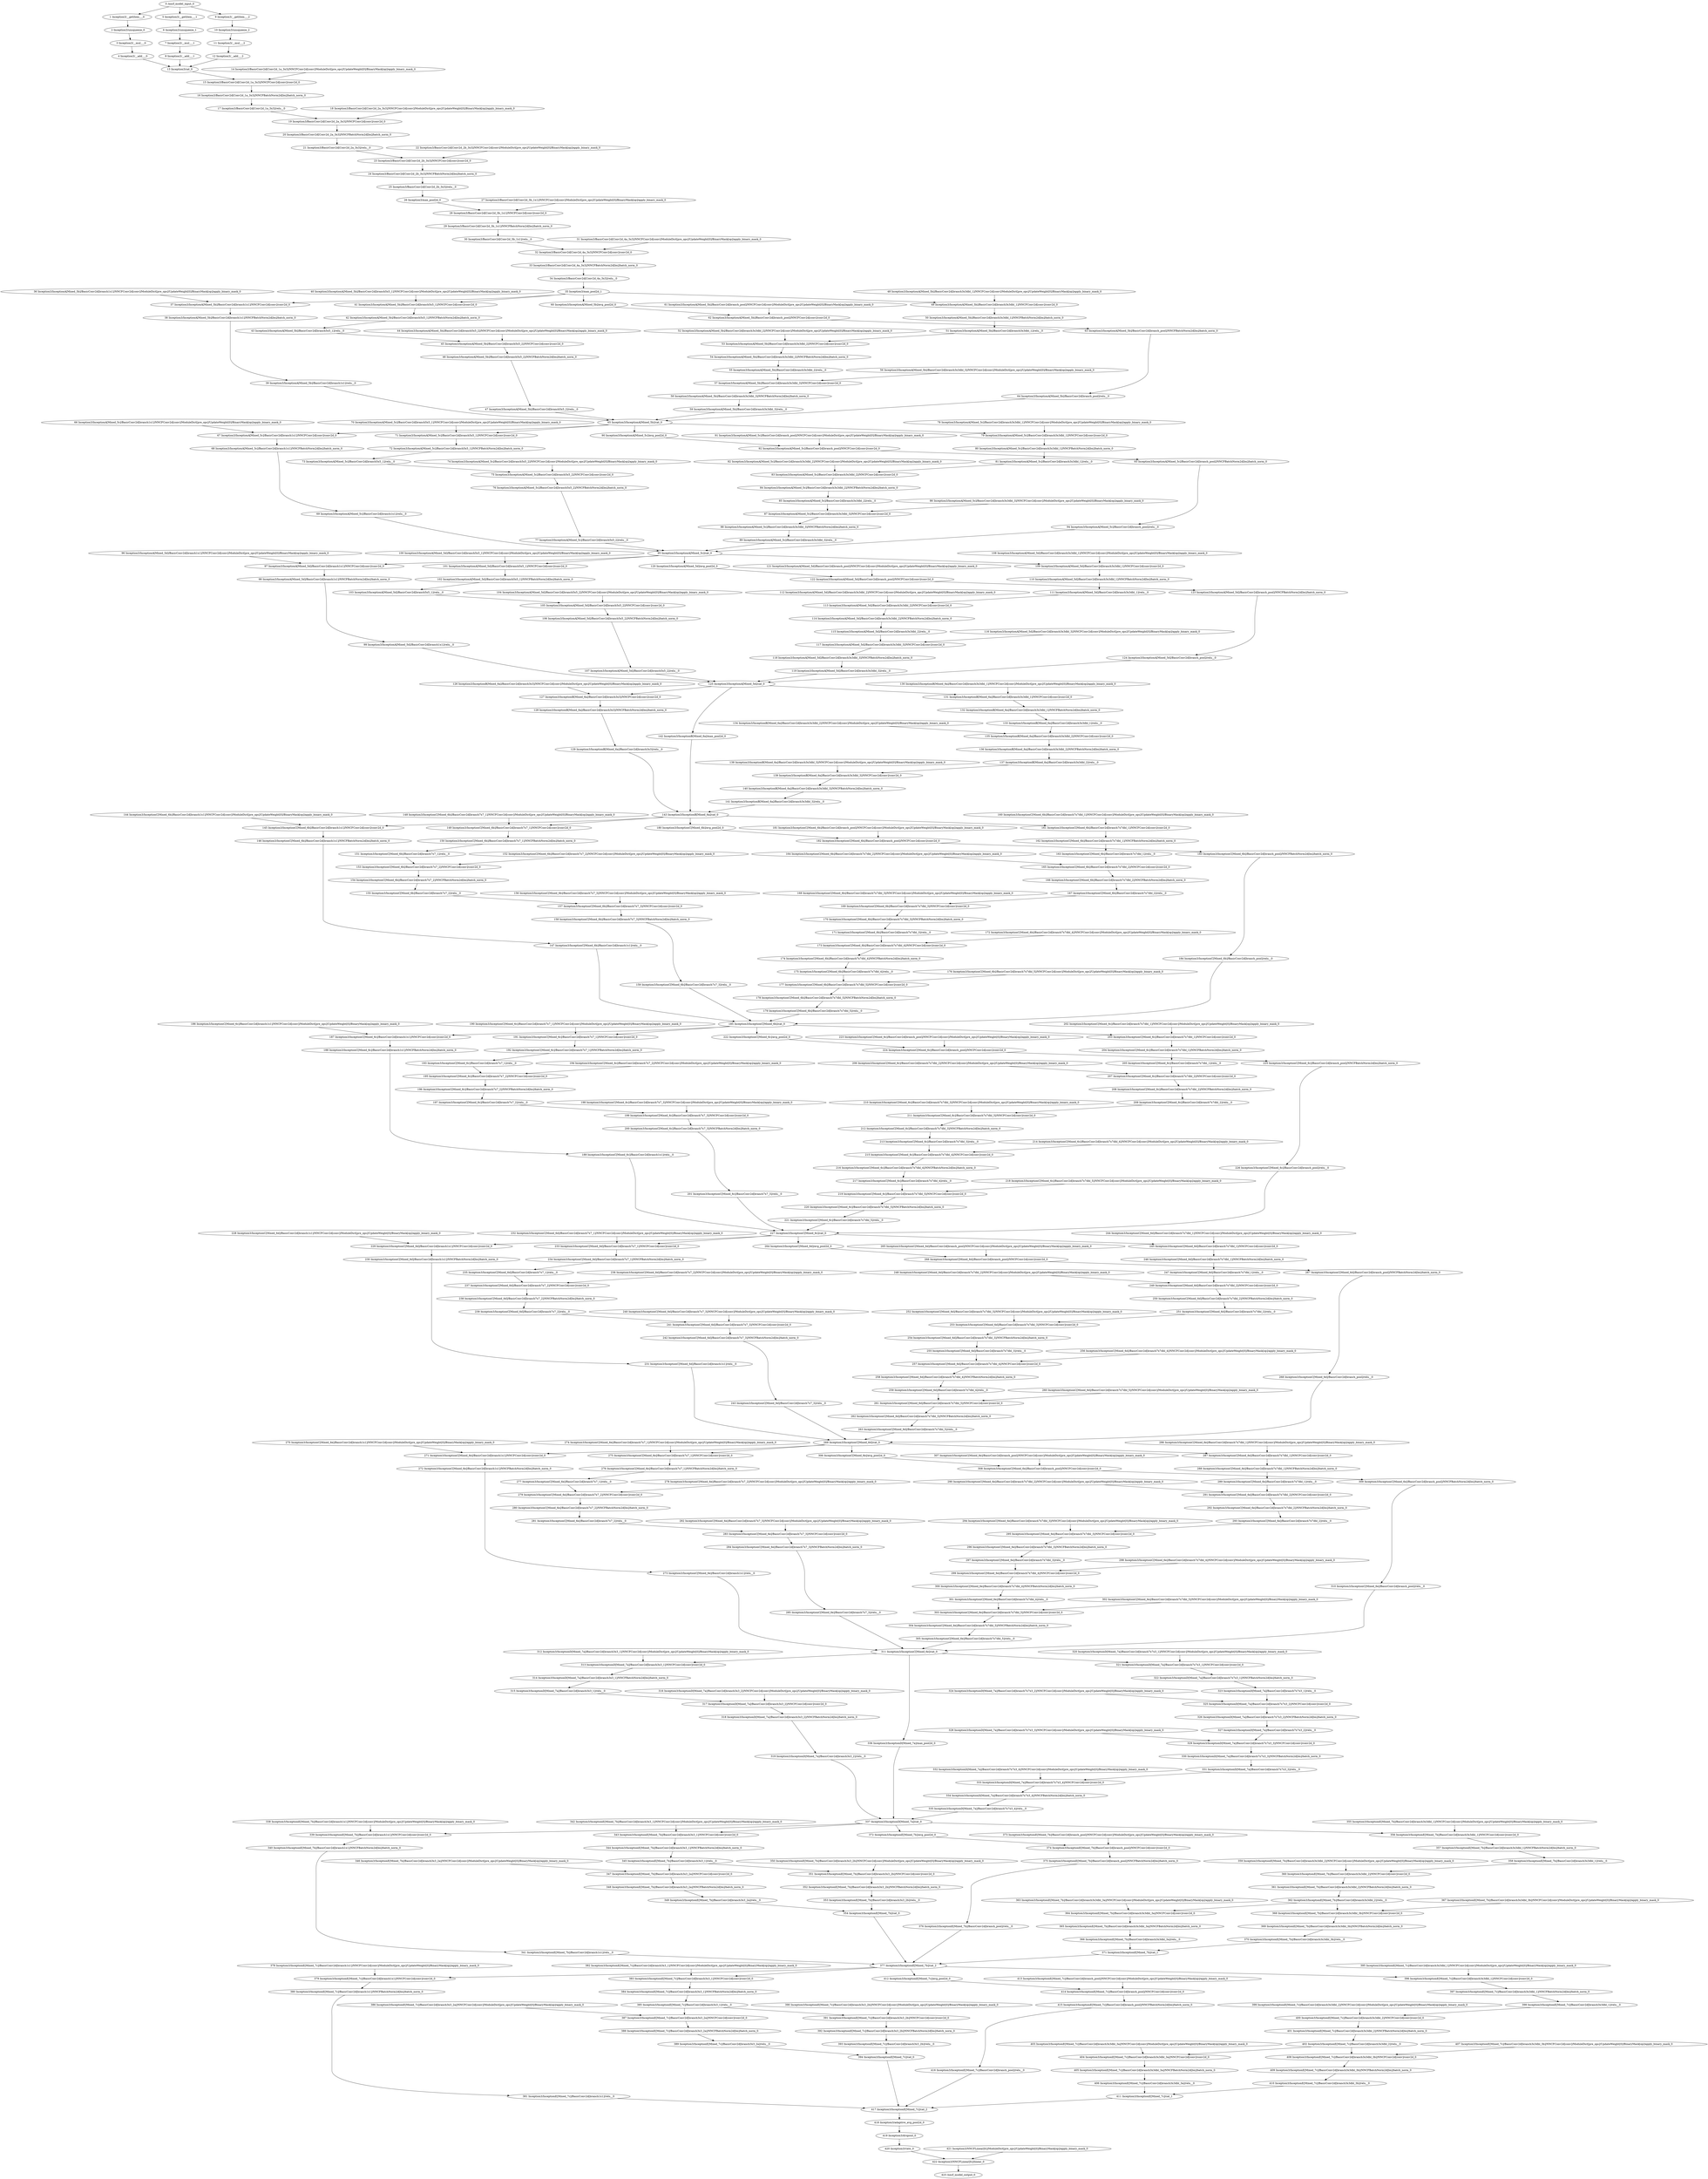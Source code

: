 strict digraph  {
"0 /nncf_model_input_0" [id=0, type=nncf_model_input];
"1 Inception3/__getitem___0" [id=1, type=__getitem__];
"2 Inception3/unsqueeze_0" [id=2, type=unsqueeze];
"3 Inception3/__mul___0" [id=3, type=__mul__];
"4 Inception3/__add___0" [id=4, type=__add__];
"5 Inception3/__getitem___1" [id=5, type=__getitem__];
"6 Inception3/unsqueeze_1" [id=6, type=unsqueeze];
"7 Inception3/__mul___1" [id=7, type=__mul__];
"8 Inception3/__add___1" [id=8, type=__add__];
"9 Inception3/__getitem___2" [id=9, type=__getitem__];
"10 Inception3/unsqueeze_2" [id=10, type=unsqueeze];
"11 Inception3/__mul___2" [id=11, type=__mul__];
"12 Inception3/__add___2" [id=12, type=__add__];
"13 Inception3/cat_0" [id=13, type=cat];
"14 Inception3/BasicConv2d[Conv2d_1a_3x3]/NNCFConv2d[conv]/ModuleDict[pre_ops]/UpdateWeight[0]/BinaryMask[op]/apply_binary_mask_0" [id=14, type=apply_binary_mask];
"15 Inception3/BasicConv2d[Conv2d_1a_3x3]/NNCFConv2d[conv]/conv2d_0" [id=15, type=conv2d];
"16 Inception3/BasicConv2d[Conv2d_1a_3x3]/NNCFBatchNorm2d[bn]/batch_norm_0" [id=16, type=batch_norm];
"17 Inception3/BasicConv2d[Conv2d_1a_3x3]/relu__0" [id=17, type=relu_];
"18 Inception3/BasicConv2d[Conv2d_2a_3x3]/NNCFConv2d[conv]/ModuleDict[pre_ops]/UpdateWeight[0]/BinaryMask[op]/apply_binary_mask_0" [id=18, type=apply_binary_mask];
"19 Inception3/BasicConv2d[Conv2d_2a_3x3]/NNCFConv2d[conv]/conv2d_0" [id=19, type=conv2d];
"20 Inception3/BasicConv2d[Conv2d_2a_3x3]/NNCFBatchNorm2d[bn]/batch_norm_0" [id=20, type=batch_norm];
"21 Inception3/BasicConv2d[Conv2d_2a_3x3]/relu__0" [id=21, type=relu_];
"22 Inception3/BasicConv2d[Conv2d_2b_3x3]/NNCFConv2d[conv]/ModuleDict[pre_ops]/UpdateWeight[0]/BinaryMask[op]/apply_binary_mask_0" [id=22, type=apply_binary_mask];
"23 Inception3/BasicConv2d[Conv2d_2b_3x3]/NNCFConv2d[conv]/conv2d_0" [id=23, type=conv2d];
"24 Inception3/BasicConv2d[Conv2d_2b_3x3]/NNCFBatchNorm2d[bn]/batch_norm_0" [id=24, type=batch_norm];
"25 Inception3/BasicConv2d[Conv2d_2b_3x3]/relu__0" [id=25, type=relu_];
"26 Inception3/max_pool2d_0" [id=26, type=max_pool2d];
"27 Inception3/BasicConv2d[Conv2d_3b_1x1]/NNCFConv2d[conv]/ModuleDict[pre_ops]/UpdateWeight[0]/BinaryMask[op]/apply_binary_mask_0" [id=27, type=apply_binary_mask];
"28 Inception3/BasicConv2d[Conv2d_3b_1x1]/NNCFConv2d[conv]/conv2d_0" [id=28, type=conv2d];
"29 Inception3/BasicConv2d[Conv2d_3b_1x1]/NNCFBatchNorm2d[bn]/batch_norm_0" [id=29, type=batch_norm];
"30 Inception3/BasicConv2d[Conv2d_3b_1x1]/relu__0" [id=30, type=relu_];
"31 Inception3/BasicConv2d[Conv2d_4a_3x3]/NNCFConv2d[conv]/ModuleDict[pre_ops]/UpdateWeight[0]/BinaryMask[op]/apply_binary_mask_0" [id=31, type=apply_binary_mask];
"32 Inception3/BasicConv2d[Conv2d_4a_3x3]/NNCFConv2d[conv]/conv2d_0" [id=32, type=conv2d];
"33 Inception3/BasicConv2d[Conv2d_4a_3x3]/NNCFBatchNorm2d[bn]/batch_norm_0" [id=33, type=batch_norm];
"34 Inception3/BasicConv2d[Conv2d_4a_3x3]/relu__0" [id=34, type=relu_];
"35 Inception3/max_pool2d_1" [id=35, type=max_pool2d];
"36 Inception3/InceptionA[Mixed_5b]/BasicConv2d[branch1x1]/NNCFConv2d[conv]/ModuleDict[pre_ops]/UpdateWeight[0]/BinaryMask[op]/apply_binary_mask_0" [id=36, type=apply_binary_mask];
"37 Inception3/InceptionA[Mixed_5b]/BasicConv2d[branch1x1]/NNCFConv2d[conv]/conv2d_0" [id=37, type=conv2d];
"38 Inception3/InceptionA[Mixed_5b]/BasicConv2d[branch1x1]/NNCFBatchNorm2d[bn]/batch_norm_0" [id=38, type=batch_norm];
"39 Inception3/InceptionA[Mixed_5b]/BasicConv2d[branch1x1]/relu__0" [id=39, type=relu_];
"40 Inception3/InceptionA[Mixed_5b]/BasicConv2d[branch5x5_1]/NNCFConv2d[conv]/ModuleDict[pre_ops]/UpdateWeight[0]/BinaryMask[op]/apply_binary_mask_0" [id=40, type=apply_binary_mask];
"41 Inception3/InceptionA[Mixed_5b]/BasicConv2d[branch5x5_1]/NNCFConv2d[conv]/conv2d_0" [id=41, type=conv2d];
"42 Inception3/InceptionA[Mixed_5b]/BasicConv2d[branch5x5_1]/NNCFBatchNorm2d[bn]/batch_norm_0" [id=42, type=batch_norm];
"43 Inception3/InceptionA[Mixed_5b]/BasicConv2d[branch5x5_1]/relu__0" [id=43, type=relu_];
"44 Inception3/InceptionA[Mixed_5b]/BasicConv2d[branch5x5_2]/NNCFConv2d[conv]/ModuleDict[pre_ops]/UpdateWeight[0]/BinaryMask[op]/apply_binary_mask_0" [id=44, type=apply_binary_mask];
"45 Inception3/InceptionA[Mixed_5b]/BasicConv2d[branch5x5_2]/NNCFConv2d[conv]/conv2d_0" [id=45, type=conv2d];
"46 Inception3/InceptionA[Mixed_5b]/BasicConv2d[branch5x5_2]/NNCFBatchNorm2d[bn]/batch_norm_0" [id=46, type=batch_norm];
"47 Inception3/InceptionA[Mixed_5b]/BasicConv2d[branch5x5_2]/relu__0" [id=47, type=relu_];
"48 Inception3/InceptionA[Mixed_5b]/BasicConv2d[branch3x3dbl_1]/NNCFConv2d[conv]/ModuleDict[pre_ops]/UpdateWeight[0]/BinaryMask[op]/apply_binary_mask_0" [id=48, type=apply_binary_mask];
"49 Inception3/InceptionA[Mixed_5b]/BasicConv2d[branch3x3dbl_1]/NNCFConv2d[conv]/conv2d_0" [id=49, type=conv2d];
"50 Inception3/InceptionA[Mixed_5b]/BasicConv2d[branch3x3dbl_1]/NNCFBatchNorm2d[bn]/batch_norm_0" [id=50, type=batch_norm];
"51 Inception3/InceptionA[Mixed_5b]/BasicConv2d[branch3x3dbl_1]/relu__0" [id=51, type=relu_];
"52 Inception3/InceptionA[Mixed_5b]/BasicConv2d[branch3x3dbl_2]/NNCFConv2d[conv]/ModuleDict[pre_ops]/UpdateWeight[0]/BinaryMask[op]/apply_binary_mask_0" [id=52, type=apply_binary_mask];
"53 Inception3/InceptionA[Mixed_5b]/BasicConv2d[branch3x3dbl_2]/NNCFConv2d[conv]/conv2d_0" [id=53, type=conv2d];
"54 Inception3/InceptionA[Mixed_5b]/BasicConv2d[branch3x3dbl_2]/NNCFBatchNorm2d[bn]/batch_norm_0" [id=54, type=batch_norm];
"55 Inception3/InceptionA[Mixed_5b]/BasicConv2d[branch3x3dbl_2]/relu__0" [id=55, type=relu_];
"56 Inception3/InceptionA[Mixed_5b]/BasicConv2d[branch3x3dbl_3]/NNCFConv2d[conv]/ModuleDict[pre_ops]/UpdateWeight[0]/BinaryMask[op]/apply_binary_mask_0" [id=56, type=apply_binary_mask];
"57 Inception3/InceptionA[Mixed_5b]/BasicConv2d[branch3x3dbl_3]/NNCFConv2d[conv]/conv2d_0" [id=57, type=conv2d];
"58 Inception3/InceptionA[Mixed_5b]/BasicConv2d[branch3x3dbl_3]/NNCFBatchNorm2d[bn]/batch_norm_0" [id=58, type=batch_norm];
"59 Inception3/InceptionA[Mixed_5b]/BasicConv2d[branch3x3dbl_3]/relu__0" [id=59, type=relu_];
"60 Inception3/InceptionA[Mixed_5b]/avg_pool2d_0" [id=60, type=avg_pool2d];
"61 Inception3/InceptionA[Mixed_5b]/BasicConv2d[branch_pool]/NNCFConv2d[conv]/ModuleDict[pre_ops]/UpdateWeight[0]/BinaryMask[op]/apply_binary_mask_0" [id=61, type=apply_binary_mask];
"62 Inception3/InceptionA[Mixed_5b]/BasicConv2d[branch_pool]/NNCFConv2d[conv]/conv2d_0" [id=62, type=conv2d];
"63 Inception3/InceptionA[Mixed_5b]/BasicConv2d[branch_pool]/NNCFBatchNorm2d[bn]/batch_norm_0" [id=63, type=batch_norm];
"64 Inception3/InceptionA[Mixed_5b]/BasicConv2d[branch_pool]/relu__0" [id=64, type=relu_];
"65 Inception3/InceptionA[Mixed_5b]/cat_0" [id=65, type=cat];
"66 Inception3/InceptionA[Mixed_5c]/BasicConv2d[branch1x1]/NNCFConv2d[conv]/ModuleDict[pre_ops]/UpdateWeight[0]/BinaryMask[op]/apply_binary_mask_0" [id=66, type=apply_binary_mask];
"67 Inception3/InceptionA[Mixed_5c]/BasicConv2d[branch1x1]/NNCFConv2d[conv]/conv2d_0" [id=67, type=conv2d];
"68 Inception3/InceptionA[Mixed_5c]/BasicConv2d[branch1x1]/NNCFBatchNorm2d[bn]/batch_norm_0" [id=68, type=batch_norm];
"69 Inception3/InceptionA[Mixed_5c]/BasicConv2d[branch1x1]/relu__0" [id=69, type=relu_];
"70 Inception3/InceptionA[Mixed_5c]/BasicConv2d[branch5x5_1]/NNCFConv2d[conv]/ModuleDict[pre_ops]/UpdateWeight[0]/BinaryMask[op]/apply_binary_mask_0" [id=70, type=apply_binary_mask];
"71 Inception3/InceptionA[Mixed_5c]/BasicConv2d[branch5x5_1]/NNCFConv2d[conv]/conv2d_0" [id=71, type=conv2d];
"72 Inception3/InceptionA[Mixed_5c]/BasicConv2d[branch5x5_1]/NNCFBatchNorm2d[bn]/batch_norm_0" [id=72, type=batch_norm];
"73 Inception3/InceptionA[Mixed_5c]/BasicConv2d[branch5x5_1]/relu__0" [id=73, type=relu_];
"74 Inception3/InceptionA[Mixed_5c]/BasicConv2d[branch5x5_2]/NNCFConv2d[conv]/ModuleDict[pre_ops]/UpdateWeight[0]/BinaryMask[op]/apply_binary_mask_0" [id=74, type=apply_binary_mask];
"75 Inception3/InceptionA[Mixed_5c]/BasicConv2d[branch5x5_2]/NNCFConv2d[conv]/conv2d_0" [id=75, type=conv2d];
"76 Inception3/InceptionA[Mixed_5c]/BasicConv2d[branch5x5_2]/NNCFBatchNorm2d[bn]/batch_norm_0" [id=76, type=batch_norm];
"77 Inception3/InceptionA[Mixed_5c]/BasicConv2d[branch5x5_2]/relu__0" [id=77, type=relu_];
"78 Inception3/InceptionA[Mixed_5c]/BasicConv2d[branch3x3dbl_1]/NNCFConv2d[conv]/ModuleDict[pre_ops]/UpdateWeight[0]/BinaryMask[op]/apply_binary_mask_0" [id=78, type=apply_binary_mask];
"79 Inception3/InceptionA[Mixed_5c]/BasicConv2d[branch3x3dbl_1]/NNCFConv2d[conv]/conv2d_0" [id=79, type=conv2d];
"80 Inception3/InceptionA[Mixed_5c]/BasicConv2d[branch3x3dbl_1]/NNCFBatchNorm2d[bn]/batch_norm_0" [id=80, type=batch_norm];
"81 Inception3/InceptionA[Mixed_5c]/BasicConv2d[branch3x3dbl_1]/relu__0" [id=81, type=relu_];
"82 Inception3/InceptionA[Mixed_5c]/BasicConv2d[branch3x3dbl_2]/NNCFConv2d[conv]/ModuleDict[pre_ops]/UpdateWeight[0]/BinaryMask[op]/apply_binary_mask_0" [id=82, type=apply_binary_mask];
"83 Inception3/InceptionA[Mixed_5c]/BasicConv2d[branch3x3dbl_2]/NNCFConv2d[conv]/conv2d_0" [id=83, type=conv2d];
"84 Inception3/InceptionA[Mixed_5c]/BasicConv2d[branch3x3dbl_2]/NNCFBatchNorm2d[bn]/batch_norm_0" [id=84, type=batch_norm];
"85 Inception3/InceptionA[Mixed_5c]/BasicConv2d[branch3x3dbl_2]/relu__0" [id=85, type=relu_];
"86 Inception3/InceptionA[Mixed_5c]/BasicConv2d[branch3x3dbl_3]/NNCFConv2d[conv]/ModuleDict[pre_ops]/UpdateWeight[0]/BinaryMask[op]/apply_binary_mask_0" [id=86, type=apply_binary_mask];
"87 Inception3/InceptionA[Mixed_5c]/BasicConv2d[branch3x3dbl_3]/NNCFConv2d[conv]/conv2d_0" [id=87, type=conv2d];
"88 Inception3/InceptionA[Mixed_5c]/BasicConv2d[branch3x3dbl_3]/NNCFBatchNorm2d[bn]/batch_norm_0" [id=88, type=batch_norm];
"89 Inception3/InceptionA[Mixed_5c]/BasicConv2d[branch3x3dbl_3]/relu__0" [id=89, type=relu_];
"90 Inception3/InceptionA[Mixed_5c]/avg_pool2d_0" [id=90, type=avg_pool2d];
"91 Inception3/InceptionA[Mixed_5c]/BasicConv2d[branch_pool]/NNCFConv2d[conv]/ModuleDict[pre_ops]/UpdateWeight[0]/BinaryMask[op]/apply_binary_mask_0" [id=91, type=apply_binary_mask];
"92 Inception3/InceptionA[Mixed_5c]/BasicConv2d[branch_pool]/NNCFConv2d[conv]/conv2d_0" [id=92, type=conv2d];
"93 Inception3/InceptionA[Mixed_5c]/BasicConv2d[branch_pool]/NNCFBatchNorm2d[bn]/batch_norm_0" [id=93, type=batch_norm];
"94 Inception3/InceptionA[Mixed_5c]/BasicConv2d[branch_pool]/relu__0" [id=94, type=relu_];
"95 Inception3/InceptionA[Mixed_5c]/cat_0" [id=95, type=cat];
"96 Inception3/InceptionA[Mixed_5d]/BasicConv2d[branch1x1]/NNCFConv2d[conv]/ModuleDict[pre_ops]/UpdateWeight[0]/BinaryMask[op]/apply_binary_mask_0" [id=96, type=apply_binary_mask];
"97 Inception3/InceptionA[Mixed_5d]/BasicConv2d[branch1x1]/NNCFConv2d[conv]/conv2d_0" [id=97, type=conv2d];
"98 Inception3/InceptionA[Mixed_5d]/BasicConv2d[branch1x1]/NNCFBatchNorm2d[bn]/batch_norm_0" [id=98, type=batch_norm];
"99 Inception3/InceptionA[Mixed_5d]/BasicConv2d[branch1x1]/relu__0" [id=99, type=relu_];
"100 Inception3/InceptionA[Mixed_5d]/BasicConv2d[branch5x5_1]/NNCFConv2d[conv]/ModuleDict[pre_ops]/UpdateWeight[0]/BinaryMask[op]/apply_binary_mask_0" [id=100, type=apply_binary_mask];
"101 Inception3/InceptionA[Mixed_5d]/BasicConv2d[branch5x5_1]/NNCFConv2d[conv]/conv2d_0" [id=101, type=conv2d];
"102 Inception3/InceptionA[Mixed_5d]/BasicConv2d[branch5x5_1]/NNCFBatchNorm2d[bn]/batch_norm_0" [id=102, type=batch_norm];
"103 Inception3/InceptionA[Mixed_5d]/BasicConv2d[branch5x5_1]/relu__0" [id=103, type=relu_];
"104 Inception3/InceptionA[Mixed_5d]/BasicConv2d[branch5x5_2]/NNCFConv2d[conv]/ModuleDict[pre_ops]/UpdateWeight[0]/BinaryMask[op]/apply_binary_mask_0" [id=104, type=apply_binary_mask];
"105 Inception3/InceptionA[Mixed_5d]/BasicConv2d[branch5x5_2]/NNCFConv2d[conv]/conv2d_0" [id=105, type=conv2d];
"106 Inception3/InceptionA[Mixed_5d]/BasicConv2d[branch5x5_2]/NNCFBatchNorm2d[bn]/batch_norm_0" [id=106, type=batch_norm];
"107 Inception3/InceptionA[Mixed_5d]/BasicConv2d[branch5x5_2]/relu__0" [id=107, type=relu_];
"108 Inception3/InceptionA[Mixed_5d]/BasicConv2d[branch3x3dbl_1]/NNCFConv2d[conv]/ModuleDict[pre_ops]/UpdateWeight[0]/BinaryMask[op]/apply_binary_mask_0" [id=108, type=apply_binary_mask];
"109 Inception3/InceptionA[Mixed_5d]/BasicConv2d[branch3x3dbl_1]/NNCFConv2d[conv]/conv2d_0" [id=109, type=conv2d];
"110 Inception3/InceptionA[Mixed_5d]/BasicConv2d[branch3x3dbl_1]/NNCFBatchNorm2d[bn]/batch_norm_0" [id=110, type=batch_norm];
"111 Inception3/InceptionA[Mixed_5d]/BasicConv2d[branch3x3dbl_1]/relu__0" [id=111, type=relu_];
"112 Inception3/InceptionA[Mixed_5d]/BasicConv2d[branch3x3dbl_2]/NNCFConv2d[conv]/ModuleDict[pre_ops]/UpdateWeight[0]/BinaryMask[op]/apply_binary_mask_0" [id=112, type=apply_binary_mask];
"113 Inception3/InceptionA[Mixed_5d]/BasicConv2d[branch3x3dbl_2]/NNCFConv2d[conv]/conv2d_0" [id=113, type=conv2d];
"114 Inception3/InceptionA[Mixed_5d]/BasicConv2d[branch3x3dbl_2]/NNCFBatchNorm2d[bn]/batch_norm_0" [id=114, type=batch_norm];
"115 Inception3/InceptionA[Mixed_5d]/BasicConv2d[branch3x3dbl_2]/relu__0" [id=115, type=relu_];
"116 Inception3/InceptionA[Mixed_5d]/BasicConv2d[branch3x3dbl_3]/NNCFConv2d[conv]/ModuleDict[pre_ops]/UpdateWeight[0]/BinaryMask[op]/apply_binary_mask_0" [id=116, type=apply_binary_mask];
"117 Inception3/InceptionA[Mixed_5d]/BasicConv2d[branch3x3dbl_3]/NNCFConv2d[conv]/conv2d_0" [id=117, type=conv2d];
"118 Inception3/InceptionA[Mixed_5d]/BasicConv2d[branch3x3dbl_3]/NNCFBatchNorm2d[bn]/batch_norm_0" [id=118, type=batch_norm];
"119 Inception3/InceptionA[Mixed_5d]/BasicConv2d[branch3x3dbl_3]/relu__0" [id=119, type=relu_];
"120 Inception3/InceptionA[Mixed_5d]/avg_pool2d_0" [id=120, type=avg_pool2d];
"121 Inception3/InceptionA[Mixed_5d]/BasicConv2d[branch_pool]/NNCFConv2d[conv]/ModuleDict[pre_ops]/UpdateWeight[0]/BinaryMask[op]/apply_binary_mask_0" [id=121, type=apply_binary_mask];
"122 Inception3/InceptionA[Mixed_5d]/BasicConv2d[branch_pool]/NNCFConv2d[conv]/conv2d_0" [id=122, type=conv2d];
"123 Inception3/InceptionA[Mixed_5d]/BasicConv2d[branch_pool]/NNCFBatchNorm2d[bn]/batch_norm_0" [id=123, type=batch_norm];
"124 Inception3/InceptionA[Mixed_5d]/BasicConv2d[branch_pool]/relu__0" [id=124, type=relu_];
"125 Inception3/InceptionA[Mixed_5d]/cat_0" [id=125, type=cat];
"126 Inception3/InceptionB[Mixed_6a]/BasicConv2d[branch3x3]/NNCFConv2d[conv]/ModuleDict[pre_ops]/UpdateWeight[0]/BinaryMask[op]/apply_binary_mask_0" [id=126, type=apply_binary_mask];
"127 Inception3/InceptionB[Mixed_6a]/BasicConv2d[branch3x3]/NNCFConv2d[conv]/conv2d_0" [id=127, type=conv2d];
"128 Inception3/InceptionB[Mixed_6a]/BasicConv2d[branch3x3]/NNCFBatchNorm2d[bn]/batch_norm_0" [id=128, type=batch_norm];
"129 Inception3/InceptionB[Mixed_6a]/BasicConv2d[branch3x3]/relu__0" [id=129, type=relu_];
"130 Inception3/InceptionB[Mixed_6a]/BasicConv2d[branch3x3dbl_1]/NNCFConv2d[conv]/ModuleDict[pre_ops]/UpdateWeight[0]/BinaryMask[op]/apply_binary_mask_0" [id=130, type=apply_binary_mask];
"131 Inception3/InceptionB[Mixed_6a]/BasicConv2d[branch3x3dbl_1]/NNCFConv2d[conv]/conv2d_0" [id=131, type=conv2d];
"132 Inception3/InceptionB[Mixed_6a]/BasicConv2d[branch3x3dbl_1]/NNCFBatchNorm2d[bn]/batch_norm_0" [id=132, type=batch_norm];
"133 Inception3/InceptionB[Mixed_6a]/BasicConv2d[branch3x3dbl_1]/relu__0" [id=133, type=relu_];
"134 Inception3/InceptionB[Mixed_6a]/BasicConv2d[branch3x3dbl_2]/NNCFConv2d[conv]/ModuleDict[pre_ops]/UpdateWeight[0]/BinaryMask[op]/apply_binary_mask_0" [id=134, type=apply_binary_mask];
"135 Inception3/InceptionB[Mixed_6a]/BasicConv2d[branch3x3dbl_2]/NNCFConv2d[conv]/conv2d_0" [id=135, type=conv2d];
"136 Inception3/InceptionB[Mixed_6a]/BasicConv2d[branch3x3dbl_2]/NNCFBatchNorm2d[bn]/batch_norm_0" [id=136, type=batch_norm];
"137 Inception3/InceptionB[Mixed_6a]/BasicConv2d[branch3x3dbl_2]/relu__0" [id=137, type=relu_];
"138 Inception3/InceptionB[Mixed_6a]/BasicConv2d[branch3x3dbl_3]/NNCFConv2d[conv]/ModuleDict[pre_ops]/UpdateWeight[0]/BinaryMask[op]/apply_binary_mask_0" [id=138, type=apply_binary_mask];
"139 Inception3/InceptionB[Mixed_6a]/BasicConv2d[branch3x3dbl_3]/NNCFConv2d[conv]/conv2d_0" [id=139, type=conv2d];
"140 Inception3/InceptionB[Mixed_6a]/BasicConv2d[branch3x3dbl_3]/NNCFBatchNorm2d[bn]/batch_norm_0" [id=140, type=batch_norm];
"141 Inception3/InceptionB[Mixed_6a]/BasicConv2d[branch3x3dbl_3]/relu__0" [id=141, type=relu_];
"142 Inception3/InceptionB[Mixed_6a]/max_pool2d_0" [id=142, type=max_pool2d];
"143 Inception3/InceptionB[Mixed_6a]/cat_0" [id=143, type=cat];
"144 Inception3/InceptionC[Mixed_6b]/BasicConv2d[branch1x1]/NNCFConv2d[conv]/ModuleDict[pre_ops]/UpdateWeight[0]/BinaryMask[op]/apply_binary_mask_0" [id=144, type=apply_binary_mask];
"145 Inception3/InceptionC[Mixed_6b]/BasicConv2d[branch1x1]/NNCFConv2d[conv]/conv2d_0" [id=145, type=conv2d];
"146 Inception3/InceptionC[Mixed_6b]/BasicConv2d[branch1x1]/NNCFBatchNorm2d[bn]/batch_norm_0" [id=146, type=batch_norm];
"147 Inception3/InceptionC[Mixed_6b]/BasicConv2d[branch1x1]/relu__0" [id=147, type=relu_];
"148 Inception3/InceptionC[Mixed_6b]/BasicConv2d[branch7x7_1]/NNCFConv2d[conv]/ModuleDict[pre_ops]/UpdateWeight[0]/BinaryMask[op]/apply_binary_mask_0" [id=148, type=apply_binary_mask];
"149 Inception3/InceptionC[Mixed_6b]/BasicConv2d[branch7x7_1]/NNCFConv2d[conv]/conv2d_0" [id=149, type=conv2d];
"150 Inception3/InceptionC[Mixed_6b]/BasicConv2d[branch7x7_1]/NNCFBatchNorm2d[bn]/batch_norm_0" [id=150, type=batch_norm];
"151 Inception3/InceptionC[Mixed_6b]/BasicConv2d[branch7x7_1]/relu__0" [id=151, type=relu_];
"152 Inception3/InceptionC[Mixed_6b]/BasicConv2d[branch7x7_2]/NNCFConv2d[conv]/ModuleDict[pre_ops]/UpdateWeight[0]/BinaryMask[op]/apply_binary_mask_0" [id=152, type=apply_binary_mask];
"153 Inception3/InceptionC[Mixed_6b]/BasicConv2d[branch7x7_2]/NNCFConv2d[conv]/conv2d_0" [id=153, type=conv2d];
"154 Inception3/InceptionC[Mixed_6b]/BasicConv2d[branch7x7_2]/NNCFBatchNorm2d[bn]/batch_norm_0" [id=154, type=batch_norm];
"155 Inception3/InceptionC[Mixed_6b]/BasicConv2d[branch7x7_2]/relu__0" [id=155, type=relu_];
"156 Inception3/InceptionC[Mixed_6b]/BasicConv2d[branch7x7_3]/NNCFConv2d[conv]/ModuleDict[pre_ops]/UpdateWeight[0]/BinaryMask[op]/apply_binary_mask_0" [id=156, type=apply_binary_mask];
"157 Inception3/InceptionC[Mixed_6b]/BasicConv2d[branch7x7_3]/NNCFConv2d[conv]/conv2d_0" [id=157, type=conv2d];
"158 Inception3/InceptionC[Mixed_6b]/BasicConv2d[branch7x7_3]/NNCFBatchNorm2d[bn]/batch_norm_0" [id=158, type=batch_norm];
"159 Inception3/InceptionC[Mixed_6b]/BasicConv2d[branch7x7_3]/relu__0" [id=159, type=relu_];
"160 Inception3/InceptionC[Mixed_6b]/BasicConv2d[branch7x7dbl_1]/NNCFConv2d[conv]/ModuleDict[pre_ops]/UpdateWeight[0]/BinaryMask[op]/apply_binary_mask_0" [id=160, type=apply_binary_mask];
"161 Inception3/InceptionC[Mixed_6b]/BasicConv2d[branch7x7dbl_1]/NNCFConv2d[conv]/conv2d_0" [id=161, type=conv2d];
"162 Inception3/InceptionC[Mixed_6b]/BasicConv2d[branch7x7dbl_1]/NNCFBatchNorm2d[bn]/batch_norm_0" [id=162, type=batch_norm];
"163 Inception3/InceptionC[Mixed_6b]/BasicConv2d[branch7x7dbl_1]/relu__0" [id=163, type=relu_];
"164 Inception3/InceptionC[Mixed_6b]/BasicConv2d[branch7x7dbl_2]/NNCFConv2d[conv]/ModuleDict[pre_ops]/UpdateWeight[0]/BinaryMask[op]/apply_binary_mask_0" [id=164, type=apply_binary_mask];
"165 Inception3/InceptionC[Mixed_6b]/BasicConv2d[branch7x7dbl_2]/NNCFConv2d[conv]/conv2d_0" [id=165, type=conv2d];
"166 Inception3/InceptionC[Mixed_6b]/BasicConv2d[branch7x7dbl_2]/NNCFBatchNorm2d[bn]/batch_norm_0" [id=166, type=batch_norm];
"167 Inception3/InceptionC[Mixed_6b]/BasicConv2d[branch7x7dbl_2]/relu__0" [id=167, type=relu_];
"168 Inception3/InceptionC[Mixed_6b]/BasicConv2d[branch7x7dbl_3]/NNCFConv2d[conv]/ModuleDict[pre_ops]/UpdateWeight[0]/BinaryMask[op]/apply_binary_mask_0" [id=168, type=apply_binary_mask];
"169 Inception3/InceptionC[Mixed_6b]/BasicConv2d[branch7x7dbl_3]/NNCFConv2d[conv]/conv2d_0" [id=169, type=conv2d];
"170 Inception3/InceptionC[Mixed_6b]/BasicConv2d[branch7x7dbl_3]/NNCFBatchNorm2d[bn]/batch_norm_0" [id=170, type=batch_norm];
"171 Inception3/InceptionC[Mixed_6b]/BasicConv2d[branch7x7dbl_3]/relu__0" [id=171, type=relu_];
"172 Inception3/InceptionC[Mixed_6b]/BasicConv2d[branch7x7dbl_4]/NNCFConv2d[conv]/ModuleDict[pre_ops]/UpdateWeight[0]/BinaryMask[op]/apply_binary_mask_0" [id=172, type=apply_binary_mask];
"173 Inception3/InceptionC[Mixed_6b]/BasicConv2d[branch7x7dbl_4]/NNCFConv2d[conv]/conv2d_0" [id=173, type=conv2d];
"174 Inception3/InceptionC[Mixed_6b]/BasicConv2d[branch7x7dbl_4]/NNCFBatchNorm2d[bn]/batch_norm_0" [id=174, type=batch_norm];
"175 Inception3/InceptionC[Mixed_6b]/BasicConv2d[branch7x7dbl_4]/relu__0" [id=175, type=relu_];
"176 Inception3/InceptionC[Mixed_6b]/BasicConv2d[branch7x7dbl_5]/NNCFConv2d[conv]/ModuleDict[pre_ops]/UpdateWeight[0]/BinaryMask[op]/apply_binary_mask_0" [id=176, type=apply_binary_mask];
"177 Inception3/InceptionC[Mixed_6b]/BasicConv2d[branch7x7dbl_5]/NNCFConv2d[conv]/conv2d_0" [id=177, type=conv2d];
"178 Inception3/InceptionC[Mixed_6b]/BasicConv2d[branch7x7dbl_5]/NNCFBatchNorm2d[bn]/batch_norm_0" [id=178, type=batch_norm];
"179 Inception3/InceptionC[Mixed_6b]/BasicConv2d[branch7x7dbl_5]/relu__0" [id=179, type=relu_];
"180 Inception3/InceptionC[Mixed_6b]/avg_pool2d_0" [id=180, type=avg_pool2d];
"181 Inception3/InceptionC[Mixed_6b]/BasicConv2d[branch_pool]/NNCFConv2d[conv]/ModuleDict[pre_ops]/UpdateWeight[0]/BinaryMask[op]/apply_binary_mask_0" [id=181, type=apply_binary_mask];
"182 Inception3/InceptionC[Mixed_6b]/BasicConv2d[branch_pool]/NNCFConv2d[conv]/conv2d_0" [id=182, type=conv2d];
"183 Inception3/InceptionC[Mixed_6b]/BasicConv2d[branch_pool]/NNCFBatchNorm2d[bn]/batch_norm_0" [id=183, type=batch_norm];
"184 Inception3/InceptionC[Mixed_6b]/BasicConv2d[branch_pool]/relu__0" [id=184, type=relu_];
"185 Inception3/InceptionC[Mixed_6b]/cat_0" [id=185, type=cat];
"186 Inception3/InceptionC[Mixed_6c]/BasicConv2d[branch1x1]/NNCFConv2d[conv]/ModuleDict[pre_ops]/UpdateWeight[0]/BinaryMask[op]/apply_binary_mask_0" [id=186, type=apply_binary_mask];
"187 Inception3/InceptionC[Mixed_6c]/BasicConv2d[branch1x1]/NNCFConv2d[conv]/conv2d_0" [id=187, type=conv2d];
"188 Inception3/InceptionC[Mixed_6c]/BasicConv2d[branch1x1]/NNCFBatchNorm2d[bn]/batch_norm_0" [id=188, type=batch_norm];
"189 Inception3/InceptionC[Mixed_6c]/BasicConv2d[branch1x1]/relu__0" [id=189, type=relu_];
"190 Inception3/InceptionC[Mixed_6c]/BasicConv2d[branch7x7_1]/NNCFConv2d[conv]/ModuleDict[pre_ops]/UpdateWeight[0]/BinaryMask[op]/apply_binary_mask_0" [id=190, type=apply_binary_mask];
"191 Inception3/InceptionC[Mixed_6c]/BasicConv2d[branch7x7_1]/NNCFConv2d[conv]/conv2d_0" [id=191, type=conv2d];
"192 Inception3/InceptionC[Mixed_6c]/BasicConv2d[branch7x7_1]/NNCFBatchNorm2d[bn]/batch_norm_0" [id=192, type=batch_norm];
"193 Inception3/InceptionC[Mixed_6c]/BasicConv2d[branch7x7_1]/relu__0" [id=193, type=relu_];
"194 Inception3/InceptionC[Mixed_6c]/BasicConv2d[branch7x7_2]/NNCFConv2d[conv]/ModuleDict[pre_ops]/UpdateWeight[0]/BinaryMask[op]/apply_binary_mask_0" [id=194, type=apply_binary_mask];
"195 Inception3/InceptionC[Mixed_6c]/BasicConv2d[branch7x7_2]/NNCFConv2d[conv]/conv2d_0" [id=195, type=conv2d];
"196 Inception3/InceptionC[Mixed_6c]/BasicConv2d[branch7x7_2]/NNCFBatchNorm2d[bn]/batch_norm_0" [id=196, type=batch_norm];
"197 Inception3/InceptionC[Mixed_6c]/BasicConv2d[branch7x7_2]/relu__0" [id=197, type=relu_];
"198 Inception3/InceptionC[Mixed_6c]/BasicConv2d[branch7x7_3]/NNCFConv2d[conv]/ModuleDict[pre_ops]/UpdateWeight[0]/BinaryMask[op]/apply_binary_mask_0" [id=198, type=apply_binary_mask];
"199 Inception3/InceptionC[Mixed_6c]/BasicConv2d[branch7x7_3]/NNCFConv2d[conv]/conv2d_0" [id=199, type=conv2d];
"200 Inception3/InceptionC[Mixed_6c]/BasicConv2d[branch7x7_3]/NNCFBatchNorm2d[bn]/batch_norm_0" [id=200, type=batch_norm];
"201 Inception3/InceptionC[Mixed_6c]/BasicConv2d[branch7x7_3]/relu__0" [id=201, type=relu_];
"202 Inception3/InceptionC[Mixed_6c]/BasicConv2d[branch7x7dbl_1]/NNCFConv2d[conv]/ModuleDict[pre_ops]/UpdateWeight[0]/BinaryMask[op]/apply_binary_mask_0" [id=202, type=apply_binary_mask];
"203 Inception3/InceptionC[Mixed_6c]/BasicConv2d[branch7x7dbl_1]/NNCFConv2d[conv]/conv2d_0" [id=203, type=conv2d];
"204 Inception3/InceptionC[Mixed_6c]/BasicConv2d[branch7x7dbl_1]/NNCFBatchNorm2d[bn]/batch_norm_0" [id=204, type=batch_norm];
"205 Inception3/InceptionC[Mixed_6c]/BasicConv2d[branch7x7dbl_1]/relu__0" [id=205, type=relu_];
"206 Inception3/InceptionC[Mixed_6c]/BasicConv2d[branch7x7dbl_2]/NNCFConv2d[conv]/ModuleDict[pre_ops]/UpdateWeight[0]/BinaryMask[op]/apply_binary_mask_0" [id=206, type=apply_binary_mask];
"207 Inception3/InceptionC[Mixed_6c]/BasicConv2d[branch7x7dbl_2]/NNCFConv2d[conv]/conv2d_0" [id=207, type=conv2d];
"208 Inception3/InceptionC[Mixed_6c]/BasicConv2d[branch7x7dbl_2]/NNCFBatchNorm2d[bn]/batch_norm_0" [id=208, type=batch_norm];
"209 Inception3/InceptionC[Mixed_6c]/BasicConv2d[branch7x7dbl_2]/relu__0" [id=209, type=relu_];
"210 Inception3/InceptionC[Mixed_6c]/BasicConv2d[branch7x7dbl_3]/NNCFConv2d[conv]/ModuleDict[pre_ops]/UpdateWeight[0]/BinaryMask[op]/apply_binary_mask_0" [id=210, type=apply_binary_mask];
"211 Inception3/InceptionC[Mixed_6c]/BasicConv2d[branch7x7dbl_3]/NNCFConv2d[conv]/conv2d_0" [id=211, type=conv2d];
"212 Inception3/InceptionC[Mixed_6c]/BasicConv2d[branch7x7dbl_3]/NNCFBatchNorm2d[bn]/batch_norm_0" [id=212, type=batch_norm];
"213 Inception3/InceptionC[Mixed_6c]/BasicConv2d[branch7x7dbl_3]/relu__0" [id=213, type=relu_];
"214 Inception3/InceptionC[Mixed_6c]/BasicConv2d[branch7x7dbl_4]/NNCFConv2d[conv]/ModuleDict[pre_ops]/UpdateWeight[0]/BinaryMask[op]/apply_binary_mask_0" [id=214, type=apply_binary_mask];
"215 Inception3/InceptionC[Mixed_6c]/BasicConv2d[branch7x7dbl_4]/NNCFConv2d[conv]/conv2d_0" [id=215, type=conv2d];
"216 Inception3/InceptionC[Mixed_6c]/BasicConv2d[branch7x7dbl_4]/NNCFBatchNorm2d[bn]/batch_norm_0" [id=216, type=batch_norm];
"217 Inception3/InceptionC[Mixed_6c]/BasicConv2d[branch7x7dbl_4]/relu__0" [id=217, type=relu_];
"218 Inception3/InceptionC[Mixed_6c]/BasicConv2d[branch7x7dbl_5]/NNCFConv2d[conv]/ModuleDict[pre_ops]/UpdateWeight[0]/BinaryMask[op]/apply_binary_mask_0" [id=218, type=apply_binary_mask];
"219 Inception3/InceptionC[Mixed_6c]/BasicConv2d[branch7x7dbl_5]/NNCFConv2d[conv]/conv2d_0" [id=219, type=conv2d];
"220 Inception3/InceptionC[Mixed_6c]/BasicConv2d[branch7x7dbl_5]/NNCFBatchNorm2d[bn]/batch_norm_0" [id=220, type=batch_norm];
"221 Inception3/InceptionC[Mixed_6c]/BasicConv2d[branch7x7dbl_5]/relu__0" [id=221, type=relu_];
"222 Inception3/InceptionC[Mixed_6c]/avg_pool2d_0" [id=222, type=avg_pool2d];
"223 Inception3/InceptionC[Mixed_6c]/BasicConv2d[branch_pool]/NNCFConv2d[conv]/ModuleDict[pre_ops]/UpdateWeight[0]/BinaryMask[op]/apply_binary_mask_0" [id=223, type=apply_binary_mask];
"224 Inception3/InceptionC[Mixed_6c]/BasicConv2d[branch_pool]/NNCFConv2d[conv]/conv2d_0" [id=224, type=conv2d];
"225 Inception3/InceptionC[Mixed_6c]/BasicConv2d[branch_pool]/NNCFBatchNorm2d[bn]/batch_norm_0" [id=225, type=batch_norm];
"226 Inception3/InceptionC[Mixed_6c]/BasicConv2d[branch_pool]/relu__0" [id=226, type=relu_];
"227 Inception3/InceptionC[Mixed_6c]/cat_0" [id=227, type=cat];
"228 Inception3/InceptionC[Mixed_6d]/BasicConv2d[branch1x1]/NNCFConv2d[conv]/ModuleDict[pre_ops]/UpdateWeight[0]/BinaryMask[op]/apply_binary_mask_0" [id=228, type=apply_binary_mask];
"229 Inception3/InceptionC[Mixed_6d]/BasicConv2d[branch1x1]/NNCFConv2d[conv]/conv2d_0" [id=229, type=conv2d];
"230 Inception3/InceptionC[Mixed_6d]/BasicConv2d[branch1x1]/NNCFBatchNorm2d[bn]/batch_norm_0" [id=230, type=batch_norm];
"231 Inception3/InceptionC[Mixed_6d]/BasicConv2d[branch1x1]/relu__0" [id=231, type=relu_];
"232 Inception3/InceptionC[Mixed_6d]/BasicConv2d[branch7x7_1]/NNCFConv2d[conv]/ModuleDict[pre_ops]/UpdateWeight[0]/BinaryMask[op]/apply_binary_mask_0" [id=232, type=apply_binary_mask];
"233 Inception3/InceptionC[Mixed_6d]/BasicConv2d[branch7x7_1]/NNCFConv2d[conv]/conv2d_0" [id=233, type=conv2d];
"234 Inception3/InceptionC[Mixed_6d]/BasicConv2d[branch7x7_1]/NNCFBatchNorm2d[bn]/batch_norm_0" [id=234, type=batch_norm];
"235 Inception3/InceptionC[Mixed_6d]/BasicConv2d[branch7x7_1]/relu__0" [id=235, type=relu_];
"236 Inception3/InceptionC[Mixed_6d]/BasicConv2d[branch7x7_2]/NNCFConv2d[conv]/ModuleDict[pre_ops]/UpdateWeight[0]/BinaryMask[op]/apply_binary_mask_0" [id=236, type=apply_binary_mask];
"237 Inception3/InceptionC[Mixed_6d]/BasicConv2d[branch7x7_2]/NNCFConv2d[conv]/conv2d_0" [id=237, type=conv2d];
"238 Inception3/InceptionC[Mixed_6d]/BasicConv2d[branch7x7_2]/NNCFBatchNorm2d[bn]/batch_norm_0" [id=238, type=batch_norm];
"239 Inception3/InceptionC[Mixed_6d]/BasicConv2d[branch7x7_2]/relu__0" [id=239, type=relu_];
"240 Inception3/InceptionC[Mixed_6d]/BasicConv2d[branch7x7_3]/NNCFConv2d[conv]/ModuleDict[pre_ops]/UpdateWeight[0]/BinaryMask[op]/apply_binary_mask_0" [id=240, type=apply_binary_mask];
"241 Inception3/InceptionC[Mixed_6d]/BasicConv2d[branch7x7_3]/NNCFConv2d[conv]/conv2d_0" [id=241, type=conv2d];
"242 Inception3/InceptionC[Mixed_6d]/BasicConv2d[branch7x7_3]/NNCFBatchNorm2d[bn]/batch_norm_0" [id=242, type=batch_norm];
"243 Inception3/InceptionC[Mixed_6d]/BasicConv2d[branch7x7_3]/relu__0" [id=243, type=relu_];
"244 Inception3/InceptionC[Mixed_6d]/BasicConv2d[branch7x7dbl_1]/NNCFConv2d[conv]/ModuleDict[pre_ops]/UpdateWeight[0]/BinaryMask[op]/apply_binary_mask_0" [id=244, type=apply_binary_mask];
"245 Inception3/InceptionC[Mixed_6d]/BasicConv2d[branch7x7dbl_1]/NNCFConv2d[conv]/conv2d_0" [id=245, type=conv2d];
"246 Inception3/InceptionC[Mixed_6d]/BasicConv2d[branch7x7dbl_1]/NNCFBatchNorm2d[bn]/batch_norm_0" [id=246, type=batch_norm];
"247 Inception3/InceptionC[Mixed_6d]/BasicConv2d[branch7x7dbl_1]/relu__0" [id=247, type=relu_];
"248 Inception3/InceptionC[Mixed_6d]/BasicConv2d[branch7x7dbl_2]/NNCFConv2d[conv]/ModuleDict[pre_ops]/UpdateWeight[0]/BinaryMask[op]/apply_binary_mask_0" [id=248, type=apply_binary_mask];
"249 Inception3/InceptionC[Mixed_6d]/BasicConv2d[branch7x7dbl_2]/NNCFConv2d[conv]/conv2d_0" [id=249, type=conv2d];
"250 Inception3/InceptionC[Mixed_6d]/BasicConv2d[branch7x7dbl_2]/NNCFBatchNorm2d[bn]/batch_norm_0" [id=250, type=batch_norm];
"251 Inception3/InceptionC[Mixed_6d]/BasicConv2d[branch7x7dbl_2]/relu__0" [id=251, type=relu_];
"252 Inception3/InceptionC[Mixed_6d]/BasicConv2d[branch7x7dbl_3]/NNCFConv2d[conv]/ModuleDict[pre_ops]/UpdateWeight[0]/BinaryMask[op]/apply_binary_mask_0" [id=252, type=apply_binary_mask];
"253 Inception3/InceptionC[Mixed_6d]/BasicConv2d[branch7x7dbl_3]/NNCFConv2d[conv]/conv2d_0" [id=253, type=conv2d];
"254 Inception3/InceptionC[Mixed_6d]/BasicConv2d[branch7x7dbl_3]/NNCFBatchNorm2d[bn]/batch_norm_0" [id=254, type=batch_norm];
"255 Inception3/InceptionC[Mixed_6d]/BasicConv2d[branch7x7dbl_3]/relu__0" [id=255, type=relu_];
"256 Inception3/InceptionC[Mixed_6d]/BasicConv2d[branch7x7dbl_4]/NNCFConv2d[conv]/ModuleDict[pre_ops]/UpdateWeight[0]/BinaryMask[op]/apply_binary_mask_0" [id=256, type=apply_binary_mask];
"257 Inception3/InceptionC[Mixed_6d]/BasicConv2d[branch7x7dbl_4]/NNCFConv2d[conv]/conv2d_0" [id=257, type=conv2d];
"258 Inception3/InceptionC[Mixed_6d]/BasicConv2d[branch7x7dbl_4]/NNCFBatchNorm2d[bn]/batch_norm_0" [id=258, type=batch_norm];
"259 Inception3/InceptionC[Mixed_6d]/BasicConv2d[branch7x7dbl_4]/relu__0" [id=259, type=relu_];
"260 Inception3/InceptionC[Mixed_6d]/BasicConv2d[branch7x7dbl_5]/NNCFConv2d[conv]/ModuleDict[pre_ops]/UpdateWeight[0]/BinaryMask[op]/apply_binary_mask_0" [id=260, type=apply_binary_mask];
"261 Inception3/InceptionC[Mixed_6d]/BasicConv2d[branch7x7dbl_5]/NNCFConv2d[conv]/conv2d_0" [id=261, type=conv2d];
"262 Inception3/InceptionC[Mixed_6d]/BasicConv2d[branch7x7dbl_5]/NNCFBatchNorm2d[bn]/batch_norm_0" [id=262, type=batch_norm];
"263 Inception3/InceptionC[Mixed_6d]/BasicConv2d[branch7x7dbl_5]/relu__0" [id=263, type=relu_];
"264 Inception3/InceptionC[Mixed_6d]/avg_pool2d_0" [id=264, type=avg_pool2d];
"265 Inception3/InceptionC[Mixed_6d]/BasicConv2d[branch_pool]/NNCFConv2d[conv]/ModuleDict[pre_ops]/UpdateWeight[0]/BinaryMask[op]/apply_binary_mask_0" [id=265, type=apply_binary_mask];
"266 Inception3/InceptionC[Mixed_6d]/BasicConv2d[branch_pool]/NNCFConv2d[conv]/conv2d_0" [id=266, type=conv2d];
"267 Inception3/InceptionC[Mixed_6d]/BasicConv2d[branch_pool]/NNCFBatchNorm2d[bn]/batch_norm_0" [id=267, type=batch_norm];
"268 Inception3/InceptionC[Mixed_6d]/BasicConv2d[branch_pool]/relu__0" [id=268, type=relu_];
"269 Inception3/InceptionC[Mixed_6d]/cat_0" [id=269, type=cat];
"270 Inception3/InceptionC[Mixed_6e]/BasicConv2d[branch1x1]/NNCFConv2d[conv]/ModuleDict[pre_ops]/UpdateWeight[0]/BinaryMask[op]/apply_binary_mask_0" [id=270, type=apply_binary_mask];
"271 Inception3/InceptionC[Mixed_6e]/BasicConv2d[branch1x1]/NNCFConv2d[conv]/conv2d_0" [id=271, type=conv2d];
"272 Inception3/InceptionC[Mixed_6e]/BasicConv2d[branch1x1]/NNCFBatchNorm2d[bn]/batch_norm_0" [id=272, type=batch_norm];
"273 Inception3/InceptionC[Mixed_6e]/BasicConv2d[branch1x1]/relu__0" [id=273, type=relu_];
"274 Inception3/InceptionC[Mixed_6e]/BasicConv2d[branch7x7_1]/NNCFConv2d[conv]/ModuleDict[pre_ops]/UpdateWeight[0]/BinaryMask[op]/apply_binary_mask_0" [id=274, type=apply_binary_mask];
"275 Inception3/InceptionC[Mixed_6e]/BasicConv2d[branch7x7_1]/NNCFConv2d[conv]/conv2d_0" [id=275, type=conv2d];
"276 Inception3/InceptionC[Mixed_6e]/BasicConv2d[branch7x7_1]/NNCFBatchNorm2d[bn]/batch_norm_0" [id=276, type=batch_norm];
"277 Inception3/InceptionC[Mixed_6e]/BasicConv2d[branch7x7_1]/relu__0" [id=277, type=relu_];
"278 Inception3/InceptionC[Mixed_6e]/BasicConv2d[branch7x7_2]/NNCFConv2d[conv]/ModuleDict[pre_ops]/UpdateWeight[0]/BinaryMask[op]/apply_binary_mask_0" [id=278, type=apply_binary_mask];
"279 Inception3/InceptionC[Mixed_6e]/BasicConv2d[branch7x7_2]/NNCFConv2d[conv]/conv2d_0" [id=279, type=conv2d];
"280 Inception3/InceptionC[Mixed_6e]/BasicConv2d[branch7x7_2]/NNCFBatchNorm2d[bn]/batch_norm_0" [id=280, type=batch_norm];
"281 Inception3/InceptionC[Mixed_6e]/BasicConv2d[branch7x7_2]/relu__0" [id=281, type=relu_];
"282 Inception3/InceptionC[Mixed_6e]/BasicConv2d[branch7x7_3]/NNCFConv2d[conv]/ModuleDict[pre_ops]/UpdateWeight[0]/BinaryMask[op]/apply_binary_mask_0" [id=282, type=apply_binary_mask];
"283 Inception3/InceptionC[Mixed_6e]/BasicConv2d[branch7x7_3]/NNCFConv2d[conv]/conv2d_0" [id=283, type=conv2d];
"284 Inception3/InceptionC[Mixed_6e]/BasicConv2d[branch7x7_3]/NNCFBatchNorm2d[bn]/batch_norm_0" [id=284, type=batch_norm];
"285 Inception3/InceptionC[Mixed_6e]/BasicConv2d[branch7x7_3]/relu__0" [id=285, type=relu_];
"286 Inception3/InceptionC[Mixed_6e]/BasicConv2d[branch7x7dbl_1]/NNCFConv2d[conv]/ModuleDict[pre_ops]/UpdateWeight[0]/BinaryMask[op]/apply_binary_mask_0" [id=286, type=apply_binary_mask];
"287 Inception3/InceptionC[Mixed_6e]/BasicConv2d[branch7x7dbl_1]/NNCFConv2d[conv]/conv2d_0" [id=287, type=conv2d];
"288 Inception3/InceptionC[Mixed_6e]/BasicConv2d[branch7x7dbl_1]/NNCFBatchNorm2d[bn]/batch_norm_0" [id=288, type=batch_norm];
"289 Inception3/InceptionC[Mixed_6e]/BasicConv2d[branch7x7dbl_1]/relu__0" [id=289, type=relu_];
"290 Inception3/InceptionC[Mixed_6e]/BasicConv2d[branch7x7dbl_2]/NNCFConv2d[conv]/ModuleDict[pre_ops]/UpdateWeight[0]/BinaryMask[op]/apply_binary_mask_0" [id=290, type=apply_binary_mask];
"291 Inception3/InceptionC[Mixed_6e]/BasicConv2d[branch7x7dbl_2]/NNCFConv2d[conv]/conv2d_0" [id=291, type=conv2d];
"292 Inception3/InceptionC[Mixed_6e]/BasicConv2d[branch7x7dbl_2]/NNCFBatchNorm2d[bn]/batch_norm_0" [id=292, type=batch_norm];
"293 Inception3/InceptionC[Mixed_6e]/BasicConv2d[branch7x7dbl_2]/relu__0" [id=293, type=relu_];
"294 Inception3/InceptionC[Mixed_6e]/BasicConv2d[branch7x7dbl_3]/NNCFConv2d[conv]/ModuleDict[pre_ops]/UpdateWeight[0]/BinaryMask[op]/apply_binary_mask_0" [id=294, type=apply_binary_mask];
"295 Inception3/InceptionC[Mixed_6e]/BasicConv2d[branch7x7dbl_3]/NNCFConv2d[conv]/conv2d_0" [id=295, type=conv2d];
"296 Inception3/InceptionC[Mixed_6e]/BasicConv2d[branch7x7dbl_3]/NNCFBatchNorm2d[bn]/batch_norm_0" [id=296, type=batch_norm];
"297 Inception3/InceptionC[Mixed_6e]/BasicConv2d[branch7x7dbl_3]/relu__0" [id=297, type=relu_];
"298 Inception3/InceptionC[Mixed_6e]/BasicConv2d[branch7x7dbl_4]/NNCFConv2d[conv]/ModuleDict[pre_ops]/UpdateWeight[0]/BinaryMask[op]/apply_binary_mask_0" [id=298, type=apply_binary_mask];
"299 Inception3/InceptionC[Mixed_6e]/BasicConv2d[branch7x7dbl_4]/NNCFConv2d[conv]/conv2d_0" [id=299, type=conv2d];
"300 Inception3/InceptionC[Mixed_6e]/BasicConv2d[branch7x7dbl_4]/NNCFBatchNorm2d[bn]/batch_norm_0" [id=300, type=batch_norm];
"301 Inception3/InceptionC[Mixed_6e]/BasicConv2d[branch7x7dbl_4]/relu__0" [id=301, type=relu_];
"302 Inception3/InceptionC[Mixed_6e]/BasicConv2d[branch7x7dbl_5]/NNCFConv2d[conv]/ModuleDict[pre_ops]/UpdateWeight[0]/BinaryMask[op]/apply_binary_mask_0" [id=302, type=apply_binary_mask];
"303 Inception3/InceptionC[Mixed_6e]/BasicConv2d[branch7x7dbl_5]/NNCFConv2d[conv]/conv2d_0" [id=303, type=conv2d];
"304 Inception3/InceptionC[Mixed_6e]/BasicConv2d[branch7x7dbl_5]/NNCFBatchNorm2d[bn]/batch_norm_0" [id=304, type=batch_norm];
"305 Inception3/InceptionC[Mixed_6e]/BasicConv2d[branch7x7dbl_5]/relu__0" [id=305, type=relu_];
"306 Inception3/InceptionC[Mixed_6e]/avg_pool2d_0" [id=306, type=avg_pool2d];
"307 Inception3/InceptionC[Mixed_6e]/BasicConv2d[branch_pool]/NNCFConv2d[conv]/ModuleDict[pre_ops]/UpdateWeight[0]/BinaryMask[op]/apply_binary_mask_0" [id=307, type=apply_binary_mask];
"308 Inception3/InceptionC[Mixed_6e]/BasicConv2d[branch_pool]/NNCFConv2d[conv]/conv2d_0" [id=308, type=conv2d];
"309 Inception3/InceptionC[Mixed_6e]/BasicConv2d[branch_pool]/NNCFBatchNorm2d[bn]/batch_norm_0" [id=309, type=batch_norm];
"310 Inception3/InceptionC[Mixed_6e]/BasicConv2d[branch_pool]/relu__0" [id=310, type=relu_];
"311 Inception3/InceptionC[Mixed_6e]/cat_0" [id=311, type=cat];
"312 Inception3/InceptionD[Mixed_7a]/BasicConv2d[branch3x3_1]/NNCFConv2d[conv]/ModuleDict[pre_ops]/UpdateWeight[0]/BinaryMask[op]/apply_binary_mask_0" [id=312, type=apply_binary_mask];
"313 Inception3/InceptionD[Mixed_7a]/BasicConv2d[branch3x3_1]/NNCFConv2d[conv]/conv2d_0" [id=313, type=conv2d];
"314 Inception3/InceptionD[Mixed_7a]/BasicConv2d[branch3x3_1]/NNCFBatchNorm2d[bn]/batch_norm_0" [id=314, type=batch_norm];
"315 Inception3/InceptionD[Mixed_7a]/BasicConv2d[branch3x3_1]/relu__0" [id=315, type=relu_];
"316 Inception3/InceptionD[Mixed_7a]/BasicConv2d[branch3x3_2]/NNCFConv2d[conv]/ModuleDict[pre_ops]/UpdateWeight[0]/BinaryMask[op]/apply_binary_mask_0" [id=316, type=apply_binary_mask];
"317 Inception3/InceptionD[Mixed_7a]/BasicConv2d[branch3x3_2]/NNCFConv2d[conv]/conv2d_0" [id=317, type=conv2d];
"318 Inception3/InceptionD[Mixed_7a]/BasicConv2d[branch3x3_2]/NNCFBatchNorm2d[bn]/batch_norm_0" [id=318, type=batch_norm];
"319 Inception3/InceptionD[Mixed_7a]/BasicConv2d[branch3x3_2]/relu__0" [id=319, type=relu_];
"320 Inception3/InceptionD[Mixed_7a]/BasicConv2d[branch7x7x3_1]/NNCFConv2d[conv]/ModuleDict[pre_ops]/UpdateWeight[0]/BinaryMask[op]/apply_binary_mask_0" [id=320, type=apply_binary_mask];
"321 Inception3/InceptionD[Mixed_7a]/BasicConv2d[branch7x7x3_1]/NNCFConv2d[conv]/conv2d_0" [id=321, type=conv2d];
"322 Inception3/InceptionD[Mixed_7a]/BasicConv2d[branch7x7x3_1]/NNCFBatchNorm2d[bn]/batch_norm_0" [id=322, type=batch_norm];
"323 Inception3/InceptionD[Mixed_7a]/BasicConv2d[branch7x7x3_1]/relu__0" [id=323, type=relu_];
"324 Inception3/InceptionD[Mixed_7a]/BasicConv2d[branch7x7x3_2]/NNCFConv2d[conv]/ModuleDict[pre_ops]/UpdateWeight[0]/BinaryMask[op]/apply_binary_mask_0" [id=324, type=apply_binary_mask];
"325 Inception3/InceptionD[Mixed_7a]/BasicConv2d[branch7x7x3_2]/NNCFConv2d[conv]/conv2d_0" [id=325, type=conv2d];
"326 Inception3/InceptionD[Mixed_7a]/BasicConv2d[branch7x7x3_2]/NNCFBatchNorm2d[bn]/batch_norm_0" [id=326, type=batch_norm];
"327 Inception3/InceptionD[Mixed_7a]/BasicConv2d[branch7x7x3_2]/relu__0" [id=327, type=relu_];
"328 Inception3/InceptionD[Mixed_7a]/BasicConv2d[branch7x7x3_3]/NNCFConv2d[conv]/ModuleDict[pre_ops]/UpdateWeight[0]/BinaryMask[op]/apply_binary_mask_0" [id=328, type=apply_binary_mask];
"329 Inception3/InceptionD[Mixed_7a]/BasicConv2d[branch7x7x3_3]/NNCFConv2d[conv]/conv2d_0" [id=329, type=conv2d];
"330 Inception3/InceptionD[Mixed_7a]/BasicConv2d[branch7x7x3_3]/NNCFBatchNorm2d[bn]/batch_norm_0" [id=330, type=batch_norm];
"331 Inception3/InceptionD[Mixed_7a]/BasicConv2d[branch7x7x3_3]/relu__0" [id=331, type=relu_];
"332 Inception3/InceptionD[Mixed_7a]/BasicConv2d[branch7x7x3_4]/NNCFConv2d[conv]/ModuleDict[pre_ops]/UpdateWeight[0]/BinaryMask[op]/apply_binary_mask_0" [id=332, type=apply_binary_mask];
"333 Inception3/InceptionD[Mixed_7a]/BasicConv2d[branch7x7x3_4]/NNCFConv2d[conv]/conv2d_0" [id=333, type=conv2d];
"334 Inception3/InceptionD[Mixed_7a]/BasicConv2d[branch7x7x3_4]/NNCFBatchNorm2d[bn]/batch_norm_0" [id=334, type=batch_norm];
"335 Inception3/InceptionD[Mixed_7a]/BasicConv2d[branch7x7x3_4]/relu__0" [id=335, type=relu_];
"336 Inception3/InceptionD[Mixed_7a]/max_pool2d_0" [id=336, type=max_pool2d];
"337 Inception3/InceptionD[Mixed_7a]/cat_0" [id=337, type=cat];
"338 Inception3/InceptionE[Mixed_7b]/BasicConv2d[branch1x1]/NNCFConv2d[conv]/ModuleDict[pre_ops]/UpdateWeight[0]/BinaryMask[op]/apply_binary_mask_0" [id=338, type=apply_binary_mask];
"339 Inception3/InceptionE[Mixed_7b]/BasicConv2d[branch1x1]/NNCFConv2d[conv]/conv2d_0" [id=339, type=conv2d];
"340 Inception3/InceptionE[Mixed_7b]/BasicConv2d[branch1x1]/NNCFBatchNorm2d[bn]/batch_norm_0" [id=340, type=batch_norm];
"341 Inception3/InceptionE[Mixed_7b]/BasicConv2d[branch1x1]/relu__0" [id=341, type=relu_];
"342 Inception3/InceptionE[Mixed_7b]/BasicConv2d[branch3x3_1]/NNCFConv2d[conv]/ModuleDict[pre_ops]/UpdateWeight[0]/BinaryMask[op]/apply_binary_mask_0" [id=342, type=apply_binary_mask];
"343 Inception3/InceptionE[Mixed_7b]/BasicConv2d[branch3x3_1]/NNCFConv2d[conv]/conv2d_0" [id=343, type=conv2d];
"344 Inception3/InceptionE[Mixed_7b]/BasicConv2d[branch3x3_1]/NNCFBatchNorm2d[bn]/batch_norm_0" [id=344, type=batch_norm];
"345 Inception3/InceptionE[Mixed_7b]/BasicConv2d[branch3x3_1]/relu__0" [id=345, type=relu_];
"346 Inception3/InceptionE[Mixed_7b]/BasicConv2d[branch3x3_2a]/NNCFConv2d[conv]/ModuleDict[pre_ops]/UpdateWeight[0]/BinaryMask[op]/apply_binary_mask_0" [id=346, type=apply_binary_mask];
"347 Inception3/InceptionE[Mixed_7b]/BasicConv2d[branch3x3_2a]/NNCFConv2d[conv]/conv2d_0" [id=347, type=conv2d];
"348 Inception3/InceptionE[Mixed_7b]/BasicConv2d[branch3x3_2a]/NNCFBatchNorm2d[bn]/batch_norm_0" [id=348, type=batch_norm];
"349 Inception3/InceptionE[Mixed_7b]/BasicConv2d[branch3x3_2a]/relu__0" [id=349, type=relu_];
"350 Inception3/InceptionE[Mixed_7b]/BasicConv2d[branch3x3_2b]/NNCFConv2d[conv]/ModuleDict[pre_ops]/UpdateWeight[0]/BinaryMask[op]/apply_binary_mask_0" [id=350, type=apply_binary_mask];
"351 Inception3/InceptionE[Mixed_7b]/BasicConv2d[branch3x3_2b]/NNCFConv2d[conv]/conv2d_0" [id=351, type=conv2d];
"352 Inception3/InceptionE[Mixed_7b]/BasicConv2d[branch3x3_2b]/NNCFBatchNorm2d[bn]/batch_norm_0" [id=352, type=batch_norm];
"353 Inception3/InceptionE[Mixed_7b]/BasicConv2d[branch3x3_2b]/relu__0" [id=353, type=relu_];
"354 Inception3/InceptionE[Mixed_7b]/cat_0" [id=354, type=cat];
"355 Inception3/InceptionE[Mixed_7b]/BasicConv2d[branch3x3dbl_1]/NNCFConv2d[conv]/ModuleDict[pre_ops]/UpdateWeight[0]/BinaryMask[op]/apply_binary_mask_0" [id=355, type=apply_binary_mask];
"356 Inception3/InceptionE[Mixed_7b]/BasicConv2d[branch3x3dbl_1]/NNCFConv2d[conv]/conv2d_0" [id=356, type=conv2d];
"357 Inception3/InceptionE[Mixed_7b]/BasicConv2d[branch3x3dbl_1]/NNCFBatchNorm2d[bn]/batch_norm_0" [id=357, type=batch_norm];
"358 Inception3/InceptionE[Mixed_7b]/BasicConv2d[branch3x3dbl_1]/relu__0" [id=358, type=relu_];
"359 Inception3/InceptionE[Mixed_7b]/BasicConv2d[branch3x3dbl_2]/NNCFConv2d[conv]/ModuleDict[pre_ops]/UpdateWeight[0]/BinaryMask[op]/apply_binary_mask_0" [id=359, type=apply_binary_mask];
"360 Inception3/InceptionE[Mixed_7b]/BasicConv2d[branch3x3dbl_2]/NNCFConv2d[conv]/conv2d_0" [id=360, type=conv2d];
"361 Inception3/InceptionE[Mixed_7b]/BasicConv2d[branch3x3dbl_2]/NNCFBatchNorm2d[bn]/batch_norm_0" [id=361, type=batch_norm];
"362 Inception3/InceptionE[Mixed_7b]/BasicConv2d[branch3x3dbl_2]/relu__0" [id=362, type=relu_];
"363 Inception3/InceptionE[Mixed_7b]/BasicConv2d[branch3x3dbl_3a]/NNCFConv2d[conv]/ModuleDict[pre_ops]/UpdateWeight[0]/BinaryMask[op]/apply_binary_mask_0" [id=363, type=apply_binary_mask];
"364 Inception3/InceptionE[Mixed_7b]/BasicConv2d[branch3x3dbl_3a]/NNCFConv2d[conv]/conv2d_0" [id=364, type=conv2d];
"365 Inception3/InceptionE[Mixed_7b]/BasicConv2d[branch3x3dbl_3a]/NNCFBatchNorm2d[bn]/batch_norm_0" [id=365, type=batch_norm];
"366 Inception3/InceptionE[Mixed_7b]/BasicConv2d[branch3x3dbl_3a]/relu__0" [id=366, type=relu_];
"367 Inception3/InceptionE[Mixed_7b]/BasicConv2d[branch3x3dbl_3b]/NNCFConv2d[conv]/ModuleDict[pre_ops]/UpdateWeight[0]/BinaryMask[op]/apply_binary_mask_0" [id=367, type=apply_binary_mask];
"368 Inception3/InceptionE[Mixed_7b]/BasicConv2d[branch3x3dbl_3b]/NNCFConv2d[conv]/conv2d_0" [id=368, type=conv2d];
"369 Inception3/InceptionE[Mixed_7b]/BasicConv2d[branch3x3dbl_3b]/NNCFBatchNorm2d[bn]/batch_norm_0" [id=369, type=batch_norm];
"370 Inception3/InceptionE[Mixed_7b]/BasicConv2d[branch3x3dbl_3b]/relu__0" [id=370, type=relu_];
"371 Inception3/InceptionE[Mixed_7b]/cat_1" [id=371, type=cat];
"372 Inception3/InceptionE[Mixed_7b]/avg_pool2d_0" [id=372, type=avg_pool2d];
"373 Inception3/InceptionE[Mixed_7b]/BasicConv2d[branch_pool]/NNCFConv2d[conv]/ModuleDict[pre_ops]/UpdateWeight[0]/BinaryMask[op]/apply_binary_mask_0" [id=373, type=apply_binary_mask];
"374 Inception3/InceptionE[Mixed_7b]/BasicConv2d[branch_pool]/NNCFConv2d[conv]/conv2d_0" [id=374, type=conv2d];
"375 Inception3/InceptionE[Mixed_7b]/BasicConv2d[branch_pool]/NNCFBatchNorm2d[bn]/batch_norm_0" [id=375, type=batch_norm];
"376 Inception3/InceptionE[Mixed_7b]/BasicConv2d[branch_pool]/relu__0" [id=376, type=relu_];
"377 Inception3/InceptionE[Mixed_7b]/cat_2" [id=377, type=cat];
"378 Inception3/InceptionE[Mixed_7c]/BasicConv2d[branch1x1]/NNCFConv2d[conv]/ModuleDict[pre_ops]/UpdateWeight[0]/BinaryMask[op]/apply_binary_mask_0" [id=378, type=apply_binary_mask];
"379 Inception3/InceptionE[Mixed_7c]/BasicConv2d[branch1x1]/NNCFConv2d[conv]/conv2d_0" [id=379, type=conv2d];
"380 Inception3/InceptionE[Mixed_7c]/BasicConv2d[branch1x1]/NNCFBatchNorm2d[bn]/batch_norm_0" [id=380, type=batch_norm];
"381 Inception3/InceptionE[Mixed_7c]/BasicConv2d[branch1x1]/relu__0" [id=381, type=relu_];
"382 Inception3/InceptionE[Mixed_7c]/BasicConv2d[branch3x3_1]/NNCFConv2d[conv]/ModuleDict[pre_ops]/UpdateWeight[0]/BinaryMask[op]/apply_binary_mask_0" [id=382, type=apply_binary_mask];
"383 Inception3/InceptionE[Mixed_7c]/BasicConv2d[branch3x3_1]/NNCFConv2d[conv]/conv2d_0" [id=383, type=conv2d];
"384 Inception3/InceptionE[Mixed_7c]/BasicConv2d[branch3x3_1]/NNCFBatchNorm2d[bn]/batch_norm_0" [id=384, type=batch_norm];
"385 Inception3/InceptionE[Mixed_7c]/BasicConv2d[branch3x3_1]/relu__0" [id=385, type=relu_];
"386 Inception3/InceptionE[Mixed_7c]/BasicConv2d[branch3x3_2a]/NNCFConv2d[conv]/ModuleDict[pre_ops]/UpdateWeight[0]/BinaryMask[op]/apply_binary_mask_0" [id=386, type=apply_binary_mask];
"387 Inception3/InceptionE[Mixed_7c]/BasicConv2d[branch3x3_2a]/NNCFConv2d[conv]/conv2d_0" [id=387, type=conv2d];
"388 Inception3/InceptionE[Mixed_7c]/BasicConv2d[branch3x3_2a]/NNCFBatchNorm2d[bn]/batch_norm_0" [id=388, type=batch_norm];
"389 Inception3/InceptionE[Mixed_7c]/BasicConv2d[branch3x3_2a]/relu__0" [id=389, type=relu_];
"390 Inception3/InceptionE[Mixed_7c]/BasicConv2d[branch3x3_2b]/NNCFConv2d[conv]/ModuleDict[pre_ops]/UpdateWeight[0]/BinaryMask[op]/apply_binary_mask_0" [id=390, type=apply_binary_mask];
"391 Inception3/InceptionE[Mixed_7c]/BasicConv2d[branch3x3_2b]/NNCFConv2d[conv]/conv2d_0" [id=391, type=conv2d];
"392 Inception3/InceptionE[Mixed_7c]/BasicConv2d[branch3x3_2b]/NNCFBatchNorm2d[bn]/batch_norm_0" [id=392, type=batch_norm];
"393 Inception3/InceptionE[Mixed_7c]/BasicConv2d[branch3x3_2b]/relu__0" [id=393, type=relu_];
"394 Inception3/InceptionE[Mixed_7c]/cat_0" [id=394, type=cat];
"395 Inception3/InceptionE[Mixed_7c]/BasicConv2d[branch3x3dbl_1]/NNCFConv2d[conv]/ModuleDict[pre_ops]/UpdateWeight[0]/BinaryMask[op]/apply_binary_mask_0" [id=395, type=apply_binary_mask];
"396 Inception3/InceptionE[Mixed_7c]/BasicConv2d[branch3x3dbl_1]/NNCFConv2d[conv]/conv2d_0" [id=396, type=conv2d];
"397 Inception3/InceptionE[Mixed_7c]/BasicConv2d[branch3x3dbl_1]/NNCFBatchNorm2d[bn]/batch_norm_0" [id=397, type=batch_norm];
"398 Inception3/InceptionE[Mixed_7c]/BasicConv2d[branch3x3dbl_1]/relu__0" [id=398, type=relu_];
"399 Inception3/InceptionE[Mixed_7c]/BasicConv2d[branch3x3dbl_2]/NNCFConv2d[conv]/ModuleDict[pre_ops]/UpdateWeight[0]/BinaryMask[op]/apply_binary_mask_0" [id=399, type=apply_binary_mask];
"400 Inception3/InceptionE[Mixed_7c]/BasicConv2d[branch3x3dbl_2]/NNCFConv2d[conv]/conv2d_0" [id=400, type=conv2d];
"401 Inception3/InceptionE[Mixed_7c]/BasicConv2d[branch3x3dbl_2]/NNCFBatchNorm2d[bn]/batch_norm_0" [id=401, type=batch_norm];
"402 Inception3/InceptionE[Mixed_7c]/BasicConv2d[branch3x3dbl_2]/relu__0" [id=402, type=relu_];
"403 Inception3/InceptionE[Mixed_7c]/BasicConv2d[branch3x3dbl_3a]/NNCFConv2d[conv]/ModuleDict[pre_ops]/UpdateWeight[0]/BinaryMask[op]/apply_binary_mask_0" [id=403, type=apply_binary_mask];
"404 Inception3/InceptionE[Mixed_7c]/BasicConv2d[branch3x3dbl_3a]/NNCFConv2d[conv]/conv2d_0" [id=404, type=conv2d];
"405 Inception3/InceptionE[Mixed_7c]/BasicConv2d[branch3x3dbl_3a]/NNCFBatchNorm2d[bn]/batch_norm_0" [id=405, type=batch_norm];
"406 Inception3/InceptionE[Mixed_7c]/BasicConv2d[branch3x3dbl_3a]/relu__0" [id=406, type=relu_];
"407 Inception3/InceptionE[Mixed_7c]/BasicConv2d[branch3x3dbl_3b]/NNCFConv2d[conv]/ModuleDict[pre_ops]/UpdateWeight[0]/BinaryMask[op]/apply_binary_mask_0" [id=407, type=apply_binary_mask];
"408 Inception3/InceptionE[Mixed_7c]/BasicConv2d[branch3x3dbl_3b]/NNCFConv2d[conv]/conv2d_0" [id=408, type=conv2d];
"409 Inception3/InceptionE[Mixed_7c]/BasicConv2d[branch3x3dbl_3b]/NNCFBatchNorm2d[bn]/batch_norm_0" [id=409, type=batch_norm];
"410 Inception3/InceptionE[Mixed_7c]/BasicConv2d[branch3x3dbl_3b]/relu__0" [id=410, type=relu_];
"411 Inception3/InceptionE[Mixed_7c]/cat_1" [id=411, type=cat];
"412 Inception3/InceptionE[Mixed_7c]/avg_pool2d_0" [id=412, type=avg_pool2d];
"413 Inception3/InceptionE[Mixed_7c]/BasicConv2d[branch_pool]/NNCFConv2d[conv]/ModuleDict[pre_ops]/UpdateWeight[0]/BinaryMask[op]/apply_binary_mask_0" [id=413, type=apply_binary_mask];
"414 Inception3/InceptionE[Mixed_7c]/BasicConv2d[branch_pool]/NNCFConv2d[conv]/conv2d_0" [id=414, type=conv2d];
"415 Inception3/InceptionE[Mixed_7c]/BasicConv2d[branch_pool]/NNCFBatchNorm2d[bn]/batch_norm_0" [id=415, type=batch_norm];
"416 Inception3/InceptionE[Mixed_7c]/BasicConv2d[branch_pool]/relu__0" [id=416, type=relu_];
"417 Inception3/InceptionE[Mixed_7c]/cat_2" [id=417, type=cat];
"418 Inception3/adaptive_avg_pool2d_0" [id=418, type=adaptive_avg_pool2d];
"419 Inception3/dropout_0" [id=419, type=dropout];
"420 Inception3/view_0" [id=420, type=view];
"421 Inception3/NNCFLinear[fc]/ModuleDict[pre_ops]/UpdateWeight[0]/BinaryMask[op]/apply_binary_mask_0" [id=421, type=apply_binary_mask];
"422 Inception3/NNCFLinear[fc]/linear_0" [id=422, type=linear];
"423 /nncf_model_output_0" [id=423, type=nncf_model_output];
"0 /nncf_model_input_0" -> "1 Inception3/__getitem___0";
"0 /nncf_model_input_0" -> "5 Inception3/__getitem___1";
"0 /nncf_model_input_0" -> "9 Inception3/__getitem___2";
"1 Inception3/__getitem___0" -> "2 Inception3/unsqueeze_0";
"2 Inception3/unsqueeze_0" -> "3 Inception3/__mul___0";
"3 Inception3/__mul___0" -> "4 Inception3/__add___0";
"4 Inception3/__add___0" -> "13 Inception3/cat_0";
"5 Inception3/__getitem___1" -> "6 Inception3/unsqueeze_1";
"6 Inception3/unsqueeze_1" -> "7 Inception3/__mul___1";
"7 Inception3/__mul___1" -> "8 Inception3/__add___1";
"8 Inception3/__add___1" -> "13 Inception3/cat_0";
"9 Inception3/__getitem___2" -> "10 Inception3/unsqueeze_2";
"10 Inception3/unsqueeze_2" -> "11 Inception3/__mul___2";
"11 Inception3/__mul___2" -> "12 Inception3/__add___2";
"12 Inception3/__add___2" -> "13 Inception3/cat_0";
"13 Inception3/cat_0" -> "15 Inception3/BasicConv2d[Conv2d_1a_3x3]/NNCFConv2d[conv]/conv2d_0";
"14 Inception3/BasicConv2d[Conv2d_1a_3x3]/NNCFConv2d[conv]/ModuleDict[pre_ops]/UpdateWeight[0]/BinaryMask[op]/apply_binary_mask_0" -> "15 Inception3/BasicConv2d[Conv2d_1a_3x3]/NNCFConv2d[conv]/conv2d_0";
"15 Inception3/BasicConv2d[Conv2d_1a_3x3]/NNCFConv2d[conv]/conv2d_0" -> "16 Inception3/BasicConv2d[Conv2d_1a_3x3]/NNCFBatchNorm2d[bn]/batch_norm_0";
"16 Inception3/BasicConv2d[Conv2d_1a_3x3]/NNCFBatchNorm2d[bn]/batch_norm_0" -> "17 Inception3/BasicConv2d[Conv2d_1a_3x3]/relu__0";
"17 Inception3/BasicConv2d[Conv2d_1a_3x3]/relu__0" -> "19 Inception3/BasicConv2d[Conv2d_2a_3x3]/NNCFConv2d[conv]/conv2d_0";
"18 Inception3/BasicConv2d[Conv2d_2a_3x3]/NNCFConv2d[conv]/ModuleDict[pre_ops]/UpdateWeight[0]/BinaryMask[op]/apply_binary_mask_0" -> "19 Inception3/BasicConv2d[Conv2d_2a_3x3]/NNCFConv2d[conv]/conv2d_0";
"19 Inception3/BasicConv2d[Conv2d_2a_3x3]/NNCFConv2d[conv]/conv2d_0" -> "20 Inception3/BasicConv2d[Conv2d_2a_3x3]/NNCFBatchNorm2d[bn]/batch_norm_0";
"20 Inception3/BasicConv2d[Conv2d_2a_3x3]/NNCFBatchNorm2d[bn]/batch_norm_0" -> "21 Inception3/BasicConv2d[Conv2d_2a_3x3]/relu__0";
"21 Inception3/BasicConv2d[Conv2d_2a_3x3]/relu__0" -> "23 Inception3/BasicConv2d[Conv2d_2b_3x3]/NNCFConv2d[conv]/conv2d_0";
"22 Inception3/BasicConv2d[Conv2d_2b_3x3]/NNCFConv2d[conv]/ModuleDict[pre_ops]/UpdateWeight[0]/BinaryMask[op]/apply_binary_mask_0" -> "23 Inception3/BasicConv2d[Conv2d_2b_3x3]/NNCFConv2d[conv]/conv2d_0";
"23 Inception3/BasicConv2d[Conv2d_2b_3x3]/NNCFConv2d[conv]/conv2d_0" -> "24 Inception3/BasicConv2d[Conv2d_2b_3x3]/NNCFBatchNorm2d[bn]/batch_norm_0";
"24 Inception3/BasicConv2d[Conv2d_2b_3x3]/NNCFBatchNorm2d[bn]/batch_norm_0" -> "25 Inception3/BasicConv2d[Conv2d_2b_3x3]/relu__0";
"25 Inception3/BasicConv2d[Conv2d_2b_3x3]/relu__0" -> "26 Inception3/max_pool2d_0";
"26 Inception3/max_pool2d_0" -> "28 Inception3/BasicConv2d[Conv2d_3b_1x1]/NNCFConv2d[conv]/conv2d_0";
"27 Inception3/BasicConv2d[Conv2d_3b_1x1]/NNCFConv2d[conv]/ModuleDict[pre_ops]/UpdateWeight[0]/BinaryMask[op]/apply_binary_mask_0" -> "28 Inception3/BasicConv2d[Conv2d_3b_1x1]/NNCFConv2d[conv]/conv2d_0";
"28 Inception3/BasicConv2d[Conv2d_3b_1x1]/NNCFConv2d[conv]/conv2d_0" -> "29 Inception3/BasicConv2d[Conv2d_3b_1x1]/NNCFBatchNorm2d[bn]/batch_norm_0";
"29 Inception3/BasicConv2d[Conv2d_3b_1x1]/NNCFBatchNorm2d[bn]/batch_norm_0" -> "30 Inception3/BasicConv2d[Conv2d_3b_1x1]/relu__0";
"30 Inception3/BasicConv2d[Conv2d_3b_1x1]/relu__0" -> "32 Inception3/BasicConv2d[Conv2d_4a_3x3]/NNCFConv2d[conv]/conv2d_0";
"31 Inception3/BasicConv2d[Conv2d_4a_3x3]/NNCFConv2d[conv]/ModuleDict[pre_ops]/UpdateWeight[0]/BinaryMask[op]/apply_binary_mask_0" -> "32 Inception3/BasicConv2d[Conv2d_4a_3x3]/NNCFConv2d[conv]/conv2d_0";
"32 Inception3/BasicConv2d[Conv2d_4a_3x3]/NNCFConv2d[conv]/conv2d_0" -> "33 Inception3/BasicConv2d[Conv2d_4a_3x3]/NNCFBatchNorm2d[bn]/batch_norm_0";
"33 Inception3/BasicConv2d[Conv2d_4a_3x3]/NNCFBatchNorm2d[bn]/batch_norm_0" -> "34 Inception3/BasicConv2d[Conv2d_4a_3x3]/relu__0";
"34 Inception3/BasicConv2d[Conv2d_4a_3x3]/relu__0" -> "35 Inception3/max_pool2d_1";
"35 Inception3/max_pool2d_1" -> "37 Inception3/InceptionA[Mixed_5b]/BasicConv2d[branch1x1]/NNCFConv2d[conv]/conv2d_0";
"35 Inception3/max_pool2d_1" -> "41 Inception3/InceptionA[Mixed_5b]/BasicConv2d[branch5x5_1]/NNCFConv2d[conv]/conv2d_0";
"35 Inception3/max_pool2d_1" -> "49 Inception3/InceptionA[Mixed_5b]/BasicConv2d[branch3x3dbl_1]/NNCFConv2d[conv]/conv2d_0";
"35 Inception3/max_pool2d_1" -> "60 Inception3/InceptionA[Mixed_5b]/avg_pool2d_0";
"36 Inception3/InceptionA[Mixed_5b]/BasicConv2d[branch1x1]/NNCFConv2d[conv]/ModuleDict[pre_ops]/UpdateWeight[0]/BinaryMask[op]/apply_binary_mask_0" -> "37 Inception3/InceptionA[Mixed_5b]/BasicConv2d[branch1x1]/NNCFConv2d[conv]/conv2d_0";
"37 Inception3/InceptionA[Mixed_5b]/BasicConv2d[branch1x1]/NNCFConv2d[conv]/conv2d_0" -> "38 Inception3/InceptionA[Mixed_5b]/BasicConv2d[branch1x1]/NNCFBatchNorm2d[bn]/batch_norm_0";
"38 Inception3/InceptionA[Mixed_5b]/BasicConv2d[branch1x1]/NNCFBatchNorm2d[bn]/batch_norm_0" -> "39 Inception3/InceptionA[Mixed_5b]/BasicConv2d[branch1x1]/relu__0";
"39 Inception3/InceptionA[Mixed_5b]/BasicConv2d[branch1x1]/relu__0" -> "65 Inception3/InceptionA[Mixed_5b]/cat_0";
"40 Inception3/InceptionA[Mixed_5b]/BasicConv2d[branch5x5_1]/NNCFConv2d[conv]/ModuleDict[pre_ops]/UpdateWeight[0]/BinaryMask[op]/apply_binary_mask_0" -> "41 Inception3/InceptionA[Mixed_5b]/BasicConv2d[branch5x5_1]/NNCFConv2d[conv]/conv2d_0";
"41 Inception3/InceptionA[Mixed_5b]/BasicConv2d[branch5x5_1]/NNCFConv2d[conv]/conv2d_0" -> "42 Inception3/InceptionA[Mixed_5b]/BasicConv2d[branch5x5_1]/NNCFBatchNorm2d[bn]/batch_norm_0";
"42 Inception3/InceptionA[Mixed_5b]/BasicConv2d[branch5x5_1]/NNCFBatchNorm2d[bn]/batch_norm_0" -> "43 Inception3/InceptionA[Mixed_5b]/BasicConv2d[branch5x5_1]/relu__0";
"43 Inception3/InceptionA[Mixed_5b]/BasicConv2d[branch5x5_1]/relu__0" -> "45 Inception3/InceptionA[Mixed_5b]/BasicConv2d[branch5x5_2]/NNCFConv2d[conv]/conv2d_0";
"44 Inception3/InceptionA[Mixed_5b]/BasicConv2d[branch5x5_2]/NNCFConv2d[conv]/ModuleDict[pre_ops]/UpdateWeight[0]/BinaryMask[op]/apply_binary_mask_0" -> "45 Inception3/InceptionA[Mixed_5b]/BasicConv2d[branch5x5_2]/NNCFConv2d[conv]/conv2d_0";
"45 Inception3/InceptionA[Mixed_5b]/BasicConv2d[branch5x5_2]/NNCFConv2d[conv]/conv2d_0" -> "46 Inception3/InceptionA[Mixed_5b]/BasicConv2d[branch5x5_2]/NNCFBatchNorm2d[bn]/batch_norm_0";
"46 Inception3/InceptionA[Mixed_5b]/BasicConv2d[branch5x5_2]/NNCFBatchNorm2d[bn]/batch_norm_0" -> "47 Inception3/InceptionA[Mixed_5b]/BasicConv2d[branch5x5_2]/relu__0";
"47 Inception3/InceptionA[Mixed_5b]/BasicConv2d[branch5x5_2]/relu__0" -> "65 Inception3/InceptionA[Mixed_5b]/cat_0";
"48 Inception3/InceptionA[Mixed_5b]/BasicConv2d[branch3x3dbl_1]/NNCFConv2d[conv]/ModuleDict[pre_ops]/UpdateWeight[0]/BinaryMask[op]/apply_binary_mask_0" -> "49 Inception3/InceptionA[Mixed_5b]/BasicConv2d[branch3x3dbl_1]/NNCFConv2d[conv]/conv2d_0";
"49 Inception3/InceptionA[Mixed_5b]/BasicConv2d[branch3x3dbl_1]/NNCFConv2d[conv]/conv2d_0" -> "50 Inception3/InceptionA[Mixed_5b]/BasicConv2d[branch3x3dbl_1]/NNCFBatchNorm2d[bn]/batch_norm_0";
"50 Inception3/InceptionA[Mixed_5b]/BasicConv2d[branch3x3dbl_1]/NNCFBatchNorm2d[bn]/batch_norm_0" -> "51 Inception3/InceptionA[Mixed_5b]/BasicConv2d[branch3x3dbl_1]/relu__0";
"51 Inception3/InceptionA[Mixed_5b]/BasicConv2d[branch3x3dbl_1]/relu__0" -> "53 Inception3/InceptionA[Mixed_5b]/BasicConv2d[branch3x3dbl_2]/NNCFConv2d[conv]/conv2d_0";
"52 Inception3/InceptionA[Mixed_5b]/BasicConv2d[branch3x3dbl_2]/NNCFConv2d[conv]/ModuleDict[pre_ops]/UpdateWeight[0]/BinaryMask[op]/apply_binary_mask_0" -> "53 Inception3/InceptionA[Mixed_5b]/BasicConv2d[branch3x3dbl_2]/NNCFConv2d[conv]/conv2d_0";
"53 Inception3/InceptionA[Mixed_5b]/BasicConv2d[branch3x3dbl_2]/NNCFConv2d[conv]/conv2d_0" -> "54 Inception3/InceptionA[Mixed_5b]/BasicConv2d[branch3x3dbl_2]/NNCFBatchNorm2d[bn]/batch_norm_0";
"54 Inception3/InceptionA[Mixed_5b]/BasicConv2d[branch3x3dbl_2]/NNCFBatchNorm2d[bn]/batch_norm_0" -> "55 Inception3/InceptionA[Mixed_5b]/BasicConv2d[branch3x3dbl_2]/relu__0";
"55 Inception3/InceptionA[Mixed_5b]/BasicConv2d[branch3x3dbl_2]/relu__0" -> "57 Inception3/InceptionA[Mixed_5b]/BasicConv2d[branch3x3dbl_3]/NNCFConv2d[conv]/conv2d_0";
"56 Inception3/InceptionA[Mixed_5b]/BasicConv2d[branch3x3dbl_3]/NNCFConv2d[conv]/ModuleDict[pre_ops]/UpdateWeight[0]/BinaryMask[op]/apply_binary_mask_0" -> "57 Inception3/InceptionA[Mixed_5b]/BasicConv2d[branch3x3dbl_3]/NNCFConv2d[conv]/conv2d_0";
"57 Inception3/InceptionA[Mixed_5b]/BasicConv2d[branch3x3dbl_3]/NNCFConv2d[conv]/conv2d_0" -> "58 Inception3/InceptionA[Mixed_5b]/BasicConv2d[branch3x3dbl_3]/NNCFBatchNorm2d[bn]/batch_norm_0";
"58 Inception3/InceptionA[Mixed_5b]/BasicConv2d[branch3x3dbl_3]/NNCFBatchNorm2d[bn]/batch_norm_0" -> "59 Inception3/InceptionA[Mixed_5b]/BasicConv2d[branch3x3dbl_3]/relu__0";
"59 Inception3/InceptionA[Mixed_5b]/BasicConv2d[branch3x3dbl_3]/relu__0" -> "65 Inception3/InceptionA[Mixed_5b]/cat_0";
"60 Inception3/InceptionA[Mixed_5b]/avg_pool2d_0" -> "62 Inception3/InceptionA[Mixed_5b]/BasicConv2d[branch_pool]/NNCFConv2d[conv]/conv2d_0";
"61 Inception3/InceptionA[Mixed_5b]/BasicConv2d[branch_pool]/NNCFConv2d[conv]/ModuleDict[pre_ops]/UpdateWeight[0]/BinaryMask[op]/apply_binary_mask_0" -> "62 Inception3/InceptionA[Mixed_5b]/BasicConv2d[branch_pool]/NNCFConv2d[conv]/conv2d_0";
"62 Inception3/InceptionA[Mixed_5b]/BasicConv2d[branch_pool]/NNCFConv2d[conv]/conv2d_0" -> "63 Inception3/InceptionA[Mixed_5b]/BasicConv2d[branch_pool]/NNCFBatchNorm2d[bn]/batch_norm_0";
"63 Inception3/InceptionA[Mixed_5b]/BasicConv2d[branch_pool]/NNCFBatchNorm2d[bn]/batch_norm_0" -> "64 Inception3/InceptionA[Mixed_5b]/BasicConv2d[branch_pool]/relu__0";
"64 Inception3/InceptionA[Mixed_5b]/BasicConv2d[branch_pool]/relu__0" -> "65 Inception3/InceptionA[Mixed_5b]/cat_0";
"65 Inception3/InceptionA[Mixed_5b]/cat_0" -> "67 Inception3/InceptionA[Mixed_5c]/BasicConv2d[branch1x1]/NNCFConv2d[conv]/conv2d_0";
"65 Inception3/InceptionA[Mixed_5b]/cat_0" -> "71 Inception3/InceptionA[Mixed_5c]/BasicConv2d[branch5x5_1]/NNCFConv2d[conv]/conv2d_0";
"65 Inception3/InceptionA[Mixed_5b]/cat_0" -> "79 Inception3/InceptionA[Mixed_5c]/BasicConv2d[branch3x3dbl_1]/NNCFConv2d[conv]/conv2d_0";
"65 Inception3/InceptionA[Mixed_5b]/cat_0" -> "90 Inception3/InceptionA[Mixed_5c]/avg_pool2d_0";
"66 Inception3/InceptionA[Mixed_5c]/BasicConv2d[branch1x1]/NNCFConv2d[conv]/ModuleDict[pre_ops]/UpdateWeight[0]/BinaryMask[op]/apply_binary_mask_0" -> "67 Inception3/InceptionA[Mixed_5c]/BasicConv2d[branch1x1]/NNCFConv2d[conv]/conv2d_0";
"67 Inception3/InceptionA[Mixed_5c]/BasicConv2d[branch1x1]/NNCFConv2d[conv]/conv2d_0" -> "68 Inception3/InceptionA[Mixed_5c]/BasicConv2d[branch1x1]/NNCFBatchNorm2d[bn]/batch_norm_0";
"68 Inception3/InceptionA[Mixed_5c]/BasicConv2d[branch1x1]/NNCFBatchNorm2d[bn]/batch_norm_0" -> "69 Inception3/InceptionA[Mixed_5c]/BasicConv2d[branch1x1]/relu__0";
"69 Inception3/InceptionA[Mixed_5c]/BasicConv2d[branch1x1]/relu__0" -> "95 Inception3/InceptionA[Mixed_5c]/cat_0";
"70 Inception3/InceptionA[Mixed_5c]/BasicConv2d[branch5x5_1]/NNCFConv2d[conv]/ModuleDict[pre_ops]/UpdateWeight[0]/BinaryMask[op]/apply_binary_mask_0" -> "71 Inception3/InceptionA[Mixed_5c]/BasicConv2d[branch5x5_1]/NNCFConv2d[conv]/conv2d_0";
"71 Inception3/InceptionA[Mixed_5c]/BasicConv2d[branch5x5_1]/NNCFConv2d[conv]/conv2d_0" -> "72 Inception3/InceptionA[Mixed_5c]/BasicConv2d[branch5x5_1]/NNCFBatchNorm2d[bn]/batch_norm_0";
"72 Inception3/InceptionA[Mixed_5c]/BasicConv2d[branch5x5_1]/NNCFBatchNorm2d[bn]/batch_norm_0" -> "73 Inception3/InceptionA[Mixed_5c]/BasicConv2d[branch5x5_1]/relu__0";
"73 Inception3/InceptionA[Mixed_5c]/BasicConv2d[branch5x5_1]/relu__0" -> "75 Inception3/InceptionA[Mixed_5c]/BasicConv2d[branch5x5_2]/NNCFConv2d[conv]/conv2d_0";
"74 Inception3/InceptionA[Mixed_5c]/BasicConv2d[branch5x5_2]/NNCFConv2d[conv]/ModuleDict[pre_ops]/UpdateWeight[0]/BinaryMask[op]/apply_binary_mask_0" -> "75 Inception3/InceptionA[Mixed_5c]/BasicConv2d[branch5x5_2]/NNCFConv2d[conv]/conv2d_0";
"75 Inception3/InceptionA[Mixed_5c]/BasicConv2d[branch5x5_2]/NNCFConv2d[conv]/conv2d_0" -> "76 Inception3/InceptionA[Mixed_5c]/BasicConv2d[branch5x5_2]/NNCFBatchNorm2d[bn]/batch_norm_0";
"76 Inception3/InceptionA[Mixed_5c]/BasicConv2d[branch5x5_2]/NNCFBatchNorm2d[bn]/batch_norm_0" -> "77 Inception3/InceptionA[Mixed_5c]/BasicConv2d[branch5x5_2]/relu__0";
"77 Inception3/InceptionA[Mixed_5c]/BasicConv2d[branch5x5_2]/relu__0" -> "95 Inception3/InceptionA[Mixed_5c]/cat_0";
"78 Inception3/InceptionA[Mixed_5c]/BasicConv2d[branch3x3dbl_1]/NNCFConv2d[conv]/ModuleDict[pre_ops]/UpdateWeight[0]/BinaryMask[op]/apply_binary_mask_0" -> "79 Inception3/InceptionA[Mixed_5c]/BasicConv2d[branch3x3dbl_1]/NNCFConv2d[conv]/conv2d_0";
"79 Inception3/InceptionA[Mixed_5c]/BasicConv2d[branch3x3dbl_1]/NNCFConv2d[conv]/conv2d_0" -> "80 Inception3/InceptionA[Mixed_5c]/BasicConv2d[branch3x3dbl_1]/NNCFBatchNorm2d[bn]/batch_norm_0";
"80 Inception3/InceptionA[Mixed_5c]/BasicConv2d[branch3x3dbl_1]/NNCFBatchNorm2d[bn]/batch_norm_0" -> "81 Inception3/InceptionA[Mixed_5c]/BasicConv2d[branch3x3dbl_1]/relu__0";
"81 Inception3/InceptionA[Mixed_5c]/BasicConv2d[branch3x3dbl_1]/relu__0" -> "83 Inception3/InceptionA[Mixed_5c]/BasicConv2d[branch3x3dbl_2]/NNCFConv2d[conv]/conv2d_0";
"82 Inception3/InceptionA[Mixed_5c]/BasicConv2d[branch3x3dbl_2]/NNCFConv2d[conv]/ModuleDict[pre_ops]/UpdateWeight[0]/BinaryMask[op]/apply_binary_mask_0" -> "83 Inception3/InceptionA[Mixed_5c]/BasicConv2d[branch3x3dbl_2]/NNCFConv2d[conv]/conv2d_0";
"83 Inception3/InceptionA[Mixed_5c]/BasicConv2d[branch3x3dbl_2]/NNCFConv2d[conv]/conv2d_0" -> "84 Inception3/InceptionA[Mixed_5c]/BasicConv2d[branch3x3dbl_2]/NNCFBatchNorm2d[bn]/batch_norm_0";
"84 Inception3/InceptionA[Mixed_5c]/BasicConv2d[branch3x3dbl_2]/NNCFBatchNorm2d[bn]/batch_norm_0" -> "85 Inception3/InceptionA[Mixed_5c]/BasicConv2d[branch3x3dbl_2]/relu__0";
"85 Inception3/InceptionA[Mixed_5c]/BasicConv2d[branch3x3dbl_2]/relu__0" -> "87 Inception3/InceptionA[Mixed_5c]/BasicConv2d[branch3x3dbl_3]/NNCFConv2d[conv]/conv2d_0";
"86 Inception3/InceptionA[Mixed_5c]/BasicConv2d[branch3x3dbl_3]/NNCFConv2d[conv]/ModuleDict[pre_ops]/UpdateWeight[0]/BinaryMask[op]/apply_binary_mask_0" -> "87 Inception3/InceptionA[Mixed_5c]/BasicConv2d[branch3x3dbl_3]/NNCFConv2d[conv]/conv2d_0";
"87 Inception3/InceptionA[Mixed_5c]/BasicConv2d[branch3x3dbl_3]/NNCFConv2d[conv]/conv2d_0" -> "88 Inception3/InceptionA[Mixed_5c]/BasicConv2d[branch3x3dbl_3]/NNCFBatchNorm2d[bn]/batch_norm_0";
"88 Inception3/InceptionA[Mixed_5c]/BasicConv2d[branch3x3dbl_3]/NNCFBatchNorm2d[bn]/batch_norm_0" -> "89 Inception3/InceptionA[Mixed_5c]/BasicConv2d[branch3x3dbl_3]/relu__0";
"89 Inception3/InceptionA[Mixed_5c]/BasicConv2d[branch3x3dbl_3]/relu__0" -> "95 Inception3/InceptionA[Mixed_5c]/cat_0";
"90 Inception3/InceptionA[Mixed_5c]/avg_pool2d_0" -> "92 Inception3/InceptionA[Mixed_5c]/BasicConv2d[branch_pool]/NNCFConv2d[conv]/conv2d_0";
"91 Inception3/InceptionA[Mixed_5c]/BasicConv2d[branch_pool]/NNCFConv2d[conv]/ModuleDict[pre_ops]/UpdateWeight[0]/BinaryMask[op]/apply_binary_mask_0" -> "92 Inception3/InceptionA[Mixed_5c]/BasicConv2d[branch_pool]/NNCFConv2d[conv]/conv2d_0";
"92 Inception3/InceptionA[Mixed_5c]/BasicConv2d[branch_pool]/NNCFConv2d[conv]/conv2d_0" -> "93 Inception3/InceptionA[Mixed_5c]/BasicConv2d[branch_pool]/NNCFBatchNorm2d[bn]/batch_norm_0";
"93 Inception3/InceptionA[Mixed_5c]/BasicConv2d[branch_pool]/NNCFBatchNorm2d[bn]/batch_norm_0" -> "94 Inception3/InceptionA[Mixed_5c]/BasicConv2d[branch_pool]/relu__0";
"94 Inception3/InceptionA[Mixed_5c]/BasicConv2d[branch_pool]/relu__0" -> "95 Inception3/InceptionA[Mixed_5c]/cat_0";
"95 Inception3/InceptionA[Mixed_5c]/cat_0" -> "97 Inception3/InceptionA[Mixed_5d]/BasicConv2d[branch1x1]/NNCFConv2d[conv]/conv2d_0";
"95 Inception3/InceptionA[Mixed_5c]/cat_0" -> "101 Inception3/InceptionA[Mixed_5d]/BasicConv2d[branch5x5_1]/NNCFConv2d[conv]/conv2d_0";
"95 Inception3/InceptionA[Mixed_5c]/cat_0" -> "109 Inception3/InceptionA[Mixed_5d]/BasicConv2d[branch3x3dbl_1]/NNCFConv2d[conv]/conv2d_0";
"95 Inception3/InceptionA[Mixed_5c]/cat_0" -> "120 Inception3/InceptionA[Mixed_5d]/avg_pool2d_0";
"96 Inception3/InceptionA[Mixed_5d]/BasicConv2d[branch1x1]/NNCFConv2d[conv]/ModuleDict[pre_ops]/UpdateWeight[0]/BinaryMask[op]/apply_binary_mask_0" -> "97 Inception3/InceptionA[Mixed_5d]/BasicConv2d[branch1x1]/NNCFConv2d[conv]/conv2d_0";
"97 Inception3/InceptionA[Mixed_5d]/BasicConv2d[branch1x1]/NNCFConv2d[conv]/conv2d_0" -> "98 Inception3/InceptionA[Mixed_5d]/BasicConv2d[branch1x1]/NNCFBatchNorm2d[bn]/batch_norm_0";
"98 Inception3/InceptionA[Mixed_5d]/BasicConv2d[branch1x1]/NNCFBatchNorm2d[bn]/batch_norm_0" -> "99 Inception3/InceptionA[Mixed_5d]/BasicConv2d[branch1x1]/relu__0";
"99 Inception3/InceptionA[Mixed_5d]/BasicConv2d[branch1x1]/relu__0" -> "125 Inception3/InceptionA[Mixed_5d]/cat_0";
"100 Inception3/InceptionA[Mixed_5d]/BasicConv2d[branch5x5_1]/NNCFConv2d[conv]/ModuleDict[pre_ops]/UpdateWeight[0]/BinaryMask[op]/apply_binary_mask_0" -> "101 Inception3/InceptionA[Mixed_5d]/BasicConv2d[branch5x5_1]/NNCFConv2d[conv]/conv2d_0";
"101 Inception3/InceptionA[Mixed_5d]/BasicConv2d[branch5x5_1]/NNCFConv2d[conv]/conv2d_0" -> "102 Inception3/InceptionA[Mixed_5d]/BasicConv2d[branch5x5_1]/NNCFBatchNorm2d[bn]/batch_norm_0";
"102 Inception3/InceptionA[Mixed_5d]/BasicConv2d[branch5x5_1]/NNCFBatchNorm2d[bn]/batch_norm_0" -> "103 Inception3/InceptionA[Mixed_5d]/BasicConv2d[branch5x5_1]/relu__0";
"103 Inception3/InceptionA[Mixed_5d]/BasicConv2d[branch5x5_1]/relu__0" -> "105 Inception3/InceptionA[Mixed_5d]/BasicConv2d[branch5x5_2]/NNCFConv2d[conv]/conv2d_0";
"104 Inception3/InceptionA[Mixed_5d]/BasicConv2d[branch5x5_2]/NNCFConv2d[conv]/ModuleDict[pre_ops]/UpdateWeight[0]/BinaryMask[op]/apply_binary_mask_0" -> "105 Inception3/InceptionA[Mixed_5d]/BasicConv2d[branch5x5_2]/NNCFConv2d[conv]/conv2d_0";
"105 Inception3/InceptionA[Mixed_5d]/BasicConv2d[branch5x5_2]/NNCFConv2d[conv]/conv2d_0" -> "106 Inception3/InceptionA[Mixed_5d]/BasicConv2d[branch5x5_2]/NNCFBatchNorm2d[bn]/batch_norm_0";
"106 Inception3/InceptionA[Mixed_5d]/BasicConv2d[branch5x5_2]/NNCFBatchNorm2d[bn]/batch_norm_0" -> "107 Inception3/InceptionA[Mixed_5d]/BasicConv2d[branch5x5_2]/relu__0";
"107 Inception3/InceptionA[Mixed_5d]/BasicConv2d[branch5x5_2]/relu__0" -> "125 Inception3/InceptionA[Mixed_5d]/cat_0";
"108 Inception3/InceptionA[Mixed_5d]/BasicConv2d[branch3x3dbl_1]/NNCFConv2d[conv]/ModuleDict[pre_ops]/UpdateWeight[0]/BinaryMask[op]/apply_binary_mask_0" -> "109 Inception3/InceptionA[Mixed_5d]/BasicConv2d[branch3x3dbl_1]/NNCFConv2d[conv]/conv2d_0";
"109 Inception3/InceptionA[Mixed_5d]/BasicConv2d[branch3x3dbl_1]/NNCFConv2d[conv]/conv2d_0" -> "110 Inception3/InceptionA[Mixed_5d]/BasicConv2d[branch3x3dbl_1]/NNCFBatchNorm2d[bn]/batch_norm_0";
"110 Inception3/InceptionA[Mixed_5d]/BasicConv2d[branch3x3dbl_1]/NNCFBatchNorm2d[bn]/batch_norm_0" -> "111 Inception3/InceptionA[Mixed_5d]/BasicConv2d[branch3x3dbl_1]/relu__0";
"111 Inception3/InceptionA[Mixed_5d]/BasicConv2d[branch3x3dbl_1]/relu__0" -> "113 Inception3/InceptionA[Mixed_5d]/BasicConv2d[branch3x3dbl_2]/NNCFConv2d[conv]/conv2d_0";
"112 Inception3/InceptionA[Mixed_5d]/BasicConv2d[branch3x3dbl_2]/NNCFConv2d[conv]/ModuleDict[pre_ops]/UpdateWeight[0]/BinaryMask[op]/apply_binary_mask_0" -> "113 Inception3/InceptionA[Mixed_5d]/BasicConv2d[branch3x3dbl_2]/NNCFConv2d[conv]/conv2d_0";
"113 Inception3/InceptionA[Mixed_5d]/BasicConv2d[branch3x3dbl_2]/NNCFConv2d[conv]/conv2d_0" -> "114 Inception3/InceptionA[Mixed_5d]/BasicConv2d[branch3x3dbl_2]/NNCFBatchNorm2d[bn]/batch_norm_0";
"114 Inception3/InceptionA[Mixed_5d]/BasicConv2d[branch3x3dbl_2]/NNCFBatchNorm2d[bn]/batch_norm_0" -> "115 Inception3/InceptionA[Mixed_5d]/BasicConv2d[branch3x3dbl_2]/relu__0";
"115 Inception3/InceptionA[Mixed_5d]/BasicConv2d[branch3x3dbl_2]/relu__0" -> "117 Inception3/InceptionA[Mixed_5d]/BasicConv2d[branch3x3dbl_3]/NNCFConv2d[conv]/conv2d_0";
"116 Inception3/InceptionA[Mixed_5d]/BasicConv2d[branch3x3dbl_3]/NNCFConv2d[conv]/ModuleDict[pre_ops]/UpdateWeight[0]/BinaryMask[op]/apply_binary_mask_0" -> "117 Inception3/InceptionA[Mixed_5d]/BasicConv2d[branch3x3dbl_3]/NNCFConv2d[conv]/conv2d_0";
"117 Inception3/InceptionA[Mixed_5d]/BasicConv2d[branch3x3dbl_3]/NNCFConv2d[conv]/conv2d_0" -> "118 Inception3/InceptionA[Mixed_5d]/BasicConv2d[branch3x3dbl_3]/NNCFBatchNorm2d[bn]/batch_norm_0";
"118 Inception3/InceptionA[Mixed_5d]/BasicConv2d[branch3x3dbl_3]/NNCFBatchNorm2d[bn]/batch_norm_0" -> "119 Inception3/InceptionA[Mixed_5d]/BasicConv2d[branch3x3dbl_3]/relu__0";
"119 Inception3/InceptionA[Mixed_5d]/BasicConv2d[branch3x3dbl_3]/relu__0" -> "125 Inception3/InceptionA[Mixed_5d]/cat_0";
"120 Inception3/InceptionA[Mixed_5d]/avg_pool2d_0" -> "122 Inception3/InceptionA[Mixed_5d]/BasicConv2d[branch_pool]/NNCFConv2d[conv]/conv2d_0";
"121 Inception3/InceptionA[Mixed_5d]/BasicConv2d[branch_pool]/NNCFConv2d[conv]/ModuleDict[pre_ops]/UpdateWeight[0]/BinaryMask[op]/apply_binary_mask_0" -> "122 Inception3/InceptionA[Mixed_5d]/BasicConv2d[branch_pool]/NNCFConv2d[conv]/conv2d_0";
"122 Inception3/InceptionA[Mixed_5d]/BasicConv2d[branch_pool]/NNCFConv2d[conv]/conv2d_0" -> "123 Inception3/InceptionA[Mixed_5d]/BasicConv2d[branch_pool]/NNCFBatchNorm2d[bn]/batch_norm_0";
"123 Inception3/InceptionA[Mixed_5d]/BasicConv2d[branch_pool]/NNCFBatchNorm2d[bn]/batch_norm_0" -> "124 Inception3/InceptionA[Mixed_5d]/BasicConv2d[branch_pool]/relu__0";
"124 Inception3/InceptionA[Mixed_5d]/BasicConv2d[branch_pool]/relu__0" -> "125 Inception3/InceptionA[Mixed_5d]/cat_0";
"125 Inception3/InceptionA[Mixed_5d]/cat_0" -> "127 Inception3/InceptionB[Mixed_6a]/BasicConv2d[branch3x3]/NNCFConv2d[conv]/conv2d_0";
"125 Inception3/InceptionA[Mixed_5d]/cat_0" -> "131 Inception3/InceptionB[Mixed_6a]/BasicConv2d[branch3x3dbl_1]/NNCFConv2d[conv]/conv2d_0";
"125 Inception3/InceptionA[Mixed_5d]/cat_0" -> "142 Inception3/InceptionB[Mixed_6a]/max_pool2d_0";
"126 Inception3/InceptionB[Mixed_6a]/BasicConv2d[branch3x3]/NNCFConv2d[conv]/ModuleDict[pre_ops]/UpdateWeight[0]/BinaryMask[op]/apply_binary_mask_0" -> "127 Inception3/InceptionB[Mixed_6a]/BasicConv2d[branch3x3]/NNCFConv2d[conv]/conv2d_0";
"127 Inception3/InceptionB[Mixed_6a]/BasicConv2d[branch3x3]/NNCFConv2d[conv]/conv2d_0" -> "128 Inception3/InceptionB[Mixed_6a]/BasicConv2d[branch3x3]/NNCFBatchNorm2d[bn]/batch_norm_0";
"128 Inception3/InceptionB[Mixed_6a]/BasicConv2d[branch3x3]/NNCFBatchNorm2d[bn]/batch_norm_0" -> "129 Inception3/InceptionB[Mixed_6a]/BasicConv2d[branch3x3]/relu__0";
"129 Inception3/InceptionB[Mixed_6a]/BasicConv2d[branch3x3]/relu__0" -> "143 Inception3/InceptionB[Mixed_6a]/cat_0";
"130 Inception3/InceptionB[Mixed_6a]/BasicConv2d[branch3x3dbl_1]/NNCFConv2d[conv]/ModuleDict[pre_ops]/UpdateWeight[0]/BinaryMask[op]/apply_binary_mask_0" -> "131 Inception3/InceptionB[Mixed_6a]/BasicConv2d[branch3x3dbl_1]/NNCFConv2d[conv]/conv2d_0";
"131 Inception3/InceptionB[Mixed_6a]/BasicConv2d[branch3x3dbl_1]/NNCFConv2d[conv]/conv2d_0" -> "132 Inception3/InceptionB[Mixed_6a]/BasicConv2d[branch3x3dbl_1]/NNCFBatchNorm2d[bn]/batch_norm_0";
"132 Inception3/InceptionB[Mixed_6a]/BasicConv2d[branch3x3dbl_1]/NNCFBatchNorm2d[bn]/batch_norm_0" -> "133 Inception3/InceptionB[Mixed_6a]/BasicConv2d[branch3x3dbl_1]/relu__0";
"133 Inception3/InceptionB[Mixed_6a]/BasicConv2d[branch3x3dbl_1]/relu__0" -> "135 Inception3/InceptionB[Mixed_6a]/BasicConv2d[branch3x3dbl_2]/NNCFConv2d[conv]/conv2d_0";
"134 Inception3/InceptionB[Mixed_6a]/BasicConv2d[branch3x3dbl_2]/NNCFConv2d[conv]/ModuleDict[pre_ops]/UpdateWeight[0]/BinaryMask[op]/apply_binary_mask_0" -> "135 Inception3/InceptionB[Mixed_6a]/BasicConv2d[branch3x3dbl_2]/NNCFConv2d[conv]/conv2d_0";
"135 Inception3/InceptionB[Mixed_6a]/BasicConv2d[branch3x3dbl_2]/NNCFConv2d[conv]/conv2d_0" -> "136 Inception3/InceptionB[Mixed_6a]/BasicConv2d[branch3x3dbl_2]/NNCFBatchNorm2d[bn]/batch_norm_0";
"136 Inception3/InceptionB[Mixed_6a]/BasicConv2d[branch3x3dbl_2]/NNCFBatchNorm2d[bn]/batch_norm_0" -> "137 Inception3/InceptionB[Mixed_6a]/BasicConv2d[branch3x3dbl_2]/relu__0";
"137 Inception3/InceptionB[Mixed_6a]/BasicConv2d[branch3x3dbl_2]/relu__0" -> "139 Inception3/InceptionB[Mixed_6a]/BasicConv2d[branch3x3dbl_3]/NNCFConv2d[conv]/conv2d_0";
"138 Inception3/InceptionB[Mixed_6a]/BasicConv2d[branch3x3dbl_3]/NNCFConv2d[conv]/ModuleDict[pre_ops]/UpdateWeight[0]/BinaryMask[op]/apply_binary_mask_0" -> "139 Inception3/InceptionB[Mixed_6a]/BasicConv2d[branch3x3dbl_3]/NNCFConv2d[conv]/conv2d_0";
"139 Inception3/InceptionB[Mixed_6a]/BasicConv2d[branch3x3dbl_3]/NNCFConv2d[conv]/conv2d_0" -> "140 Inception3/InceptionB[Mixed_6a]/BasicConv2d[branch3x3dbl_3]/NNCFBatchNorm2d[bn]/batch_norm_0";
"140 Inception3/InceptionB[Mixed_6a]/BasicConv2d[branch3x3dbl_3]/NNCFBatchNorm2d[bn]/batch_norm_0" -> "141 Inception3/InceptionB[Mixed_6a]/BasicConv2d[branch3x3dbl_3]/relu__0";
"141 Inception3/InceptionB[Mixed_6a]/BasicConv2d[branch3x3dbl_3]/relu__0" -> "143 Inception3/InceptionB[Mixed_6a]/cat_0";
"142 Inception3/InceptionB[Mixed_6a]/max_pool2d_0" -> "143 Inception3/InceptionB[Mixed_6a]/cat_0";
"143 Inception3/InceptionB[Mixed_6a]/cat_0" -> "145 Inception3/InceptionC[Mixed_6b]/BasicConv2d[branch1x1]/NNCFConv2d[conv]/conv2d_0";
"143 Inception3/InceptionB[Mixed_6a]/cat_0" -> "149 Inception3/InceptionC[Mixed_6b]/BasicConv2d[branch7x7_1]/NNCFConv2d[conv]/conv2d_0";
"143 Inception3/InceptionB[Mixed_6a]/cat_0" -> "161 Inception3/InceptionC[Mixed_6b]/BasicConv2d[branch7x7dbl_1]/NNCFConv2d[conv]/conv2d_0";
"143 Inception3/InceptionB[Mixed_6a]/cat_0" -> "180 Inception3/InceptionC[Mixed_6b]/avg_pool2d_0";
"144 Inception3/InceptionC[Mixed_6b]/BasicConv2d[branch1x1]/NNCFConv2d[conv]/ModuleDict[pre_ops]/UpdateWeight[0]/BinaryMask[op]/apply_binary_mask_0" -> "145 Inception3/InceptionC[Mixed_6b]/BasicConv2d[branch1x1]/NNCFConv2d[conv]/conv2d_0";
"145 Inception3/InceptionC[Mixed_6b]/BasicConv2d[branch1x1]/NNCFConv2d[conv]/conv2d_0" -> "146 Inception3/InceptionC[Mixed_6b]/BasicConv2d[branch1x1]/NNCFBatchNorm2d[bn]/batch_norm_0";
"146 Inception3/InceptionC[Mixed_6b]/BasicConv2d[branch1x1]/NNCFBatchNorm2d[bn]/batch_norm_0" -> "147 Inception3/InceptionC[Mixed_6b]/BasicConv2d[branch1x1]/relu__0";
"147 Inception3/InceptionC[Mixed_6b]/BasicConv2d[branch1x1]/relu__0" -> "185 Inception3/InceptionC[Mixed_6b]/cat_0";
"148 Inception3/InceptionC[Mixed_6b]/BasicConv2d[branch7x7_1]/NNCFConv2d[conv]/ModuleDict[pre_ops]/UpdateWeight[0]/BinaryMask[op]/apply_binary_mask_0" -> "149 Inception3/InceptionC[Mixed_6b]/BasicConv2d[branch7x7_1]/NNCFConv2d[conv]/conv2d_0";
"149 Inception3/InceptionC[Mixed_6b]/BasicConv2d[branch7x7_1]/NNCFConv2d[conv]/conv2d_0" -> "150 Inception3/InceptionC[Mixed_6b]/BasicConv2d[branch7x7_1]/NNCFBatchNorm2d[bn]/batch_norm_0";
"150 Inception3/InceptionC[Mixed_6b]/BasicConv2d[branch7x7_1]/NNCFBatchNorm2d[bn]/batch_norm_0" -> "151 Inception3/InceptionC[Mixed_6b]/BasicConv2d[branch7x7_1]/relu__0";
"151 Inception3/InceptionC[Mixed_6b]/BasicConv2d[branch7x7_1]/relu__0" -> "153 Inception3/InceptionC[Mixed_6b]/BasicConv2d[branch7x7_2]/NNCFConv2d[conv]/conv2d_0";
"152 Inception3/InceptionC[Mixed_6b]/BasicConv2d[branch7x7_2]/NNCFConv2d[conv]/ModuleDict[pre_ops]/UpdateWeight[0]/BinaryMask[op]/apply_binary_mask_0" -> "153 Inception3/InceptionC[Mixed_6b]/BasicConv2d[branch7x7_2]/NNCFConv2d[conv]/conv2d_0";
"153 Inception3/InceptionC[Mixed_6b]/BasicConv2d[branch7x7_2]/NNCFConv2d[conv]/conv2d_0" -> "154 Inception3/InceptionC[Mixed_6b]/BasicConv2d[branch7x7_2]/NNCFBatchNorm2d[bn]/batch_norm_0";
"154 Inception3/InceptionC[Mixed_6b]/BasicConv2d[branch7x7_2]/NNCFBatchNorm2d[bn]/batch_norm_0" -> "155 Inception3/InceptionC[Mixed_6b]/BasicConv2d[branch7x7_2]/relu__0";
"155 Inception3/InceptionC[Mixed_6b]/BasicConv2d[branch7x7_2]/relu__0" -> "157 Inception3/InceptionC[Mixed_6b]/BasicConv2d[branch7x7_3]/NNCFConv2d[conv]/conv2d_0";
"156 Inception3/InceptionC[Mixed_6b]/BasicConv2d[branch7x7_3]/NNCFConv2d[conv]/ModuleDict[pre_ops]/UpdateWeight[0]/BinaryMask[op]/apply_binary_mask_0" -> "157 Inception3/InceptionC[Mixed_6b]/BasicConv2d[branch7x7_3]/NNCFConv2d[conv]/conv2d_0";
"157 Inception3/InceptionC[Mixed_6b]/BasicConv2d[branch7x7_3]/NNCFConv2d[conv]/conv2d_0" -> "158 Inception3/InceptionC[Mixed_6b]/BasicConv2d[branch7x7_3]/NNCFBatchNorm2d[bn]/batch_norm_0";
"158 Inception3/InceptionC[Mixed_6b]/BasicConv2d[branch7x7_3]/NNCFBatchNorm2d[bn]/batch_norm_0" -> "159 Inception3/InceptionC[Mixed_6b]/BasicConv2d[branch7x7_3]/relu__0";
"159 Inception3/InceptionC[Mixed_6b]/BasicConv2d[branch7x7_3]/relu__0" -> "185 Inception3/InceptionC[Mixed_6b]/cat_0";
"160 Inception3/InceptionC[Mixed_6b]/BasicConv2d[branch7x7dbl_1]/NNCFConv2d[conv]/ModuleDict[pre_ops]/UpdateWeight[0]/BinaryMask[op]/apply_binary_mask_0" -> "161 Inception3/InceptionC[Mixed_6b]/BasicConv2d[branch7x7dbl_1]/NNCFConv2d[conv]/conv2d_0";
"161 Inception3/InceptionC[Mixed_6b]/BasicConv2d[branch7x7dbl_1]/NNCFConv2d[conv]/conv2d_0" -> "162 Inception3/InceptionC[Mixed_6b]/BasicConv2d[branch7x7dbl_1]/NNCFBatchNorm2d[bn]/batch_norm_0";
"162 Inception3/InceptionC[Mixed_6b]/BasicConv2d[branch7x7dbl_1]/NNCFBatchNorm2d[bn]/batch_norm_0" -> "163 Inception3/InceptionC[Mixed_6b]/BasicConv2d[branch7x7dbl_1]/relu__0";
"163 Inception3/InceptionC[Mixed_6b]/BasicConv2d[branch7x7dbl_1]/relu__0" -> "165 Inception3/InceptionC[Mixed_6b]/BasicConv2d[branch7x7dbl_2]/NNCFConv2d[conv]/conv2d_0";
"164 Inception3/InceptionC[Mixed_6b]/BasicConv2d[branch7x7dbl_2]/NNCFConv2d[conv]/ModuleDict[pre_ops]/UpdateWeight[0]/BinaryMask[op]/apply_binary_mask_0" -> "165 Inception3/InceptionC[Mixed_6b]/BasicConv2d[branch7x7dbl_2]/NNCFConv2d[conv]/conv2d_0";
"165 Inception3/InceptionC[Mixed_6b]/BasicConv2d[branch7x7dbl_2]/NNCFConv2d[conv]/conv2d_0" -> "166 Inception3/InceptionC[Mixed_6b]/BasicConv2d[branch7x7dbl_2]/NNCFBatchNorm2d[bn]/batch_norm_0";
"166 Inception3/InceptionC[Mixed_6b]/BasicConv2d[branch7x7dbl_2]/NNCFBatchNorm2d[bn]/batch_norm_0" -> "167 Inception3/InceptionC[Mixed_6b]/BasicConv2d[branch7x7dbl_2]/relu__0";
"167 Inception3/InceptionC[Mixed_6b]/BasicConv2d[branch7x7dbl_2]/relu__0" -> "169 Inception3/InceptionC[Mixed_6b]/BasicConv2d[branch7x7dbl_3]/NNCFConv2d[conv]/conv2d_0";
"168 Inception3/InceptionC[Mixed_6b]/BasicConv2d[branch7x7dbl_3]/NNCFConv2d[conv]/ModuleDict[pre_ops]/UpdateWeight[0]/BinaryMask[op]/apply_binary_mask_0" -> "169 Inception3/InceptionC[Mixed_6b]/BasicConv2d[branch7x7dbl_3]/NNCFConv2d[conv]/conv2d_0";
"169 Inception3/InceptionC[Mixed_6b]/BasicConv2d[branch7x7dbl_3]/NNCFConv2d[conv]/conv2d_0" -> "170 Inception3/InceptionC[Mixed_6b]/BasicConv2d[branch7x7dbl_3]/NNCFBatchNorm2d[bn]/batch_norm_0";
"170 Inception3/InceptionC[Mixed_6b]/BasicConv2d[branch7x7dbl_3]/NNCFBatchNorm2d[bn]/batch_norm_0" -> "171 Inception3/InceptionC[Mixed_6b]/BasicConv2d[branch7x7dbl_3]/relu__0";
"171 Inception3/InceptionC[Mixed_6b]/BasicConv2d[branch7x7dbl_3]/relu__0" -> "173 Inception3/InceptionC[Mixed_6b]/BasicConv2d[branch7x7dbl_4]/NNCFConv2d[conv]/conv2d_0";
"172 Inception3/InceptionC[Mixed_6b]/BasicConv2d[branch7x7dbl_4]/NNCFConv2d[conv]/ModuleDict[pre_ops]/UpdateWeight[0]/BinaryMask[op]/apply_binary_mask_0" -> "173 Inception3/InceptionC[Mixed_6b]/BasicConv2d[branch7x7dbl_4]/NNCFConv2d[conv]/conv2d_0";
"173 Inception3/InceptionC[Mixed_6b]/BasicConv2d[branch7x7dbl_4]/NNCFConv2d[conv]/conv2d_0" -> "174 Inception3/InceptionC[Mixed_6b]/BasicConv2d[branch7x7dbl_4]/NNCFBatchNorm2d[bn]/batch_norm_0";
"174 Inception3/InceptionC[Mixed_6b]/BasicConv2d[branch7x7dbl_4]/NNCFBatchNorm2d[bn]/batch_norm_0" -> "175 Inception3/InceptionC[Mixed_6b]/BasicConv2d[branch7x7dbl_4]/relu__0";
"175 Inception3/InceptionC[Mixed_6b]/BasicConv2d[branch7x7dbl_4]/relu__0" -> "177 Inception3/InceptionC[Mixed_6b]/BasicConv2d[branch7x7dbl_5]/NNCFConv2d[conv]/conv2d_0";
"176 Inception3/InceptionC[Mixed_6b]/BasicConv2d[branch7x7dbl_5]/NNCFConv2d[conv]/ModuleDict[pre_ops]/UpdateWeight[0]/BinaryMask[op]/apply_binary_mask_0" -> "177 Inception3/InceptionC[Mixed_6b]/BasicConv2d[branch7x7dbl_5]/NNCFConv2d[conv]/conv2d_0";
"177 Inception3/InceptionC[Mixed_6b]/BasicConv2d[branch7x7dbl_5]/NNCFConv2d[conv]/conv2d_0" -> "178 Inception3/InceptionC[Mixed_6b]/BasicConv2d[branch7x7dbl_5]/NNCFBatchNorm2d[bn]/batch_norm_0";
"178 Inception3/InceptionC[Mixed_6b]/BasicConv2d[branch7x7dbl_5]/NNCFBatchNorm2d[bn]/batch_norm_0" -> "179 Inception3/InceptionC[Mixed_6b]/BasicConv2d[branch7x7dbl_5]/relu__0";
"179 Inception3/InceptionC[Mixed_6b]/BasicConv2d[branch7x7dbl_5]/relu__0" -> "185 Inception3/InceptionC[Mixed_6b]/cat_0";
"180 Inception3/InceptionC[Mixed_6b]/avg_pool2d_0" -> "182 Inception3/InceptionC[Mixed_6b]/BasicConv2d[branch_pool]/NNCFConv2d[conv]/conv2d_0";
"181 Inception3/InceptionC[Mixed_6b]/BasicConv2d[branch_pool]/NNCFConv2d[conv]/ModuleDict[pre_ops]/UpdateWeight[0]/BinaryMask[op]/apply_binary_mask_0" -> "182 Inception3/InceptionC[Mixed_6b]/BasicConv2d[branch_pool]/NNCFConv2d[conv]/conv2d_0";
"182 Inception3/InceptionC[Mixed_6b]/BasicConv2d[branch_pool]/NNCFConv2d[conv]/conv2d_0" -> "183 Inception3/InceptionC[Mixed_6b]/BasicConv2d[branch_pool]/NNCFBatchNorm2d[bn]/batch_norm_0";
"183 Inception3/InceptionC[Mixed_6b]/BasicConv2d[branch_pool]/NNCFBatchNorm2d[bn]/batch_norm_0" -> "184 Inception3/InceptionC[Mixed_6b]/BasicConv2d[branch_pool]/relu__0";
"184 Inception3/InceptionC[Mixed_6b]/BasicConv2d[branch_pool]/relu__0" -> "185 Inception3/InceptionC[Mixed_6b]/cat_0";
"185 Inception3/InceptionC[Mixed_6b]/cat_0" -> "187 Inception3/InceptionC[Mixed_6c]/BasicConv2d[branch1x1]/NNCFConv2d[conv]/conv2d_0";
"185 Inception3/InceptionC[Mixed_6b]/cat_0" -> "191 Inception3/InceptionC[Mixed_6c]/BasicConv2d[branch7x7_1]/NNCFConv2d[conv]/conv2d_0";
"185 Inception3/InceptionC[Mixed_6b]/cat_0" -> "203 Inception3/InceptionC[Mixed_6c]/BasicConv2d[branch7x7dbl_1]/NNCFConv2d[conv]/conv2d_0";
"185 Inception3/InceptionC[Mixed_6b]/cat_0" -> "222 Inception3/InceptionC[Mixed_6c]/avg_pool2d_0";
"186 Inception3/InceptionC[Mixed_6c]/BasicConv2d[branch1x1]/NNCFConv2d[conv]/ModuleDict[pre_ops]/UpdateWeight[0]/BinaryMask[op]/apply_binary_mask_0" -> "187 Inception3/InceptionC[Mixed_6c]/BasicConv2d[branch1x1]/NNCFConv2d[conv]/conv2d_0";
"187 Inception3/InceptionC[Mixed_6c]/BasicConv2d[branch1x1]/NNCFConv2d[conv]/conv2d_0" -> "188 Inception3/InceptionC[Mixed_6c]/BasicConv2d[branch1x1]/NNCFBatchNorm2d[bn]/batch_norm_0";
"188 Inception3/InceptionC[Mixed_6c]/BasicConv2d[branch1x1]/NNCFBatchNorm2d[bn]/batch_norm_0" -> "189 Inception3/InceptionC[Mixed_6c]/BasicConv2d[branch1x1]/relu__0";
"189 Inception3/InceptionC[Mixed_6c]/BasicConv2d[branch1x1]/relu__0" -> "227 Inception3/InceptionC[Mixed_6c]/cat_0";
"190 Inception3/InceptionC[Mixed_6c]/BasicConv2d[branch7x7_1]/NNCFConv2d[conv]/ModuleDict[pre_ops]/UpdateWeight[0]/BinaryMask[op]/apply_binary_mask_0" -> "191 Inception3/InceptionC[Mixed_6c]/BasicConv2d[branch7x7_1]/NNCFConv2d[conv]/conv2d_0";
"191 Inception3/InceptionC[Mixed_6c]/BasicConv2d[branch7x7_1]/NNCFConv2d[conv]/conv2d_0" -> "192 Inception3/InceptionC[Mixed_6c]/BasicConv2d[branch7x7_1]/NNCFBatchNorm2d[bn]/batch_norm_0";
"192 Inception3/InceptionC[Mixed_6c]/BasicConv2d[branch7x7_1]/NNCFBatchNorm2d[bn]/batch_norm_0" -> "193 Inception3/InceptionC[Mixed_6c]/BasicConv2d[branch7x7_1]/relu__0";
"193 Inception3/InceptionC[Mixed_6c]/BasicConv2d[branch7x7_1]/relu__0" -> "195 Inception3/InceptionC[Mixed_6c]/BasicConv2d[branch7x7_2]/NNCFConv2d[conv]/conv2d_0";
"194 Inception3/InceptionC[Mixed_6c]/BasicConv2d[branch7x7_2]/NNCFConv2d[conv]/ModuleDict[pre_ops]/UpdateWeight[0]/BinaryMask[op]/apply_binary_mask_0" -> "195 Inception3/InceptionC[Mixed_6c]/BasicConv2d[branch7x7_2]/NNCFConv2d[conv]/conv2d_0";
"195 Inception3/InceptionC[Mixed_6c]/BasicConv2d[branch7x7_2]/NNCFConv2d[conv]/conv2d_0" -> "196 Inception3/InceptionC[Mixed_6c]/BasicConv2d[branch7x7_2]/NNCFBatchNorm2d[bn]/batch_norm_0";
"196 Inception3/InceptionC[Mixed_6c]/BasicConv2d[branch7x7_2]/NNCFBatchNorm2d[bn]/batch_norm_0" -> "197 Inception3/InceptionC[Mixed_6c]/BasicConv2d[branch7x7_2]/relu__0";
"197 Inception3/InceptionC[Mixed_6c]/BasicConv2d[branch7x7_2]/relu__0" -> "199 Inception3/InceptionC[Mixed_6c]/BasicConv2d[branch7x7_3]/NNCFConv2d[conv]/conv2d_0";
"198 Inception3/InceptionC[Mixed_6c]/BasicConv2d[branch7x7_3]/NNCFConv2d[conv]/ModuleDict[pre_ops]/UpdateWeight[0]/BinaryMask[op]/apply_binary_mask_0" -> "199 Inception3/InceptionC[Mixed_6c]/BasicConv2d[branch7x7_3]/NNCFConv2d[conv]/conv2d_0";
"199 Inception3/InceptionC[Mixed_6c]/BasicConv2d[branch7x7_3]/NNCFConv2d[conv]/conv2d_0" -> "200 Inception3/InceptionC[Mixed_6c]/BasicConv2d[branch7x7_3]/NNCFBatchNorm2d[bn]/batch_norm_0";
"200 Inception3/InceptionC[Mixed_6c]/BasicConv2d[branch7x7_3]/NNCFBatchNorm2d[bn]/batch_norm_0" -> "201 Inception3/InceptionC[Mixed_6c]/BasicConv2d[branch7x7_3]/relu__0";
"201 Inception3/InceptionC[Mixed_6c]/BasicConv2d[branch7x7_3]/relu__0" -> "227 Inception3/InceptionC[Mixed_6c]/cat_0";
"202 Inception3/InceptionC[Mixed_6c]/BasicConv2d[branch7x7dbl_1]/NNCFConv2d[conv]/ModuleDict[pre_ops]/UpdateWeight[0]/BinaryMask[op]/apply_binary_mask_0" -> "203 Inception3/InceptionC[Mixed_6c]/BasicConv2d[branch7x7dbl_1]/NNCFConv2d[conv]/conv2d_0";
"203 Inception3/InceptionC[Mixed_6c]/BasicConv2d[branch7x7dbl_1]/NNCFConv2d[conv]/conv2d_0" -> "204 Inception3/InceptionC[Mixed_6c]/BasicConv2d[branch7x7dbl_1]/NNCFBatchNorm2d[bn]/batch_norm_0";
"204 Inception3/InceptionC[Mixed_6c]/BasicConv2d[branch7x7dbl_1]/NNCFBatchNorm2d[bn]/batch_norm_0" -> "205 Inception3/InceptionC[Mixed_6c]/BasicConv2d[branch7x7dbl_1]/relu__0";
"205 Inception3/InceptionC[Mixed_6c]/BasicConv2d[branch7x7dbl_1]/relu__0" -> "207 Inception3/InceptionC[Mixed_6c]/BasicConv2d[branch7x7dbl_2]/NNCFConv2d[conv]/conv2d_0";
"206 Inception3/InceptionC[Mixed_6c]/BasicConv2d[branch7x7dbl_2]/NNCFConv2d[conv]/ModuleDict[pre_ops]/UpdateWeight[0]/BinaryMask[op]/apply_binary_mask_0" -> "207 Inception3/InceptionC[Mixed_6c]/BasicConv2d[branch7x7dbl_2]/NNCFConv2d[conv]/conv2d_0";
"207 Inception3/InceptionC[Mixed_6c]/BasicConv2d[branch7x7dbl_2]/NNCFConv2d[conv]/conv2d_0" -> "208 Inception3/InceptionC[Mixed_6c]/BasicConv2d[branch7x7dbl_2]/NNCFBatchNorm2d[bn]/batch_norm_0";
"208 Inception3/InceptionC[Mixed_6c]/BasicConv2d[branch7x7dbl_2]/NNCFBatchNorm2d[bn]/batch_norm_0" -> "209 Inception3/InceptionC[Mixed_6c]/BasicConv2d[branch7x7dbl_2]/relu__0";
"209 Inception3/InceptionC[Mixed_6c]/BasicConv2d[branch7x7dbl_2]/relu__0" -> "211 Inception3/InceptionC[Mixed_6c]/BasicConv2d[branch7x7dbl_3]/NNCFConv2d[conv]/conv2d_0";
"210 Inception3/InceptionC[Mixed_6c]/BasicConv2d[branch7x7dbl_3]/NNCFConv2d[conv]/ModuleDict[pre_ops]/UpdateWeight[0]/BinaryMask[op]/apply_binary_mask_0" -> "211 Inception3/InceptionC[Mixed_6c]/BasicConv2d[branch7x7dbl_3]/NNCFConv2d[conv]/conv2d_0";
"211 Inception3/InceptionC[Mixed_6c]/BasicConv2d[branch7x7dbl_3]/NNCFConv2d[conv]/conv2d_0" -> "212 Inception3/InceptionC[Mixed_6c]/BasicConv2d[branch7x7dbl_3]/NNCFBatchNorm2d[bn]/batch_norm_0";
"212 Inception3/InceptionC[Mixed_6c]/BasicConv2d[branch7x7dbl_3]/NNCFBatchNorm2d[bn]/batch_norm_0" -> "213 Inception3/InceptionC[Mixed_6c]/BasicConv2d[branch7x7dbl_3]/relu__0";
"213 Inception3/InceptionC[Mixed_6c]/BasicConv2d[branch7x7dbl_3]/relu__0" -> "215 Inception3/InceptionC[Mixed_6c]/BasicConv2d[branch7x7dbl_4]/NNCFConv2d[conv]/conv2d_0";
"214 Inception3/InceptionC[Mixed_6c]/BasicConv2d[branch7x7dbl_4]/NNCFConv2d[conv]/ModuleDict[pre_ops]/UpdateWeight[0]/BinaryMask[op]/apply_binary_mask_0" -> "215 Inception3/InceptionC[Mixed_6c]/BasicConv2d[branch7x7dbl_4]/NNCFConv2d[conv]/conv2d_0";
"215 Inception3/InceptionC[Mixed_6c]/BasicConv2d[branch7x7dbl_4]/NNCFConv2d[conv]/conv2d_0" -> "216 Inception3/InceptionC[Mixed_6c]/BasicConv2d[branch7x7dbl_4]/NNCFBatchNorm2d[bn]/batch_norm_0";
"216 Inception3/InceptionC[Mixed_6c]/BasicConv2d[branch7x7dbl_4]/NNCFBatchNorm2d[bn]/batch_norm_0" -> "217 Inception3/InceptionC[Mixed_6c]/BasicConv2d[branch7x7dbl_4]/relu__0";
"217 Inception3/InceptionC[Mixed_6c]/BasicConv2d[branch7x7dbl_4]/relu__0" -> "219 Inception3/InceptionC[Mixed_6c]/BasicConv2d[branch7x7dbl_5]/NNCFConv2d[conv]/conv2d_0";
"218 Inception3/InceptionC[Mixed_6c]/BasicConv2d[branch7x7dbl_5]/NNCFConv2d[conv]/ModuleDict[pre_ops]/UpdateWeight[0]/BinaryMask[op]/apply_binary_mask_0" -> "219 Inception3/InceptionC[Mixed_6c]/BasicConv2d[branch7x7dbl_5]/NNCFConv2d[conv]/conv2d_0";
"219 Inception3/InceptionC[Mixed_6c]/BasicConv2d[branch7x7dbl_5]/NNCFConv2d[conv]/conv2d_0" -> "220 Inception3/InceptionC[Mixed_6c]/BasicConv2d[branch7x7dbl_5]/NNCFBatchNorm2d[bn]/batch_norm_0";
"220 Inception3/InceptionC[Mixed_6c]/BasicConv2d[branch7x7dbl_5]/NNCFBatchNorm2d[bn]/batch_norm_0" -> "221 Inception3/InceptionC[Mixed_6c]/BasicConv2d[branch7x7dbl_5]/relu__0";
"221 Inception3/InceptionC[Mixed_6c]/BasicConv2d[branch7x7dbl_5]/relu__0" -> "227 Inception3/InceptionC[Mixed_6c]/cat_0";
"222 Inception3/InceptionC[Mixed_6c]/avg_pool2d_0" -> "224 Inception3/InceptionC[Mixed_6c]/BasicConv2d[branch_pool]/NNCFConv2d[conv]/conv2d_0";
"223 Inception3/InceptionC[Mixed_6c]/BasicConv2d[branch_pool]/NNCFConv2d[conv]/ModuleDict[pre_ops]/UpdateWeight[0]/BinaryMask[op]/apply_binary_mask_0" -> "224 Inception3/InceptionC[Mixed_6c]/BasicConv2d[branch_pool]/NNCFConv2d[conv]/conv2d_0";
"224 Inception3/InceptionC[Mixed_6c]/BasicConv2d[branch_pool]/NNCFConv2d[conv]/conv2d_0" -> "225 Inception3/InceptionC[Mixed_6c]/BasicConv2d[branch_pool]/NNCFBatchNorm2d[bn]/batch_norm_0";
"225 Inception3/InceptionC[Mixed_6c]/BasicConv2d[branch_pool]/NNCFBatchNorm2d[bn]/batch_norm_0" -> "226 Inception3/InceptionC[Mixed_6c]/BasicConv2d[branch_pool]/relu__0";
"226 Inception3/InceptionC[Mixed_6c]/BasicConv2d[branch_pool]/relu__0" -> "227 Inception3/InceptionC[Mixed_6c]/cat_0";
"227 Inception3/InceptionC[Mixed_6c]/cat_0" -> "229 Inception3/InceptionC[Mixed_6d]/BasicConv2d[branch1x1]/NNCFConv2d[conv]/conv2d_0";
"227 Inception3/InceptionC[Mixed_6c]/cat_0" -> "233 Inception3/InceptionC[Mixed_6d]/BasicConv2d[branch7x7_1]/NNCFConv2d[conv]/conv2d_0";
"227 Inception3/InceptionC[Mixed_6c]/cat_0" -> "245 Inception3/InceptionC[Mixed_6d]/BasicConv2d[branch7x7dbl_1]/NNCFConv2d[conv]/conv2d_0";
"227 Inception3/InceptionC[Mixed_6c]/cat_0" -> "264 Inception3/InceptionC[Mixed_6d]/avg_pool2d_0";
"228 Inception3/InceptionC[Mixed_6d]/BasicConv2d[branch1x1]/NNCFConv2d[conv]/ModuleDict[pre_ops]/UpdateWeight[0]/BinaryMask[op]/apply_binary_mask_0" -> "229 Inception3/InceptionC[Mixed_6d]/BasicConv2d[branch1x1]/NNCFConv2d[conv]/conv2d_0";
"229 Inception3/InceptionC[Mixed_6d]/BasicConv2d[branch1x1]/NNCFConv2d[conv]/conv2d_0" -> "230 Inception3/InceptionC[Mixed_6d]/BasicConv2d[branch1x1]/NNCFBatchNorm2d[bn]/batch_norm_0";
"230 Inception3/InceptionC[Mixed_6d]/BasicConv2d[branch1x1]/NNCFBatchNorm2d[bn]/batch_norm_0" -> "231 Inception3/InceptionC[Mixed_6d]/BasicConv2d[branch1x1]/relu__0";
"231 Inception3/InceptionC[Mixed_6d]/BasicConv2d[branch1x1]/relu__0" -> "269 Inception3/InceptionC[Mixed_6d]/cat_0";
"232 Inception3/InceptionC[Mixed_6d]/BasicConv2d[branch7x7_1]/NNCFConv2d[conv]/ModuleDict[pre_ops]/UpdateWeight[0]/BinaryMask[op]/apply_binary_mask_0" -> "233 Inception3/InceptionC[Mixed_6d]/BasicConv2d[branch7x7_1]/NNCFConv2d[conv]/conv2d_0";
"233 Inception3/InceptionC[Mixed_6d]/BasicConv2d[branch7x7_1]/NNCFConv2d[conv]/conv2d_0" -> "234 Inception3/InceptionC[Mixed_6d]/BasicConv2d[branch7x7_1]/NNCFBatchNorm2d[bn]/batch_norm_0";
"234 Inception3/InceptionC[Mixed_6d]/BasicConv2d[branch7x7_1]/NNCFBatchNorm2d[bn]/batch_norm_0" -> "235 Inception3/InceptionC[Mixed_6d]/BasicConv2d[branch7x7_1]/relu__0";
"235 Inception3/InceptionC[Mixed_6d]/BasicConv2d[branch7x7_1]/relu__0" -> "237 Inception3/InceptionC[Mixed_6d]/BasicConv2d[branch7x7_2]/NNCFConv2d[conv]/conv2d_0";
"236 Inception3/InceptionC[Mixed_6d]/BasicConv2d[branch7x7_2]/NNCFConv2d[conv]/ModuleDict[pre_ops]/UpdateWeight[0]/BinaryMask[op]/apply_binary_mask_0" -> "237 Inception3/InceptionC[Mixed_6d]/BasicConv2d[branch7x7_2]/NNCFConv2d[conv]/conv2d_0";
"237 Inception3/InceptionC[Mixed_6d]/BasicConv2d[branch7x7_2]/NNCFConv2d[conv]/conv2d_0" -> "238 Inception3/InceptionC[Mixed_6d]/BasicConv2d[branch7x7_2]/NNCFBatchNorm2d[bn]/batch_norm_0";
"238 Inception3/InceptionC[Mixed_6d]/BasicConv2d[branch7x7_2]/NNCFBatchNorm2d[bn]/batch_norm_0" -> "239 Inception3/InceptionC[Mixed_6d]/BasicConv2d[branch7x7_2]/relu__0";
"239 Inception3/InceptionC[Mixed_6d]/BasicConv2d[branch7x7_2]/relu__0" -> "241 Inception3/InceptionC[Mixed_6d]/BasicConv2d[branch7x7_3]/NNCFConv2d[conv]/conv2d_0";
"240 Inception3/InceptionC[Mixed_6d]/BasicConv2d[branch7x7_3]/NNCFConv2d[conv]/ModuleDict[pre_ops]/UpdateWeight[0]/BinaryMask[op]/apply_binary_mask_0" -> "241 Inception3/InceptionC[Mixed_6d]/BasicConv2d[branch7x7_3]/NNCFConv2d[conv]/conv2d_0";
"241 Inception3/InceptionC[Mixed_6d]/BasicConv2d[branch7x7_3]/NNCFConv2d[conv]/conv2d_0" -> "242 Inception3/InceptionC[Mixed_6d]/BasicConv2d[branch7x7_3]/NNCFBatchNorm2d[bn]/batch_norm_0";
"242 Inception3/InceptionC[Mixed_6d]/BasicConv2d[branch7x7_3]/NNCFBatchNorm2d[bn]/batch_norm_0" -> "243 Inception3/InceptionC[Mixed_6d]/BasicConv2d[branch7x7_3]/relu__0";
"243 Inception3/InceptionC[Mixed_6d]/BasicConv2d[branch7x7_3]/relu__0" -> "269 Inception3/InceptionC[Mixed_6d]/cat_0";
"244 Inception3/InceptionC[Mixed_6d]/BasicConv2d[branch7x7dbl_1]/NNCFConv2d[conv]/ModuleDict[pre_ops]/UpdateWeight[0]/BinaryMask[op]/apply_binary_mask_0" -> "245 Inception3/InceptionC[Mixed_6d]/BasicConv2d[branch7x7dbl_1]/NNCFConv2d[conv]/conv2d_0";
"245 Inception3/InceptionC[Mixed_6d]/BasicConv2d[branch7x7dbl_1]/NNCFConv2d[conv]/conv2d_0" -> "246 Inception3/InceptionC[Mixed_6d]/BasicConv2d[branch7x7dbl_1]/NNCFBatchNorm2d[bn]/batch_norm_0";
"246 Inception3/InceptionC[Mixed_6d]/BasicConv2d[branch7x7dbl_1]/NNCFBatchNorm2d[bn]/batch_norm_0" -> "247 Inception3/InceptionC[Mixed_6d]/BasicConv2d[branch7x7dbl_1]/relu__0";
"247 Inception3/InceptionC[Mixed_6d]/BasicConv2d[branch7x7dbl_1]/relu__0" -> "249 Inception3/InceptionC[Mixed_6d]/BasicConv2d[branch7x7dbl_2]/NNCFConv2d[conv]/conv2d_0";
"248 Inception3/InceptionC[Mixed_6d]/BasicConv2d[branch7x7dbl_2]/NNCFConv2d[conv]/ModuleDict[pre_ops]/UpdateWeight[0]/BinaryMask[op]/apply_binary_mask_0" -> "249 Inception3/InceptionC[Mixed_6d]/BasicConv2d[branch7x7dbl_2]/NNCFConv2d[conv]/conv2d_0";
"249 Inception3/InceptionC[Mixed_6d]/BasicConv2d[branch7x7dbl_2]/NNCFConv2d[conv]/conv2d_0" -> "250 Inception3/InceptionC[Mixed_6d]/BasicConv2d[branch7x7dbl_2]/NNCFBatchNorm2d[bn]/batch_norm_0";
"250 Inception3/InceptionC[Mixed_6d]/BasicConv2d[branch7x7dbl_2]/NNCFBatchNorm2d[bn]/batch_norm_0" -> "251 Inception3/InceptionC[Mixed_6d]/BasicConv2d[branch7x7dbl_2]/relu__0";
"251 Inception3/InceptionC[Mixed_6d]/BasicConv2d[branch7x7dbl_2]/relu__0" -> "253 Inception3/InceptionC[Mixed_6d]/BasicConv2d[branch7x7dbl_3]/NNCFConv2d[conv]/conv2d_0";
"252 Inception3/InceptionC[Mixed_6d]/BasicConv2d[branch7x7dbl_3]/NNCFConv2d[conv]/ModuleDict[pre_ops]/UpdateWeight[0]/BinaryMask[op]/apply_binary_mask_0" -> "253 Inception3/InceptionC[Mixed_6d]/BasicConv2d[branch7x7dbl_3]/NNCFConv2d[conv]/conv2d_0";
"253 Inception3/InceptionC[Mixed_6d]/BasicConv2d[branch7x7dbl_3]/NNCFConv2d[conv]/conv2d_0" -> "254 Inception3/InceptionC[Mixed_6d]/BasicConv2d[branch7x7dbl_3]/NNCFBatchNorm2d[bn]/batch_norm_0";
"254 Inception3/InceptionC[Mixed_6d]/BasicConv2d[branch7x7dbl_3]/NNCFBatchNorm2d[bn]/batch_norm_0" -> "255 Inception3/InceptionC[Mixed_6d]/BasicConv2d[branch7x7dbl_3]/relu__0";
"255 Inception3/InceptionC[Mixed_6d]/BasicConv2d[branch7x7dbl_3]/relu__0" -> "257 Inception3/InceptionC[Mixed_6d]/BasicConv2d[branch7x7dbl_4]/NNCFConv2d[conv]/conv2d_0";
"256 Inception3/InceptionC[Mixed_6d]/BasicConv2d[branch7x7dbl_4]/NNCFConv2d[conv]/ModuleDict[pre_ops]/UpdateWeight[0]/BinaryMask[op]/apply_binary_mask_0" -> "257 Inception3/InceptionC[Mixed_6d]/BasicConv2d[branch7x7dbl_4]/NNCFConv2d[conv]/conv2d_0";
"257 Inception3/InceptionC[Mixed_6d]/BasicConv2d[branch7x7dbl_4]/NNCFConv2d[conv]/conv2d_0" -> "258 Inception3/InceptionC[Mixed_6d]/BasicConv2d[branch7x7dbl_4]/NNCFBatchNorm2d[bn]/batch_norm_0";
"258 Inception3/InceptionC[Mixed_6d]/BasicConv2d[branch7x7dbl_4]/NNCFBatchNorm2d[bn]/batch_norm_0" -> "259 Inception3/InceptionC[Mixed_6d]/BasicConv2d[branch7x7dbl_4]/relu__0";
"259 Inception3/InceptionC[Mixed_6d]/BasicConv2d[branch7x7dbl_4]/relu__0" -> "261 Inception3/InceptionC[Mixed_6d]/BasicConv2d[branch7x7dbl_5]/NNCFConv2d[conv]/conv2d_0";
"260 Inception3/InceptionC[Mixed_6d]/BasicConv2d[branch7x7dbl_5]/NNCFConv2d[conv]/ModuleDict[pre_ops]/UpdateWeight[0]/BinaryMask[op]/apply_binary_mask_0" -> "261 Inception3/InceptionC[Mixed_6d]/BasicConv2d[branch7x7dbl_5]/NNCFConv2d[conv]/conv2d_0";
"261 Inception3/InceptionC[Mixed_6d]/BasicConv2d[branch7x7dbl_5]/NNCFConv2d[conv]/conv2d_0" -> "262 Inception3/InceptionC[Mixed_6d]/BasicConv2d[branch7x7dbl_5]/NNCFBatchNorm2d[bn]/batch_norm_0";
"262 Inception3/InceptionC[Mixed_6d]/BasicConv2d[branch7x7dbl_5]/NNCFBatchNorm2d[bn]/batch_norm_0" -> "263 Inception3/InceptionC[Mixed_6d]/BasicConv2d[branch7x7dbl_5]/relu__0";
"263 Inception3/InceptionC[Mixed_6d]/BasicConv2d[branch7x7dbl_5]/relu__0" -> "269 Inception3/InceptionC[Mixed_6d]/cat_0";
"264 Inception3/InceptionC[Mixed_6d]/avg_pool2d_0" -> "266 Inception3/InceptionC[Mixed_6d]/BasicConv2d[branch_pool]/NNCFConv2d[conv]/conv2d_0";
"265 Inception3/InceptionC[Mixed_6d]/BasicConv2d[branch_pool]/NNCFConv2d[conv]/ModuleDict[pre_ops]/UpdateWeight[0]/BinaryMask[op]/apply_binary_mask_0" -> "266 Inception3/InceptionC[Mixed_6d]/BasicConv2d[branch_pool]/NNCFConv2d[conv]/conv2d_0";
"266 Inception3/InceptionC[Mixed_6d]/BasicConv2d[branch_pool]/NNCFConv2d[conv]/conv2d_0" -> "267 Inception3/InceptionC[Mixed_6d]/BasicConv2d[branch_pool]/NNCFBatchNorm2d[bn]/batch_norm_0";
"267 Inception3/InceptionC[Mixed_6d]/BasicConv2d[branch_pool]/NNCFBatchNorm2d[bn]/batch_norm_0" -> "268 Inception3/InceptionC[Mixed_6d]/BasicConv2d[branch_pool]/relu__0";
"268 Inception3/InceptionC[Mixed_6d]/BasicConv2d[branch_pool]/relu__0" -> "269 Inception3/InceptionC[Mixed_6d]/cat_0";
"269 Inception3/InceptionC[Mixed_6d]/cat_0" -> "271 Inception3/InceptionC[Mixed_6e]/BasicConv2d[branch1x1]/NNCFConv2d[conv]/conv2d_0";
"269 Inception3/InceptionC[Mixed_6d]/cat_0" -> "275 Inception3/InceptionC[Mixed_6e]/BasicConv2d[branch7x7_1]/NNCFConv2d[conv]/conv2d_0";
"269 Inception3/InceptionC[Mixed_6d]/cat_0" -> "287 Inception3/InceptionC[Mixed_6e]/BasicConv2d[branch7x7dbl_1]/NNCFConv2d[conv]/conv2d_0";
"269 Inception3/InceptionC[Mixed_6d]/cat_0" -> "306 Inception3/InceptionC[Mixed_6e]/avg_pool2d_0";
"270 Inception3/InceptionC[Mixed_6e]/BasicConv2d[branch1x1]/NNCFConv2d[conv]/ModuleDict[pre_ops]/UpdateWeight[0]/BinaryMask[op]/apply_binary_mask_0" -> "271 Inception3/InceptionC[Mixed_6e]/BasicConv2d[branch1x1]/NNCFConv2d[conv]/conv2d_0";
"271 Inception3/InceptionC[Mixed_6e]/BasicConv2d[branch1x1]/NNCFConv2d[conv]/conv2d_0" -> "272 Inception3/InceptionC[Mixed_6e]/BasicConv2d[branch1x1]/NNCFBatchNorm2d[bn]/batch_norm_0";
"272 Inception3/InceptionC[Mixed_6e]/BasicConv2d[branch1x1]/NNCFBatchNorm2d[bn]/batch_norm_0" -> "273 Inception3/InceptionC[Mixed_6e]/BasicConv2d[branch1x1]/relu__0";
"273 Inception3/InceptionC[Mixed_6e]/BasicConv2d[branch1x1]/relu__0" -> "311 Inception3/InceptionC[Mixed_6e]/cat_0";
"274 Inception3/InceptionC[Mixed_6e]/BasicConv2d[branch7x7_1]/NNCFConv2d[conv]/ModuleDict[pre_ops]/UpdateWeight[0]/BinaryMask[op]/apply_binary_mask_0" -> "275 Inception3/InceptionC[Mixed_6e]/BasicConv2d[branch7x7_1]/NNCFConv2d[conv]/conv2d_0";
"275 Inception3/InceptionC[Mixed_6e]/BasicConv2d[branch7x7_1]/NNCFConv2d[conv]/conv2d_0" -> "276 Inception3/InceptionC[Mixed_6e]/BasicConv2d[branch7x7_1]/NNCFBatchNorm2d[bn]/batch_norm_0";
"276 Inception3/InceptionC[Mixed_6e]/BasicConv2d[branch7x7_1]/NNCFBatchNorm2d[bn]/batch_norm_0" -> "277 Inception3/InceptionC[Mixed_6e]/BasicConv2d[branch7x7_1]/relu__0";
"277 Inception3/InceptionC[Mixed_6e]/BasicConv2d[branch7x7_1]/relu__0" -> "279 Inception3/InceptionC[Mixed_6e]/BasicConv2d[branch7x7_2]/NNCFConv2d[conv]/conv2d_0";
"278 Inception3/InceptionC[Mixed_6e]/BasicConv2d[branch7x7_2]/NNCFConv2d[conv]/ModuleDict[pre_ops]/UpdateWeight[0]/BinaryMask[op]/apply_binary_mask_0" -> "279 Inception3/InceptionC[Mixed_6e]/BasicConv2d[branch7x7_2]/NNCFConv2d[conv]/conv2d_0";
"279 Inception3/InceptionC[Mixed_6e]/BasicConv2d[branch7x7_2]/NNCFConv2d[conv]/conv2d_0" -> "280 Inception3/InceptionC[Mixed_6e]/BasicConv2d[branch7x7_2]/NNCFBatchNorm2d[bn]/batch_norm_0";
"280 Inception3/InceptionC[Mixed_6e]/BasicConv2d[branch7x7_2]/NNCFBatchNorm2d[bn]/batch_norm_0" -> "281 Inception3/InceptionC[Mixed_6e]/BasicConv2d[branch7x7_2]/relu__0";
"281 Inception3/InceptionC[Mixed_6e]/BasicConv2d[branch7x7_2]/relu__0" -> "283 Inception3/InceptionC[Mixed_6e]/BasicConv2d[branch7x7_3]/NNCFConv2d[conv]/conv2d_0";
"282 Inception3/InceptionC[Mixed_6e]/BasicConv2d[branch7x7_3]/NNCFConv2d[conv]/ModuleDict[pre_ops]/UpdateWeight[0]/BinaryMask[op]/apply_binary_mask_0" -> "283 Inception3/InceptionC[Mixed_6e]/BasicConv2d[branch7x7_3]/NNCFConv2d[conv]/conv2d_0";
"283 Inception3/InceptionC[Mixed_6e]/BasicConv2d[branch7x7_3]/NNCFConv2d[conv]/conv2d_0" -> "284 Inception3/InceptionC[Mixed_6e]/BasicConv2d[branch7x7_3]/NNCFBatchNorm2d[bn]/batch_norm_0";
"284 Inception3/InceptionC[Mixed_6e]/BasicConv2d[branch7x7_3]/NNCFBatchNorm2d[bn]/batch_norm_0" -> "285 Inception3/InceptionC[Mixed_6e]/BasicConv2d[branch7x7_3]/relu__0";
"285 Inception3/InceptionC[Mixed_6e]/BasicConv2d[branch7x7_3]/relu__0" -> "311 Inception3/InceptionC[Mixed_6e]/cat_0";
"286 Inception3/InceptionC[Mixed_6e]/BasicConv2d[branch7x7dbl_1]/NNCFConv2d[conv]/ModuleDict[pre_ops]/UpdateWeight[0]/BinaryMask[op]/apply_binary_mask_0" -> "287 Inception3/InceptionC[Mixed_6e]/BasicConv2d[branch7x7dbl_1]/NNCFConv2d[conv]/conv2d_0";
"287 Inception3/InceptionC[Mixed_6e]/BasicConv2d[branch7x7dbl_1]/NNCFConv2d[conv]/conv2d_0" -> "288 Inception3/InceptionC[Mixed_6e]/BasicConv2d[branch7x7dbl_1]/NNCFBatchNorm2d[bn]/batch_norm_0";
"288 Inception3/InceptionC[Mixed_6e]/BasicConv2d[branch7x7dbl_1]/NNCFBatchNorm2d[bn]/batch_norm_0" -> "289 Inception3/InceptionC[Mixed_6e]/BasicConv2d[branch7x7dbl_1]/relu__0";
"289 Inception3/InceptionC[Mixed_6e]/BasicConv2d[branch7x7dbl_1]/relu__0" -> "291 Inception3/InceptionC[Mixed_6e]/BasicConv2d[branch7x7dbl_2]/NNCFConv2d[conv]/conv2d_0";
"290 Inception3/InceptionC[Mixed_6e]/BasicConv2d[branch7x7dbl_2]/NNCFConv2d[conv]/ModuleDict[pre_ops]/UpdateWeight[0]/BinaryMask[op]/apply_binary_mask_0" -> "291 Inception3/InceptionC[Mixed_6e]/BasicConv2d[branch7x7dbl_2]/NNCFConv2d[conv]/conv2d_0";
"291 Inception3/InceptionC[Mixed_6e]/BasicConv2d[branch7x7dbl_2]/NNCFConv2d[conv]/conv2d_0" -> "292 Inception3/InceptionC[Mixed_6e]/BasicConv2d[branch7x7dbl_2]/NNCFBatchNorm2d[bn]/batch_norm_0";
"292 Inception3/InceptionC[Mixed_6e]/BasicConv2d[branch7x7dbl_2]/NNCFBatchNorm2d[bn]/batch_norm_0" -> "293 Inception3/InceptionC[Mixed_6e]/BasicConv2d[branch7x7dbl_2]/relu__0";
"293 Inception3/InceptionC[Mixed_6e]/BasicConv2d[branch7x7dbl_2]/relu__0" -> "295 Inception3/InceptionC[Mixed_6e]/BasicConv2d[branch7x7dbl_3]/NNCFConv2d[conv]/conv2d_0";
"294 Inception3/InceptionC[Mixed_6e]/BasicConv2d[branch7x7dbl_3]/NNCFConv2d[conv]/ModuleDict[pre_ops]/UpdateWeight[0]/BinaryMask[op]/apply_binary_mask_0" -> "295 Inception3/InceptionC[Mixed_6e]/BasicConv2d[branch7x7dbl_3]/NNCFConv2d[conv]/conv2d_0";
"295 Inception3/InceptionC[Mixed_6e]/BasicConv2d[branch7x7dbl_3]/NNCFConv2d[conv]/conv2d_0" -> "296 Inception3/InceptionC[Mixed_6e]/BasicConv2d[branch7x7dbl_3]/NNCFBatchNorm2d[bn]/batch_norm_0";
"296 Inception3/InceptionC[Mixed_6e]/BasicConv2d[branch7x7dbl_3]/NNCFBatchNorm2d[bn]/batch_norm_0" -> "297 Inception3/InceptionC[Mixed_6e]/BasicConv2d[branch7x7dbl_3]/relu__0";
"297 Inception3/InceptionC[Mixed_6e]/BasicConv2d[branch7x7dbl_3]/relu__0" -> "299 Inception3/InceptionC[Mixed_6e]/BasicConv2d[branch7x7dbl_4]/NNCFConv2d[conv]/conv2d_0";
"298 Inception3/InceptionC[Mixed_6e]/BasicConv2d[branch7x7dbl_4]/NNCFConv2d[conv]/ModuleDict[pre_ops]/UpdateWeight[0]/BinaryMask[op]/apply_binary_mask_0" -> "299 Inception3/InceptionC[Mixed_6e]/BasicConv2d[branch7x7dbl_4]/NNCFConv2d[conv]/conv2d_0";
"299 Inception3/InceptionC[Mixed_6e]/BasicConv2d[branch7x7dbl_4]/NNCFConv2d[conv]/conv2d_0" -> "300 Inception3/InceptionC[Mixed_6e]/BasicConv2d[branch7x7dbl_4]/NNCFBatchNorm2d[bn]/batch_norm_0";
"300 Inception3/InceptionC[Mixed_6e]/BasicConv2d[branch7x7dbl_4]/NNCFBatchNorm2d[bn]/batch_norm_0" -> "301 Inception3/InceptionC[Mixed_6e]/BasicConv2d[branch7x7dbl_4]/relu__0";
"301 Inception3/InceptionC[Mixed_6e]/BasicConv2d[branch7x7dbl_4]/relu__0" -> "303 Inception3/InceptionC[Mixed_6e]/BasicConv2d[branch7x7dbl_5]/NNCFConv2d[conv]/conv2d_0";
"302 Inception3/InceptionC[Mixed_6e]/BasicConv2d[branch7x7dbl_5]/NNCFConv2d[conv]/ModuleDict[pre_ops]/UpdateWeight[0]/BinaryMask[op]/apply_binary_mask_0" -> "303 Inception3/InceptionC[Mixed_6e]/BasicConv2d[branch7x7dbl_5]/NNCFConv2d[conv]/conv2d_0";
"303 Inception3/InceptionC[Mixed_6e]/BasicConv2d[branch7x7dbl_5]/NNCFConv2d[conv]/conv2d_0" -> "304 Inception3/InceptionC[Mixed_6e]/BasicConv2d[branch7x7dbl_5]/NNCFBatchNorm2d[bn]/batch_norm_0";
"304 Inception3/InceptionC[Mixed_6e]/BasicConv2d[branch7x7dbl_5]/NNCFBatchNorm2d[bn]/batch_norm_0" -> "305 Inception3/InceptionC[Mixed_6e]/BasicConv2d[branch7x7dbl_5]/relu__0";
"305 Inception3/InceptionC[Mixed_6e]/BasicConv2d[branch7x7dbl_5]/relu__0" -> "311 Inception3/InceptionC[Mixed_6e]/cat_0";
"306 Inception3/InceptionC[Mixed_6e]/avg_pool2d_0" -> "308 Inception3/InceptionC[Mixed_6e]/BasicConv2d[branch_pool]/NNCFConv2d[conv]/conv2d_0";
"307 Inception3/InceptionC[Mixed_6e]/BasicConv2d[branch_pool]/NNCFConv2d[conv]/ModuleDict[pre_ops]/UpdateWeight[0]/BinaryMask[op]/apply_binary_mask_0" -> "308 Inception3/InceptionC[Mixed_6e]/BasicConv2d[branch_pool]/NNCFConv2d[conv]/conv2d_0";
"308 Inception3/InceptionC[Mixed_6e]/BasicConv2d[branch_pool]/NNCFConv2d[conv]/conv2d_0" -> "309 Inception3/InceptionC[Mixed_6e]/BasicConv2d[branch_pool]/NNCFBatchNorm2d[bn]/batch_norm_0";
"309 Inception3/InceptionC[Mixed_6e]/BasicConv2d[branch_pool]/NNCFBatchNorm2d[bn]/batch_norm_0" -> "310 Inception3/InceptionC[Mixed_6e]/BasicConv2d[branch_pool]/relu__0";
"310 Inception3/InceptionC[Mixed_6e]/BasicConv2d[branch_pool]/relu__0" -> "311 Inception3/InceptionC[Mixed_6e]/cat_0";
"311 Inception3/InceptionC[Mixed_6e]/cat_0" -> "313 Inception3/InceptionD[Mixed_7a]/BasicConv2d[branch3x3_1]/NNCFConv2d[conv]/conv2d_0";
"311 Inception3/InceptionC[Mixed_6e]/cat_0" -> "321 Inception3/InceptionD[Mixed_7a]/BasicConv2d[branch7x7x3_1]/NNCFConv2d[conv]/conv2d_0";
"311 Inception3/InceptionC[Mixed_6e]/cat_0" -> "336 Inception3/InceptionD[Mixed_7a]/max_pool2d_0";
"312 Inception3/InceptionD[Mixed_7a]/BasicConv2d[branch3x3_1]/NNCFConv2d[conv]/ModuleDict[pre_ops]/UpdateWeight[0]/BinaryMask[op]/apply_binary_mask_0" -> "313 Inception3/InceptionD[Mixed_7a]/BasicConv2d[branch3x3_1]/NNCFConv2d[conv]/conv2d_0";
"313 Inception3/InceptionD[Mixed_7a]/BasicConv2d[branch3x3_1]/NNCFConv2d[conv]/conv2d_0" -> "314 Inception3/InceptionD[Mixed_7a]/BasicConv2d[branch3x3_1]/NNCFBatchNorm2d[bn]/batch_norm_0";
"314 Inception3/InceptionD[Mixed_7a]/BasicConv2d[branch3x3_1]/NNCFBatchNorm2d[bn]/batch_norm_0" -> "315 Inception3/InceptionD[Mixed_7a]/BasicConv2d[branch3x3_1]/relu__0";
"315 Inception3/InceptionD[Mixed_7a]/BasicConv2d[branch3x3_1]/relu__0" -> "317 Inception3/InceptionD[Mixed_7a]/BasicConv2d[branch3x3_2]/NNCFConv2d[conv]/conv2d_0";
"316 Inception3/InceptionD[Mixed_7a]/BasicConv2d[branch3x3_2]/NNCFConv2d[conv]/ModuleDict[pre_ops]/UpdateWeight[0]/BinaryMask[op]/apply_binary_mask_0" -> "317 Inception3/InceptionD[Mixed_7a]/BasicConv2d[branch3x3_2]/NNCFConv2d[conv]/conv2d_0";
"317 Inception3/InceptionD[Mixed_7a]/BasicConv2d[branch3x3_2]/NNCFConv2d[conv]/conv2d_0" -> "318 Inception3/InceptionD[Mixed_7a]/BasicConv2d[branch3x3_2]/NNCFBatchNorm2d[bn]/batch_norm_0";
"318 Inception3/InceptionD[Mixed_7a]/BasicConv2d[branch3x3_2]/NNCFBatchNorm2d[bn]/batch_norm_0" -> "319 Inception3/InceptionD[Mixed_7a]/BasicConv2d[branch3x3_2]/relu__0";
"319 Inception3/InceptionD[Mixed_7a]/BasicConv2d[branch3x3_2]/relu__0" -> "337 Inception3/InceptionD[Mixed_7a]/cat_0";
"320 Inception3/InceptionD[Mixed_7a]/BasicConv2d[branch7x7x3_1]/NNCFConv2d[conv]/ModuleDict[pre_ops]/UpdateWeight[0]/BinaryMask[op]/apply_binary_mask_0" -> "321 Inception3/InceptionD[Mixed_7a]/BasicConv2d[branch7x7x3_1]/NNCFConv2d[conv]/conv2d_0";
"321 Inception3/InceptionD[Mixed_7a]/BasicConv2d[branch7x7x3_1]/NNCFConv2d[conv]/conv2d_0" -> "322 Inception3/InceptionD[Mixed_7a]/BasicConv2d[branch7x7x3_1]/NNCFBatchNorm2d[bn]/batch_norm_0";
"322 Inception3/InceptionD[Mixed_7a]/BasicConv2d[branch7x7x3_1]/NNCFBatchNorm2d[bn]/batch_norm_0" -> "323 Inception3/InceptionD[Mixed_7a]/BasicConv2d[branch7x7x3_1]/relu__0";
"323 Inception3/InceptionD[Mixed_7a]/BasicConv2d[branch7x7x3_1]/relu__0" -> "325 Inception3/InceptionD[Mixed_7a]/BasicConv2d[branch7x7x3_2]/NNCFConv2d[conv]/conv2d_0";
"324 Inception3/InceptionD[Mixed_7a]/BasicConv2d[branch7x7x3_2]/NNCFConv2d[conv]/ModuleDict[pre_ops]/UpdateWeight[0]/BinaryMask[op]/apply_binary_mask_0" -> "325 Inception3/InceptionD[Mixed_7a]/BasicConv2d[branch7x7x3_2]/NNCFConv2d[conv]/conv2d_0";
"325 Inception3/InceptionD[Mixed_7a]/BasicConv2d[branch7x7x3_2]/NNCFConv2d[conv]/conv2d_0" -> "326 Inception3/InceptionD[Mixed_7a]/BasicConv2d[branch7x7x3_2]/NNCFBatchNorm2d[bn]/batch_norm_0";
"326 Inception3/InceptionD[Mixed_7a]/BasicConv2d[branch7x7x3_2]/NNCFBatchNorm2d[bn]/batch_norm_0" -> "327 Inception3/InceptionD[Mixed_7a]/BasicConv2d[branch7x7x3_2]/relu__0";
"327 Inception3/InceptionD[Mixed_7a]/BasicConv2d[branch7x7x3_2]/relu__0" -> "329 Inception3/InceptionD[Mixed_7a]/BasicConv2d[branch7x7x3_3]/NNCFConv2d[conv]/conv2d_0";
"328 Inception3/InceptionD[Mixed_7a]/BasicConv2d[branch7x7x3_3]/NNCFConv2d[conv]/ModuleDict[pre_ops]/UpdateWeight[0]/BinaryMask[op]/apply_binary_mask_0" -> "329 Inception3/InceptionD[Mixed_7a]/BasicConv2d[branch7x7x3_3]/NNCFConv2d[conv]/conv2d_0";
"329 Inception3/InceptionD[Mixed_7a]/BasicConv2d[branch7x7x3_3]/NNCFConv2d[conv]/conv2d_0" -> "330 Inception3/InceptionD[Mixed_7a]/BasicConv2d[branch7x7x3_3]/NNCFBatchNorm2d[bn]/batch_norm_0";
"330 Inception3/InceptionD[Mixed_7a]/BasicConv2d[branch7x7x3_3]/NNCFBatchNorm2d[bn]/batch_norm_0" -> "331 Inception3/InceptionD[Mixed_7a]/BasicConv2d[branch7x7x3_3]/relu__0";
"331 Inception3/InceptionD[Mixed_7a]/BasicConv2d[branch7x7x3_3]/relu__0" -> "333 Inception3/InceptionD[Mixed_7a]/BasicConv2d[branch7x7x3_4]/NNCFConv2d[conv]/conv2d_0";
"332 Inception3/InceptionD[Mixed_7a]/BasicConv2d[branch7x7x3_4]/NNCFConv2d[conv]/ModuleDict[pre_ops]/UpdateWeight[0]/BinaryMask[op]/apply_binary_mask_0" -> "333 Inception3/InceptionD[Mixed_7a]/BasicConv2d[branch7x7x3_4]/NNCFConv2d[conv]/conv2d_0";
"333 Inception3/InceptionD[Mixed_7a]/BasicConv2d[branch7x7x3_4]/NNCFConv2d[conv]/conv2d_0" -> "334 Inception3/InceptionD[Mixed_7a]/BasicConv2d[branch7x7x3_4]/NNCFBatchNorm2d[bn]/batch_norm_0";
"334 Inception3/InceptionD[Mixed_7a]/BasicConv2d[branch7x7x3_4]/NNCFBatchNorm2d[bn]/batch_norm_0" -> "335 Inception3/InceptionD[Mixed_7a]/BasicConv2d[branch7x7x3_4]/relu__0";
"335 Inception3/InceptionD[Mixed_7a]/BasicConv2d[branch7x7x3_4]/relu__0" -> "337 Inception3/InceptionD[Mixed_7a]/cat_0";
"336 Inception3/InceptionD[Mixed_7a]/max_pool2d_0" -> "337 Inception3/InceptionD[Mixed_7a]/cat_0";
"337 Inception3/InceptionD[Mixed_7a]/cat_0" -> "339 Inception3/InceptionE[Mixed_7b]/BasicConv2d[branch1x1]/NNCFConv2d[conv]/conv2d_0";
"337 Inception3/InceptionD[Mixed_7a]/cat_0" -> "343 Inception3/InceptionE[Mixed_7b]/BasicConv2d[branch3x3_1]/NNCFConv2d[conv]/conv2d_0";
"337 Inception3/InceptionD[Mixed_7a]/cat_0" -> "356 Inception3/InceptionE[Mixed_7b]/BasicConv2d[branch3x3dbl_1]/NNCFConv2d[conv]/conv2d_0";
"337 Inception3/InceptionD[Mixed_7a]/cat_0" -> "372 Inception3/InceptionE[Mixed_7b]/avg_pool2d_0";
"338 Inception3/InceptionE[Mixed_7b]/BasicConv2d[branch1x1]/NNCFConv2d[conv]/ModuleDict[pre_ops]/UpdateWeight[0]/BinaryMask[op]/apply_binary_mask_0" -> "339 Inception3/InceptionE[Mixed_7b]/BasicConv2d[branch1x1]/NNCFConv2d[conv]/conv2d_0";
"339 Inception3/InceptionE[Mixed_7b]/BasicConv2d[branch1x1]/NNCFConv2d[conv]/conv2d_0" -> "340 Inception3/InceptionE[Mixed_7b]/BasicConv2d[branch1x1]/NNCFBatchNorm2d[bn]/batch_norm_0";
"340 Inception3/InceptionE[Mixed_7b]/BasicConv2d[branch1x1]/NNCFBatchNorm2d[bn]/batch_norm_0" -> "341 Inception3/InceptionE[Mixed_7b]/BasicConv2d[branch1x1]/relu__0";
"341 Inception3/InceptionE[Mixed_7b]/BasicConv2d[branch1x1]/relu__0" -> "377 Inception3/InceptionE[Mixed_7b]/cat_2";
"342 Inception3/InceptionE[Mixed_7b]/BasicConv2d[branch3x3_1]/NNCFConv2d[conv]/ModuleDict[pre_ops]/UpdateWeight[0]/BinaryMask[op]/apply_binary_mask_0" -> "343 Inception3/InceptionE[Mixed_7b]/BasicConv2d[branch3x3_1]/NNCFConv2d[conv]/conv2d_0";
"343 Inception3/InceptionE[Mixed_7b]/BasicConv2d[branch3x3_1]/NNCFConv2d[conv]/conv2d_0" -> "344 Inception3/InceptionE[Mixed_7b]/BasicConv2d[branch3x3_1]/NNCFBatchNorm2d[bn]/batch_norm_0";
"344 Inception3/InceptionE[Mixed_7b]/BasicConv2d[branch3x3_1]/NNCFBatchNorm2d[bn]/batch_norm_0" -> "345 Inception3/InceptionE[Mixed_7b]/BasicConv2d[branch3x3_1]/relu__0";
"345 Inception3/InceptionE[Mixed_7b]/BasicConv2d[branch3x3_1]/relu__0" -> "347 Inception3/InceptionE[Mixed_7b]/BasicConv2d[branch3x3_2a]/NNCFConv2d[conv]/conv2d_0";
"345 Inception3/InceptionE[Mixed_7b]/BasicConv2d[branch3x3_1]/relu__0" -> "351 Inception3/InceptionE[Mixed_7b]/BasicConv2d[branch3x3_2b]/NNCFConv2d[conv]/conv2d_0";
"346 Inception3/InceptionE[Mixed_7b]/BasicConv2d[branch3x3_2a]/NNCFConv2d[conv]/ModuleDict[pre_ops]/UpdateWeight[0]/BinaryMask[op]/apply_binary_mask_0" -> "347 Inception3/InceptionE[Mixed_7b]/BasicConv2d[branch3x3_2a]/NNCFConv2d[conv]/conv2d_0";
"347 Inception3/InceptionE[Mixed_7b]/BasicConv2d[branch3x3_2a]/NNCFConv2d[conv]/conv2d_0" -> "348 Inception3/InceptionE[Mixed_7b]/BasicConv2d[branch3x3_2a]/NNCFBatchNorm2d[bn]/batch_norm_0";
"348 Inception3/InceptionE[Mixed_7b]/BasicConv2d[branch3x3_2a]/NNCFBatchNorm2d[bn]/batch_norm_0" -> "349 Inception3/InceptionE[Mixed_7b]/BasicConv2d[branch3x3_2a]/relu__0";
"349 Inception3/InceptionE[Mixed_7b]/BasicConv2d[branch3x3_2a]/relu__0" -> "354 Inception3/InceptionE[Mixed_7b]/cat_0";
"350 Inception3/InceptionE[Mixed_7b]/BasicConv2d[branch3x3_2b]/NNCFConv2d[conv]/ModuleDict[pre_ops]/UpdateWeight[0]/BinaryMask[op]/apply_binary_mask_0" -> "351 Inception3/InceptionE[Mixed_7b]/BasicConv2d[branch3x3_2b]/NNCFConv2d[conv]/conv2d_0";
"351 Inception3/InceptionE[Mixed_7b]/BasicConv2d[branch3x3_2b]/NNCFConv2d[conv]/conv2d_0" -> "352 Inception3/InceptionE[Mixed_7b]/BasicConv2d[branch3x3_2b]/NNCFBatchNorm2d[bn]/batch_norm_0";
"352 Inception3/InceptionE[Mixed_7b]/BasicConv2d[branch3x3_2b]/NNCFBatchNorm2d[bn]/batch_norm_0" -> "353 Inception3/InceptionE[Mixed_7b]/BasicConv2d[branch3x3_2b]/relu__0";
"353 Inception3/InceptionE[Mixed_7b]/BasicConv2d[branch3x3_2b]/relu__0" -> "354 Inception3/InceptionE[Mixed_7b]/cat_0";
"354 Inception3/InceptionE[Mixed_7b]/cat_0" -> "377 Inception3/InceptionE[Mixed_7b]/cat_2";
"355 Inception3/InceptionE[Mixed_7b]/BasicConv2d[branch3x3dbl_1]/NNCFConv2d[conv]/ModuleDict[pre_ops]/UpdateWeight[0]/BinaryMask[op]/apply_binary_mask_0" -> "356 Inception3/InceptionE[Mixed_7b]/BasicConv2d[branch3x3dbl_1]/NNCFConv2d[conv]/conv2d_0";
"356 Inception3/InceptionE[Mixed_7b]/BasicConv2d[branch3x3dbl_1]/NNCFConv2d[conv]/conv2d_0" -> "357 Inception3/InceptionE[Mixed_7b]/BasicConv2d[branch3x3dbl_1]/NNCFBatchNorm2d[bn]/batch_norm_0";
"357 Inception3/InceptionE[Mixed_7b]/BasicConv2d[branch3x3dbl_1]/NNCFBatchNorm2d[bn]/batch_norm_0" -> "358 Inception3/InceptionE[Mixed_7b]/BasicConv2d[branch3x3dbl_1]/relu__0";
"358 Inception3/InceptionE[Mixed_7b]/BasicConv2d[branch3x3dbl_1]/relu__0" -> "360 Inception3/InceptionE[Mixed_7b]/BasicConv2d[branch3x3dbl_2]/NNCFConv2d[conv]/conv2d_0";
"359 Inception3/InceptionE[Mixed_7b]/BasicConv2d[branch3x3dbl_2]/NNCFConv2d[conv]/ModuleDict[pre_ops]/UpdateWeight[0]/BinaryMask[op]/apply_binary_mask_0" -> "360 Inception3/InceptionE[Mixed_7b]/BasicConv2d[branch3x3dbl_2]/NNCFConv2d[conv]/conv2d_0";
"360 Inception3/InceptionE[Mixed_7b]/BasicConv2d[branch3x3dbl_2]/NNCFConv2d[conv]/conv2d_0" -> "361 Inception3/InceptionE[Mixed_7b]/BasicConv2d[branch3x3dbl_2]/NNCFBatchNorm2d[bn]/batch_norm_0";
"361 Inception3/InceptionE[Mixed_7b]/BasicConv2d[branch3x3dbl_2]/NNCFBatchNorm2d[bn]/batch_norm_0" -> "362 Inception3/InceptionE[Mixed_7b]/BasicConv2d[branch3x3dbl_2]/relu__0";
"362 Inception3/InceptionE[Mixed_7b]/BasicConv2d[branch3x3dbl_2]/relu__0" -> "364 Inception3/InceptionE[Mixed_7b]/BasicConv2d[branch3x3dbl_3a]/NNCFConv2d[conv]/conv2d_0";
"362 Inception3/InceptionE[Mixed_7b]/BasicConv2d[branch3x3dbl_2]/relu__0" -> "368 Inception3/InceptionE[Mixed_7b]/BasicConv2d[branch3x3dbl_3b]/NNCFConv2d[conv]/conv2d_0";
"363 Inception3/InceptionE[Mixed_7b]/BasicConv2d[branch3x3dbl_3a]/NNCFConv2d[conv]/ModuleDict[pre_ops]/UpdateWeight[0]/BinaryMask[op]/apply_binary_mask_0" -> "364 Inception3/InceptionE[Mixed_7b]/BasicConv2d[branch3x3dbl_3a]/NNCFConv2d[conv]/conv2d_0";
"364 Inception3/InceptionE[Mixed_7b]/BasicConv2d[branch3x3dbl_3a]/NNCFConv2d[conv]/conv2d_0" -> "365 Inception3/InceptionE[Mixed_7b]/BasicConv2d[branch3x3dbl_3a]/NNCFBatchNorm2d[bn]/batch_norm_0";
"365 Inception3/InceptionE[Mixed_7b]/BasicConv2d[branch3x3dbl_3a]/NNCFBatchNorm2d[bn]/batch_norm_0" -> "366 Inception3/InceptionE[Mixed_7b]/BasicConv2d[branch3x3dbl_3a]/relu__0";
"366 Inception3/InceptionE[Mixed_7b]/BasicConv2d[branch3x3dbl_3a]/relu__0" -> "371 Inception3/InceptionE[Mixed_7b]/cat_1";
"367 Inception3/InceptionE[Mixed_7b]/BasicConv2d[branch3x3dbl_3b]/NNCFConv2d[conv]/ModuleDict[pre_ops]/UpdateWeight[0]/BinaryMask[op]/apply_binary_mask_0" -> "368 Inception3/InceptionE[Mixed_7b]/BasicConv2d[branch3x3dbl_3b]/NNCFConv2d[conv]/conv2d_0";
"368 Inception3/InceptionE[Mixed_7b]/BasicConv2d[branch3x3dbl_3b]/NNCFConv2d[conv]/conv2d_0" -> "369 Inception3/InceptionE[Mixed_7b]/BasicConv2d[branch3x3dbl_3b]/NNCFBatchNorm2d[bn]/batch_norm_0";
"369 Inception3/InceptionE[Mixed_7b]/BasicConv2d[branch3x3dbl_3b]/NNCFBatchNorm2d[bn]/batch_norm_0" -> "370 Inception3/InceptionE[Mixed_7b]/BasicConv2d[branch3x3dbl_3b]/relu__0";
"370 Inception3/InceptionE[Mixed_7b]/BasicConv2d[branch3x3dbl_3b]/relu__0" -> "371 Inception3/InceptionE[Mixed_7b]/cat_1";
"371 Inception3/InceptionE[Mixed_7b]/cat_1" -> "377 Inception3/InceptionE[Mixed_7b]/cat_2";
"372 Inception3/InceptionE[Mixed_7b]/avg_pool2d_0" -> "374 Inception3/InceptionE[Mixed_7b]/BasicConv2d[branch_pool]/NNCFConv2d[conv]/conv2d_0";
"373 Inception3/InceptionE[Mixed_7b]/BasicConv2d[branch_pool]/NNCFConv2d[conv]/ModuleDict[pre_ops]/UpdateWeight[0]/BinaryMask[op]/apply_binary_mask_0" -> "374 Inception3/InceptionE[Mixed_7b]/BasicConv2d[branch_pool]/NNCFConv2d[conv]/conv2d_0";
"374 Inception3/InceptionE[Mixed_7b]/BasicConv2d[branch_pool]/NNCFConv2d[conv]/conv2d_0" -> "375 Inception3/InceptionE[Mixed_7b]/BasicConv2d[branch_pool]/NNCFBatchNorm2d[bn]/batch_norm_0";
"375 Inception3/InceptionE[Mixed_7b]/BasicConv2d[branch_pool]/NNCFBatchNorm2d[bn]/batch_norm_0" -> "376 Inception3/InceptionE[Mixed_7b]/BasicConv2d[branch_pool]/relu__0";
"376 Inception3/InceptionE[Mixed_7b]/BasicConv2d[branch_pool]/relu__0" -> "377 Inception3/InceptionE[Mixed_7b]/cat_2";
"377 Inception3/InceptionE[Mixed_7b]/cat_2" -> "379 Inception3/InceptionE[Mixed_7c]/BasicConv2d[branch1x1]/NNCFConv2d[conv]/conv2d_0";
"377 Inception3/InceptionE[Mixed_7b]/cat_2" -> "383 Inception3/InceptionE[Mixed_7c]/BasicConv2d[branch3x3_1]/NNCFConv2d[conv]/conv2d_0";
"377 Inception3/InceptionE[Mixed_7b]/cat_2" -> "396 Inception3/InceptionE[Mixed_7c]/BasicConv2d[branch3x3dbl_1]/NNCFConv2d[conv]/conv2d_0";
"377 Inception3/InceptionE[Mixed_7b]/cat_2" -> "412 Inception3/InceptionE[Mixed_7c]/avg_pool2d_0";
"378 Inception3/InceptionE[Mixed_7c]/BasicConv2d[branch1x1]/NNCFConv2d[conv]/ModuleDict[pre_ops]/UpdateWeight[0]/BinaryMask[op]/apply_binary_mask_0" -> "379 Inception3/InceptionE[Mixed_7c]/BasicConv2d[branch1x1]/NNCFConv2d[conv]/conv2d_0";
"379 Inception3/InceptionE[Mixed_7c]/BasicConv2d[branch1x1]/NNCFConv2d[conv]/conv2d_0" -> "380 Inception3/InceptionE[Mixed_7c]/BasicConv2d[branch1x1]/NNCFBatchNorm2d[bn]/batch_norm_0";
"380 Inception3/InceptionE[Mixed_7c]/BasicConv2d[branch1x1]/NNCFBatchNorm2d[bn]/batch_norm_0" -> "381 Inception3/InceptionE[Mixed_7c]/BasicConv2d[branch1x1]/relu__0";
"381 Inception3/InceptionE[Mixed_7c]/BasicConv2d[branch1x1]/relu__0" -> "417 Inception3/InceptionE[Mixed_7c]/cat_2";
"382 Inception3/InceptionE[Mixed_7c]/BasicConv2d[branch3x3_1]/NNCFConv2d[conv]/ModuleDict[pre_ops]/UpdateWeight[0]/BinaryMask[op]/apply_binary_mask_0" -> "383 Inception3/InceptionE[Mixed_7c]/BasicConv2d[branch3x3_1]/NNCFConv2d[conv]/conv2d_0";
"383 Inception3/InceptionE[Mixed_7c]/BasicConv2d[branch3x3_1]/NNCFConv2d[conv]/conv2d_0" -> "384 Inception3/InceptionE[Mixed_7c]/BasicConv2d[branch3x3_1]/NNCFBatchNorm2d[bn]/batch_norm_0";
"384 Inception3/InceptionE[Mixed_7c]/BasicConv2d[branch3x3_1]/NNCFBatchNorm2d[bn]/batch_norm_0" -> "385 Inception3/InceptionE[Mixed_7c]/BasicConv2d[branch3x3_1]/relu__0";
"385 Inception3/InceptionE[Mixed_7c]/BasicConv2d[branch3x3_1]/relu__0" -> "387 Inception3/InceptionE[Mixed_7c]/BasicConv2d[branch3x3_2a]/NNCFConv2d[conv]/conv2d_0";
"385 Inception3/InceptionE[Mixed_7c]/BasicConv2d[branch3x3_1]/relu__0" -> "391 Inception3/InceptionE[Mixed_7c]/BasicConv2d[branch3x3_2b]/NNCFConv2d[conv]/conv2d_0";
"386 Inception3/InceptionE[Mixed_7c]/BasicConv2d[branch3x3_2a]/NNCFConv2d[conv]/ModuleDict[pre_ops]/UpdateWeight[0]/BinaryMask[op]/apply_binary_mask_0" -> "387 Inception3/InceptionE[Mixed_7c]/BasicConv2d[branch3x3_2a]/NNCFConv2d[conv]/conv2d_0";
"387 Inception3/InceptionE[Mixed_7c]/BasicConv2d[branch3x3_2a]/NNCFConv2d[conv]/conv2d_0" -> "388 Inception3/InceptionE[Mixed_7c]/BasicConv2d[branch3x3_2a]/NNCFBatchNorm2d[bn]/batch_norm_0";
"388 Inception3/InceptionE[Mixed_7c]/BasicConv2d[branch3x3_2a]/NNCFBatchNorm2d[bn]/batch_norm_0" -> "389 Inception3/InceptionE[Mixed_7c]/BasicConv2d[branch3x3_2a]/relu__0";
"389 Inception3/InceptionE[Mixed_7c]/BasicConv2d[branch3x3_2a]/relu__0" -> "394 Inception3/InceptionE[Mixed_7c]/cat_0";
"390 Inception3/InceptionE[Mixed_7c]/BasicConv2d[branch3x3_2b]/NNCFConv2d[conv]/ModuleDict[pre_ops]/UpdateWeight[0]/BinaryMask[op]/apply_binary_mask_0" -> "391 Inception3/InceptionE[Mixed_7c]/BasicConv2d[branch3x3_2b]/NNCFConv2d[conv]/conv2d_0";
"391 Inception3/InceptionE[Mixed_7c]/BasicConv2d[branch3x3_2b]/NNCFConv2d[conv]/conv2d_0" -> "392 Inception3/InceptionE[Mixed_7c]/BasicConv2d[branch3x3_2b]/NNCFBatchNorm2d[bn]/batch_norm_0";
"392 Inception3/InceptionE[Mixed_7c]/BasicConv2d[branch3x3_2b]/NNCFBatchNorm2d[bn]/batch_norm_0" -> "393 Inception3/InceptionE[Mixed_7c]/BasicConv2d[branch3x3_2b]/relu__0";
"393 Inception3/InceptionE[Mixed_7c]/BasicConv2d[branch3x3_2b]/relu__0" -> "394 Inception3/InceptionE[Mixed_7c]/cat_0";
"394 Inception3/InceptionE[Mixed_7c]/cat_0" -> "417 Inception3/InceptionE[Mixed_7c]/cat_2";
"395 Inception3/InceptionE[Mixed_7c]/BasicConv2d[branch3x3dbl_1]/NNCFConv2d[conv]/ModuleDict[pre_ops]/UpdateWeight[0]/BinaryMask[op]/apply_binary_mask_0" -> "396 Inception3/InceptionE[Mixed_7c]/BasicConv2d[branch3x3dbl_1]/NNCFConv2d[conv]/conv2d_0";
"396 Inception3/InceptionE[Mixed_7c]/BasicConv2d[branch3x3dbl_1]/NNCFConv2d[conv]/conv2d_0" -> "397 Inception3/InceptionE[Mixed_7c]/BasicConv2d[branch3x3dbl_1]/NNCFBatchNorm2d[bn]/batch_norm_0";
"397 Inception3/InceptionE[Mixed_7c]/BasicConv2d[branch3x3dbl_1]/NNCFBatchNorm2d[bn]/batch_norm_0" -> "398 Inception3/InceptionE[Mixed_7c]/BasicConv2d[branch3x3dbl_1]/relu__0";
"398 Inception3/InceptionE[Mixed_7c]/BasicConv2d[branch3x3dbl_1]/relu__0" -> "400 Inception3/InceptionE[Mixed_7c]/BasicConv2d[branch3x3dbl_2]/NNCFConv2d[conv]/conv2d_0";
"399 Inception3/InceptionE[Mixed_7c]/BasicConv2d[branch3x3dbl_2]/NNCFConv2d[conv]/ModuleDict[pre_ops]/UpdateWeight[0]/BinaryMask[op]/apply_binary_mask_0" -> "400 Inception3/InceptionE[Mixed_7c]/BasicConv2d[branch3x3dbl_2]/NNCFConv2d[conv]/conv2d_0";
"400 Inception3/InceptionE[Mixed_7c]/BasicConv2d[branch3x3dbl_2]/NNCFConv2d[conv]/conv2d_0" -> "401 Inception3/InceptionE[Mixed_7c]/BasicConv2d[branch3x3dbl_2]/NNCFBatchNorm2d[bn]/batch_norm_0";
"401 Inception3/InceptionE[Mixed_7c]/BasicConv2d[branch3x3dbl_2]/NNCFBatchNorm2d[bn]/batch_norm_0" -> "402 Inception3/InceptionE[Mixed_7c]/BasicConv2d[branch3x3dbl_2]/relu__0";
"402 Inception3/InceptionE[Mixed_7c]/BasicConv2d[branch3x3dbl_2]/relu__0" -> "404 Inception3/InceptionE[Mixed_7c]/BasicConv2d[branch3x3dbl_3a]/NNCFConv2d[conv]/conv2d_0";
"402 Inception3/InceptionE[Mixed_7c]/BasicConv2d[branch3x3dbl_2]/relu__0" -> "408 Inception3/InceptionE[Mixed_7c]/BasicConv2d[branch3x3dbl_3b]/NNCFConv2d[conv]/conv2d_0";
"403 Inception3/InceptionE[Mixed_7c]/BasicConv2d[branch3x3dbl_3a]/NNCFConv2d[conv]/ModuleDict[pre_ops]/UpdateWeight[0]/BinaryMask[op]/apply_binary_mask_0" -> "404 Inception3/InceptionE[Mixed_7c]/BasicConv2d[branch3x3dbl_3a]/NNCFConv2d[conv]/conv2d_0";
"404 Inception3/InceptionE[Mixed_7c]/BasicConv2d[branch3x3dbl_3a]/NNCFConv2d[conv]/conv2d_0" -> "405 Inception3/InceptionE[Mixed_7c]/BasicConv2d[branch3x3dbl_3a]/NNCFBatchNorm2d[bn]/batch_norm_0";
"405 Inception3/InceptionE[Mixed_7c]/BasicConv2d[branch3x3dbl_3a]/NNCFBatchNorm2d[bn]/batch_norm_0" -> "406 Inception3/InceptionE[Mixed_7c]/BasicConv2d[branch3x3dbl_3a]/relu__0";
"406 Inception3/InceptionE[Mixed_7c]/BasicConv2d[branch3x3dbl_3a]/relu__0" -> "411 Inception3/InceptionE[Mixed_7c]/cat_1";
"407 Inception3/InceptionE[Mixed_7c]/BasicConv2d[branch3x3dbl_3b]/NNCFConv2d[conv]/ModuleDict[pre_ops]/UpdateWeight[0]/BinaryMask[op]/apply_binary_mask_0" -> "408 Inception3/InceptionE[Mixed_7c]/BasicConv2d[branch3x3dbl_3b]/NNCFConv2d[conv]/conv2d_0";
"408 Inception3/InceptionE[Mixed_7c]/BasicConv2d[branch3x3dbl_3b]/NNCFConv2d[conv]/conv2d_0" -> "409 Inception3/InceptionE[Mixed_7c]/BasicConv2d[branch3x3dbl_3b]/NNCFBatchNorm2d[bn]/batch_norm_0";
"409 Inception3/InceptionE[Mixed_7c]/BasicConv2d[branch3x3dbl_3b]/NNCFBatchNorm2d[bn]/batch_norm_0" -> "410 Inception3/InceptionE[Mixed_7c]/BasicConv2d[branch3x3dbl_3b]/relu__0";
"410 Inception3/InceptionE[Mixed_7c]/BasicConv2d[branch3x3dbl_3b]/relu__0" -> "411 Inception3/InceptionE[Mixed_7c]/cat_1";
"411 Inception3/InceptionE[Mixed_7c]/cat_1" -> "417 Inception3/InceptionE[Mixed_7c]/cat_2";
"412 Inception3/InceptionE[Mixed_7c]/avg_pool2d_0" -> "414 Inception3/InceptionE[Mixed_7c]/BasicConv2d[branch_pool]/NNCFConv2d[conv]/conv2d_0";
"413 Inception3/InceptionE[Mixed_7c]/BasicConv2d[branch_pool]/NNCFConv2d[conv]/ModuleDict[pre_ops]/UpdateWeight[0]/BinaryMask[op]/apply_binary_mask_0" -> "414 Inception3/InceptionE[Mixed_7c]/BasicConv2d[branch_pool]/NNCFConv2d[conv]/conv2d_0";
"414 Inception3/InceptionE[Mixed_7c]/BasicConv2d[branch_pool]/NNCFConv2d[conv]/conv2d_0" -> "415 Inception3/InceptionE[Mixed_7c]/BasicConv2d[branch_pool]/NNCFBatchNorm2d[bn]/batch_norm_0";
"415 Inception3/InceptionE[Mixed_7c]/BasicConv2d[branch_pool]/NNCFBatchNorm2d[bn]/batch_norm_0" -> "416 Inception3/InceptionE[Mixed_7c]/BasicConv2d[branch_pool]/relu__0";
"416 Inception3/InceptionE[Mixed_7c]/BasicConv2d[branch_pool]/relu__0" -> "417 Inception3/InceptionE[Mixed_7c]/cat_2";
"417 Inception3/InceptionE[Mixed_7c]/cat_2" -> "418 Inception3/adaptive_avg_pool2d_0";
"418 Inception3/adaptive_avg_pool2d_0" -> "419 Inception3/dropout_0";
"419 Inception3/dropout_0" -> "420 Inception3/view_0";
"420 Inception3/view_0" -> "422 Inception3/NNCFLinear[fc]/linear_0";
"421 Inception3/NNCFLinear[fc]/ModuleDict[pre_ops]/UpdateWeight[0]/BinaryMask[op]/apply_binary_mask_0" -> "422 Inception3/NNCFLinear[fc]/linear_0";
"422 Inception3/NNCFLinear[fc]/linear_0" -> "423 /nncf_model_output_0";
}

